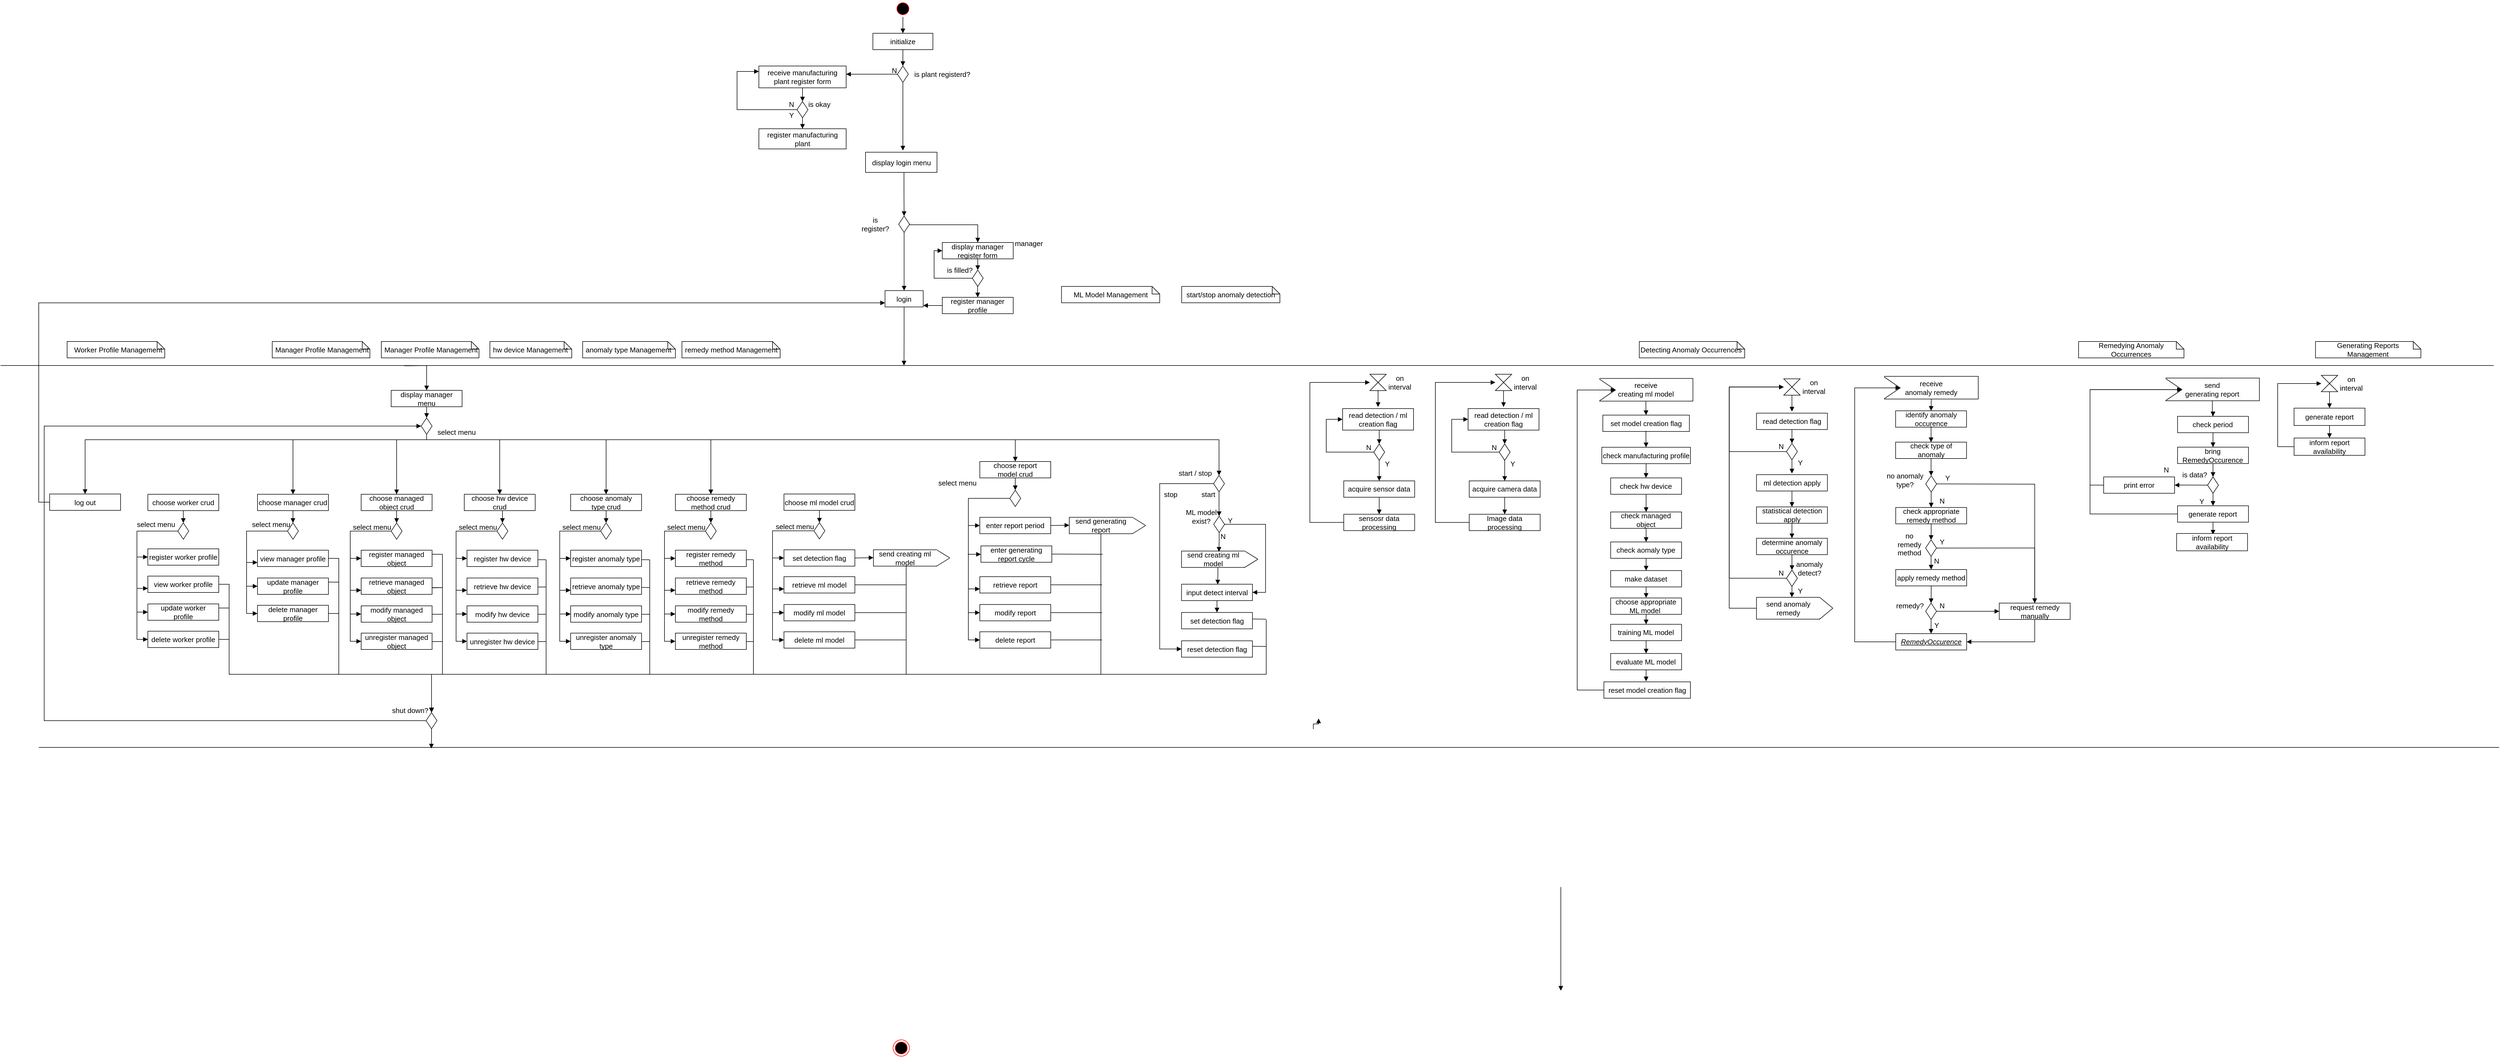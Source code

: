 <mxfile version="21.1.8" type="github">
  <diagram name="페이지-1" id="rjQ-HQcAYjgOgRgcmTRV">
    <mxGraphModel dx="5344" dy="3952" grid="1" gridSize="10" guides="1" tooltips="1" connect="1" arrows="1" fold="1" page="1" pageScale="1" pageWidth="827" pageHeight="1169" math="0" shadow="0">
      <root>
        <mxCell id="0" />
        <mxCell id="1" parent="0" />
        <mxCell id="bpu4daQ8uGptTEx4mdCb-1" value="" style="line;strokeWidth=1;fillColor=none;align=left;verticalAlign=middle;spacingTop=-1;spacingLeft=3;spacingRight=3;rotatable=0;labelPosition=right;points=[];portConstraint=eastwest;strokeColor=inherit;fontSize=13;" vertex="1" parent="1">
          <mxGeometry x="-2210" y="-870" width="4570" height="8" as="geometry" />
        </mxCell>
        <mxCell id="bpu4daQ8uGptTEx4mdCb-2" value="" style="line;strokeWidth=1;fillColor=none;align=left;verticalAlign=middle;spacingTop=-1;spacingLeft=3;spacingRight=3;rotatable=0;labelPosition=right;points=[];portConstraint=eastwest;strokeColor=inherit;fontSize=13;" vertex="1" parent="1">
          <mxGeometry x="-2140" y="-170" width="4510" height="8" as="geometry" />
        </mxCell>
        <mxCell id="bpu4daQ8uGptTEx4mdCb-3" value="" style="ellipse;html=1;shape=startState;fillColor=#000000;strokeColor=#ff0000;fontSize=13;" vertex="1" parent="1">
          <mxGeometry x="-571" y="-1535" width="30" height="30" as="geometry" />
        </mxCell>
        <mxCell id="bpu4daQ8uGptTEx4mdCb-4" value="" style="ellipse;html=1;shape=endState;fillColor=#000000;strokeColor=#ff0000;fontSize=13;" vertex="1" parent="1">
          <mxGeometry x="-574" y="370" width="30" height="30" as="geometry" />
        </mxCell>
        <mxCell id="bpu4daQ8uGptTEx4mdCb-16" value="is plant registerd?" style="text;strokeColor=none;fillColor=none;align=left;verticalAlign=middle;spacingLeft=4;spacingRight=4;overflow=hidden;points=[[0,0.5],[1,0.5]];portConstraint=eastwest;rotatable=0;whiteSpace=wrap;html=1;fontSize=13;" vertex="1" parent="1">
          <mxGeometry x="-541" y="-1415" width="145" height="30" as="geometry" />
        </mxCell>
        <mxCell id="bpu4daQ8uGptTEx4mdCb-17" value="initialize" style="html=1;whiteSpace=wrap;fontSize=13;" vertex="1" parent="1">
          <mxGeometry x="-611" y="-1475" width="110" height="30" as="geometry" />
        </mxCell>
        <mxCell id="bpu4daQ8uGptTEx4mdCb-18" value="" style="rhombus;whiteSpace=wrap;html=1;fontSize=13;" vertex="1" parent="1">
          <mxGeometry x="-566" y="-1415" width="20" height="30" as="geometry" />
        </mxCell>
        <mxCell id="bpu4daQ8uGptTEx4mdCb-19" value="" style="html=1;verticalAlign=bottom;endArrow=block;edgeStyle=elbowEdgeStyle;elbow=vertical;curved=0;rounded=0;exitX=0.5;exitY=1;exitDx=0;exitDy=0;entryX=0.5;entryY=0;entryDx=0;entryDy=0;fontSize=13;" edge="1" parent="1" source="bpu4daQ8uGptTEx4mdCb-17" target="bpu4daQ8uGptTEx4mdCb-18">
          <mxGeometry x="-0.002" width="80" relative="1" as="geometry">
            <mxPoint x="-734.0" y="-1131" as="sourcePoint" />
            <mxPoint x="-641.0" y="-1265" as="targetPoint" />
            <mxPoint as="offset" />
          </mxGeometry>
        </mxCell>
        <mxCell id="bpu4daQ8uGptTEx4mdCb-20" value="" style="html=1;verticalAlign=bottom;endArrow=block;edgeStyle=elbowEdgeStyle;elbow=vertical;curved=0;rounded=0;exitX=0.5;exitY=1;exitDx=0;exitDy=0;entryX=0.5;entryY=0;entryDx=0;entryDy=0;fontSize=13;" edge="1" parent="1" source="bpu4daQ8uGptTEx4mdCb-3" target="bpu4daQ8uGptTEx4mdCb-17">
          <mxGeometry x="-0.002" width="80" relative="1" as="geometry">
            <mxPoint x="-546" y="-1435" as="sourcePoint" />
            <mxPoint x="-546" y="-1405" as="targetPoint" />
            <mxPoint as="offset" />
          </mxGeometry>
        </mxCell>
        <mxCell id="bpu4daQ8uGptTEx4mdCb-21" value="receive manufacturing plant register form" style="html=1;whiteSpace=wrap;fontSize=13;" vertex="1" parent="1">
          <mxGeometry x="-820.0" y="-1415" width="160" height="40" as="geometry" />
        </mxCell>
        <mxCell id="bpu4daQ8uGptTEx4mdCb-22" value="" style="html=1;verticalAlign=bottom;endArrow=block;edgeStyle=elbowEdgeStyle;elbow=vertical;curved=0;rounded=0;exitX=0;exitY=0.5;exitDx=0;exitDy=0;fontSize=13;" edge="1" parent="1" source="bpu4daQ8uGptTEx4mdCb-18" target="bpu4daQ8uGptTEx4mdCb-21">
          <mxGeometry x="-0.002" width="80" relative="1" as="geometry">
            <mxPoint x="-545" y="-1387" as="sourcePoint" />
            <mxPoint x="-640" y="-1420" as="targetPoint" />
            <mxPoint as="offset" />
            <Array as="points">
              <mxPoint x="-650" y="-1400" />
            </Array>
          </mxGeometry>
        </mxCell>
        <mxCell id="bpu4daQ8uGptTEx4mdCb-23" value="" style="rhombus;whiteSpace=wrap;html=1;fontSize=13;" vertex="1" parent="1">
          <mxGeometry x="-750.0" y="-1350" width="20" height="30" as="geometry" />
        </mxCell>
        <mxCell id="bpu4daQ8uGptTEx4mdCb-24" value="" style="html=1;verticalAlign=bottom;endArrow=block;edgeStyle=elbowEdgeStyle;elbow=vertical;curved=0;rounded=0;exitX=0.5;exitY=1;exitDx=0;exitDy=0;entryX=0.5;entryY=0;entryDx=0;entryDy=0;fontSize=13;" edge="1" parent="1" source="bpu4daQ8uGptTEx4mdCb-21" target="bpu4daQ8uGptTEx4mdCb-23">
          <mxGeometry x="-0.002" width="80" relative="1" as="geometry">
            <mxPoint x="-605" y="-1385" as="sourcePoint" />
            <mxPoint x="-650" y="-1385" as="targetPoint" />
            <mxPoint as="offset" />
          </mxGeometry>
        </mxCell>
        <mxCell id="bpu4daQ8uGptTEx4mdCb-25" value="" style="html=1;verticalAlign=bottom;endArrow=block;edgeStyle=elbowEdgeStyle;elbow=vertical;curved=0;rounded=0;exitX=0;exitY=0.5;exitDx=0;exitDy=0;entryX=0;entryY=0.25;entryDx=0;entryDy=0;fontSize=13;" edge="1" parent="1" source="bpu4daQ8uGptTEx4mdCb-23" target="bpu4daQ8uGptTEx4mdCb-21">
          <mxGeometry x="-0.002" width="80" relative="1" as="geometry">
            <mxPoint x="-730.0" y="-1365" as="sourcePoint" />
            <mxPoint x="-730.0" y="-1340" as="targetPoint" />
            <mxPoint as="offset" />
            <Array as="points">
              <mxPoint x="-860.0" y="-1340" />
              <mxPoint x="-790.0" y="-1340" />
            </Array>
          </mxGeometry>
        </mxCell>
        <mxCell id="bpu4daQ8uGptTEx4mdCb-26" value="is okay" style="text;html=1;strokeColor=none;fillColor=none;align=center;verticalAlign=middle;whiteSpace=wrap;rounded=0;fontSize=13;" vertex="1" parent="1">
          <mxGeometry x="-739.0" y="-1360" width="60" height="30" as="geometry" />
        </mxCell>
        <mxCell id="bpu4daQ8uGptTEx4mdCb-27" value="N" style="text;html=1;strokeColor=none;fillColor=none;align=center;verticalAlign=middle;whiteSpace=wrap;rounded=0;fontSize=13;" vertex="1" parent="1">
          <mxGeometry x="-790.0" y="-1360" width="60" height="30" as="geometry" />
        </mxCell>
        <mxCell id="bpu4daQ8uGptTEx4mdCb-28" value="Y" style="text;html=1;strokeColor=none;fillColor=none;align=center;verticalAlign=middle;whiteSpace=wrap;rounded=0;fontSize=13;" vertex="1" parent="1">
          <mxGeometry x="-790.0" y="-1340" width="60" height="30" as="geometry" />
        </mxCell>
        <mxCell id="bpu4daQ8uGptTEx4mdCb-29" value="register manufacturing plant" style="html=1;whiteSpace=wrap;fontSize=13;" vertex="1" parent="1">
          <mxGeometry x="-820" y="-1300" width="160" height="37" as="geometry" />
        </mxCell>
        <mxCell id="bpu4daQ8uGptTEx4mdCb-30" value="" style="html=1;verticalAlign=bottom;endArrow=block;edgeStyle=elbowEdgeStyle;elbow=vertical;curved=0;rounded=0;entryX=0.5;entryY=0;entryDx=0;entryDy=0;fontSize=13;" edge="1" parent="1" target="bpu4daQ8uGptTEx4mdCb-29">
          <mxGeometry x="-0.002" width="80" relative="1" as="geometry">
            <mxPoint x="-740.0" y="-1320" as="sourcePoint" />
            <mxPoint x="-730.0" y="-1340" as="targetPoint" />
            <mxPoint as="offset" />
          </mxGeometry>
        </mxCell>
        <mxCell id="bpu4daQ8uGptTEx4mdCb-31" value="N" style="text;html=1;strokeColor=none;fillColor=none;align=center;verticalAlign=middle;whiteSpace=wrap;rounded=0;fontSize=13;" vertex="1" parent="1">
          <mxGeometry x="-588.77" y="-1420" width="35" height="25" as="geometry" />
        </mxCell>
        <mxCell id="bpu4daQ8uGptTEx4mdCb-32" value="" style="html=1;verticalAlign=bottom;endArrow=block;edgeStyle=elbowEdgeStyle;elbow=vertical;curved=0;rounded=0;fontSize=13;entryX=0.5;entryY=0;entryDx=0;entryDy=0;" edge="1" parent="1" target="bpu4daQ8uGptTEx4mdCb-420">
          <mxGeometry x="-0.002" width="80" relative="1" as="geometry">
            <mxPoint x="-554" y="-1220" as="sourcePoint" />
            <mxPoint x="-552.27" y="-870" as="targetPoint" />
            <mxPoint as="offset" />
          </mxGeometry>
        </mxCell>
        <mxCell id="bpu4daQ8uGptTEx4mdCb-198" value="&amp;nbsp;Manager Profile Management" style="shape=note;whiteSpace=wrap;html=1;backgroundOutline=1;darkOpacity=0.05;align=left;size=14;fontSize=13;" vertex="1" parent="1">
          <mxGeometry x="-1512" y="-910" width="179" height="30" as="geometry" />
        </mxCell>
        <mxCell id="bpu4daQ8uGptTEx4mdCb-199" value="&amp;nbsp;Manager Profile Management" style="shape=note;whiteSpace=wrap;html=1;backgroundOutline=1;darkOpacity=0.05;align=left;size=14;fontSize=13;" vertex="1" parent="1">
          <mxGeometry x="-1712" y="-910" width="179" height="30" as="geometry" />
        </mxCell>
        <mxCell id="bpu4daQ8uGptTEx4mdCb-200" value="&amp;nbsp;hw device Management" style="shape=note;whiteSpace=wrap;html=1;backgroundOutline=1;darkOpacity=0.05;align=left;size=14;fontSize=13;" vertex="1" parent="1">
          <mxGeometry x="-1313" y="-910" width="150" height="30" as="geometry" />
        </mxCell>
        <mxCell id="bpu4daQ8uGptTEx4mdCb-201" value="&amp;nbsp;anomaly type Management" style="shape=note;whiteSpace=wrap;html=1;backgroundOutline=1;darkOpacity=0.05;align=left;size=14;fontSize=13;" vertex="1" parent="1">
          <mxGeometry x="-1143" y="-910" width="170" height="30" as="geometry" />
        </mxCell>
        <mxCell id="bpu4daQ8uGptTEx4mdCb-202" value="&amp;nbsp;remedy method Management" style="shape=note;whiteSpace=wrap;html=1;backgroundOutline=1;darkOpacity=0.05;align=left;size=14;fontSize=13;" vertex="1" parent="1">
          <mxGeometry x="-961" y="-910" width="180" height="30" as="geometry" />
        </mxCell>
        <mxCell id="bpu4daQ8uGptTEx4mdCb-210" value="Detecting Anomaly Occurrences" style="shape=note;whiteSpace=wrap;html=1;backgroundOutline=1;darkOpacity=0.05;align=left;size=14;fontSize=13;" vertex="1" parent="1">
          <mxGeometry x="793.85" y="-910" width="193.16" height="30" as="geometry" />
        </mxCell>
        <mxCell id="bpu4daQ8uGptTEx4mdCb-211" value="Remedying Anomaly Occurrences" style="shape=note;whiteSpace=wrap;html=1;backgroundOutline=1;darkOpacity=0.05;align=center;size=14;fontSize=13;" vertex="1" parent="1">
          <mxGeometry x="1599.04" y="-910" width="193.16" height="30" as="geometry" />
        </mxCell>
        <mxCell id="bpu4daQ8uGptTEx4mdCb-212" value="Generating Reports Management" style="shape=note;whiteSpace=wrap;html=1;backgroundOutline=1;darkOpacity=0.05;align=center;size=14;fontSize=13;" vertex="1" parent="1">
          <mxGeometry x="2033.3" y="-910" width="193.16" height="30" as="geometry" />
        </mxCell>
        <mxCell id="bpu4daQ8uGptTEx4mdCb-239" value="" style="group;fontSize=13;" vertex="1" connectable="0" parent="1">
          <mxGeometry x="365.86" y="-843.07" width="188.35" height="60" as="geometry" />
        </mxCell>
        <mxCell id="bpu4daQ8uGptTEx4mdCb-269" value="check period" style="html=1;whiteSpace=wrap;fontSize=13;" vertex="1" parent="1">
          <mxGeometry x="1780.44" y="-772.85" width="130" height="30" as="geometry" />
        </mxCell>
        <mxCell id="bpu4daQ8uGptTEx4mdCb-270" value="" style="rhombus;whiteSpace=wrap;html=1;fontSize=13;" vertex="1" parent="1">
          <mxGeometry x="1835.44" y="-661.8" width="20" height="30" as="geometry" />
        </mxCell>
        <mxCell id="bpu4daQ8uGptTEx4mdCb-271" value="bring RemedyOccurence" style="html=1;whiteSpace=wrap;fontSize=13;" vertex="1" parent="1">
          <mxGeometry x="1780.44" y="-716.35" width="130" height="30" as="geometry" />
        </mxCell>
        <mxCell id="bpu4daQ8uGptTEx4mdCb-272" value="generate report" style="html=1;whiteSpace=wrap;fontSize=13;" vertex="1" parent="1">
          <mxGeometry x="1780.44" y="-608.85" width="130" height="30" as="geometry" />
        </mxCell>
        <mxCell id="bpu4daQ8uGptTEx4mdCb-288" value="" style="line;strokeWidth=2;direction=south;html=1;perimeter=backbonePerimeter;points=[];outlineConnect=0;strokeColor=#ffffff;fillColor=default;fontSize=13;" vertex="1" parent="1">
          <mxGeometry x="1826.001" y="-861.999" width="30.078" height="48.432" as="geometry" />
        </mxCell>
        <mxCell id="bpu4daQ8uGptTEx4mdCb-289" value="" style="group;fontSize=13;" vertex="1" connectable="0" parent="1">
          <mxGeometry x="1756.998" y="-842.999" width="173.463" height="41.59" as="geometry" />
        </mxCell>
        <mxCell id="bpu4daQ8uGptTEx4mdCb-290" value="send &lt;br style=&quot;font-size: 13px;&quot;&gt;generating report" style="rounded=0;whiteSpace=wrap;html=1;fillColor=default;fontSize=13;" vertex="1" parent="bpu4daQ8uGptTEx4mdCb-289">
          <mxGeometry x="1.0" width="172.463" height="41.59" as="geometry" />
        </mxCell>
        <mxCell id="bpu4daQ8uGptTEx4mdCb-291" value="" style="triangle;whiteSpace=wrap;html=1;fillColor=default;fontSize=13;" vertex="1" parent="bpu4daQ8uGptTEx4mdCb-289">
          <mxGeometry x="1.363" y="0.692" width="30.079" height="40.893" as="geometry" />
        </mxCell>
        <mxCell id="bpu4daQ8uGptTEx4mdCb-292" value="" style="endArrow=none;html=1;rounded=0;entryX=0;entryY=0;entryDx=0;entryDy=0;strokeColor=#ffffff;strokeWidth=4;exitX=0;exitY=1;exitDx=0;exitDy=0;fontSize=13;" edge="1" parent="bpu4daQ8uGptTEx4mdCb-289">
          <mxGeometry width="50" height="50" relative="1" as="geometry">
            <mxPoint y="41.59" as="sourcePoint" />
            <mxPoint y="2.274e-13" as="targetPoint" />
          </mxGeometry>
        </mxCell>
        <mxCell id="bpu4daQ8uGptTEx4mdCb-355" value="" style="html=1;verticalAlign=bottom;endArrow=block;edgeStyle=elbowEdgeStyle;elbow=vertical;curved=0;rounded=0;entryX=0.5;entryY=0;entryDx=0;entryDy=0;exitX=0.5;exitY=1;exitDx=0;exitDy=0;fontSize=13;" edge="1" parent="1" source="bpu4daQ8uGptTEx4mdCb-290" target="bpu4daQ8uGptTEx4mdCb-269">
          <mxGeometry x="-0.002" width="80" relative="1" as="geometry">
            <mxPoint x="1410" y="-608.85" as="sourcePoint" />
            <mxPoint x="1590" y="-390.85" as="targetPoint" />
            <mxPoint as="offset" />
            <Array as="points">
              <mxPoint x="1844" y="-774.85" />
            </Array>
          </mxGeometry>
        </mxCell>
        <mxCell id="bpu4daQ8uGptTEx4mdCb-356" value="" style="html=1;verticalAlign=bottom;endArrow=block;edgeStyle=elbowEdgeStyle;elbow=vertical;curved=0;rounded=0;entryX=0.5;entryY=0;entryDx=0;entryDy=0;exitX=0.5;exitY=1;exitDx=0;exitDy=0;fontSize=13;" edge="1" parent="1" source="bpu4daQ8uGptTEx4mdCb-269" target="bpu4daQ8uGptTEx4mdCb-271">
          <mxGeometry x="-0.002" width="80" relative="1" as="geometry">
            <mxPoint x="1845" y="-734.85" as="sourcePoint" />
            <mxPoint x="1855" y="-762.85" as="targetPoint" />
            <mxPoint as="offset" />
            <Array as="points" />
          </mxGeometry>
        </mxCell>
        <mxCell id="bpu4daQ8uGptTEx4mdCb-357" value="" style="html=1;verticalAlign=bottom;endArrow=block;edgeStyle=elbowEdgeStyle;elbow=vertical;curved=0;rounded=0;entryX=0.5;entryY=0;entryDx=0;entryDy=0;fontSize=13;" edge="1" parent="1" source="bpu4daQ8uGptTEx4mdCb-271" target="bpu4daQ8uGptTEx4mdCb-270">
          <mxGeometry x="-0.002" width="80" relative="1" as="geometry">
            <mxPoint x="1845" y="-684.85" as="sourcePoint" />
            <mxPoint x="1855" y="-705.85" as="targetPoint" />
            <mxPoint as="offset" />
            <Array as="points" />
          </mxGeometry>
        </mxCell>
        <mxCell id="bpu4daQ8uGptTEx4mdCb-358" value="" style="html=1;verticalAlign=bottom;endArrow=block;edgeStyle=elbowEdgeStyle;elbow=vertical;curved=0;rounded=0;entryX=0.5;entryY=0;entryDx=0;entryDy=0;exitX=0.5;exitY=1;exitDx=0;exitDy=0;fontSize=13;" edge="1" parent="1" source="bpu4daQ8uGptTEx4mdCb-270" target="bpu4daQ8uGptTEx4mdCb-272">
          <mxGeometry x="-0.002" width="80" relative="1" as="geometry">
            <mxPoint x="1855" y="-675.85" as="sourcePoint" />
            <mxPoint x="1855" y="-651.85" as="targetPoint" />
            <mxPoint as="offset" />
            <Array as="points" />
          </mxGeometry>
        </mxCell>
        <mxCell id="bpu4daQ8uGptTEx4mdCb-359" value="" style="html=1;verticalAlign=bottom;endArrow=block;edgeStyle=elbowEdgeStyle;elbow=vertical;curved=0;rounded=0;entryX=0.5;entryY=0;entryDx=0;entryDy=0;exitX=0.5;exitY=1;exitDx=0;exitDy=0;fontSize=13;" edge="1" parent="1" source="bpu4daQ8uGptTEx4mdCb-272">
          <mxGeometry x="-0.002" width="80" relative="1" as="geometry">
            <mxPoint x="1855" y="-621.85" as="sourcePoint" />
            <mxPoint x="1845.44" y="-556" as="targetPoint" />
            <mxPoint as="offset" />
            <Array as="points" />
          </mxGeometry>
        </mxCell>
        <mxCell id="bpu4daQ8uGptTEx4mdCb-360" value="" style="html=1;verticalAlign=bottom;endArrow=block;edgeStyle=elbowEdgeStyle;elbow=vertical;curved=0;rounded=0;exitX=0;exitY=0.5;exitDx=0;exitDy=0;entryX=1;entryY=0.5;entryDx=0;entryDy=0;fontSize=13;" edge="1" parent="1" source="bpu4daQ8uGptTEx4mdCb-270" target="bpu4daQ8uGptTEx4mdCb-361">
          <mxGeometry x="-0.002" width="80" relative="1" as="geometry">
            <mxPoint x="1855" y="-621.85" as="sourcePoint" />
            <mxPoint x="1680" y="-604.85" as="targetPoint" />
            <mxPoint as="offset" />
            <Array as="points">
              <mxPoint x="1760" y="-646.85" />
            </Array>
          </mxGeometry>
        </mxCell>
        <mxCell id="bpu4daQ8uGptTEx4mdCb-361" value="print error" style="html=1;whiteSpace=wrap;fontSize=13;" vertex="1" parent="1">
          <mxGeometry x="1645" y="-661.8" width="130" height="30" as="geometry" />
        </mxCell>
        <mxCell id="bpu4daQ8uGptTEx4mdCb-362" value="&amp;nbsp; &amp;nbsp;Worker Profile Management" style="shape=note;whiteSpace=wrap;html=1;backgroundOutline=1;darkOpacity=0.05;align=left;size=14;fontSize=13;" vertex="1" parent="1">
          <mxGeometry x="-2088" y="-910" width="179" height="30" as="geometry" />
        </mxCell>
        <mxCell id="bpu4daQ8uGptTEx4mdCb-365" value="" style="html=1;verticalAlign=bottom;endArrow=block;edgeStyle=elbowEdgeStyle;elbow=vertical;curved=0;rounded=0;fontSize=13;entryX=0.16;entryY=0.758;entryDx=0;entryDy=0;entryPerimeter=0;" edge="1" parent="1">
          <mxGeometry x="-0.002" width="80" relative="1" as="geometry">
            <mxPoint x="-1420" y="-200" as="sourcePoint" />
            <mxPoint x="-1420.4" y="-163.936" as="targetPoint" />
            <mxPoint as="offset" />
            <Array as="points" />
          </mxGeometry>
        </mxCell>
        <mxCell id="bpu4daQ8uGptTEx4mdCb-366" value="" style="html=1;verticalAlign=bottom;endArrow=block;edgeStyle=elbowEdgeStyle;elbow=vertical;curved=0;rounded=0;fontSize=13;" edge="1" parent="1">
          <mxGeometry x="-0.002" width="80" relative="1" as="geometry">
            <mxPoint x="650" y="90" as="sourcePoint" />
            <mxPoint x="650" y="280" as="targetPoint" />
            <mxPoint as="offset" />
            <Array as="points" />
          </mxGeometry>
        </mxCell>
        <mxCell id="bpu4daQ8uGptTEx4mdCb-371" value="" style="html=1;verticalAlign=bottom;endArrow=block;edgeStyle=elbowEdgeStyle;elbow=vertical;curved=0;rounded=0;exitX=0;exitY=0.5;exitDx=0;exitDy=0;entryX=1;entryY=0.5;entryDx=0;entryDy=0;fontSize=13;" edge="1" parent="1" source="bpu4daQ8uGptTEx4mdCb-361" target="bpu4daQ8uGptTEx4mdCb-291">
          <mxGeometry x="-0.002" width="80" relative="1" as="geometry">
            <mxPoint x="1858" y="-513" as="sourcePoint" />
            <mxPoint x="1740" y="-363" as="targetPoint" />
            <mxPoint as="offset" />
            <Array as="points">
              <mxPoint x="1620" y="-653" />
              <mxPoint x="1710" y="-822" />
            </Array>
          </mxGeometry>
        </mxCell>
        <mxCell id="bpu4daQ8uGptTEx4mdCb-379" value="is data?" style="text;html=1;strokeColor=none;fillColor=none;align=center;verticalAlign=middle;whiteSpace=wrap;rounded=0;fontSize=13;" vertex="1" parent="1">
          <mxGeometry x="1770" y="-677.35" width="84.21" height="23.4" as="geometry" />
        </mxCell>
        <mxCell id="bpu4daQ8uGptTEx4mdCb-380" value="N" style="text;html=1;strokeColor=none;fillColor=none;align=center;verticalAlign=middle;whiteSpace=wrap;rounded=0;fontSize=13;" vertex="1" parent="1">
          <mxGeometry x="1750" y="-689.95" width="20" height="30" as="geometry" />
        </mxCell>
        <mxCell id="bpu4daQ8uGptTEx4mdCb-381" value="Y" style="text;html=1;strokeColor=none;fillColor=none;align=center;verticalAlign=middle;whiteSpace=wrap;rounded=0;fontSize=13;" vertex="1" parent="1">
          <mxGeometry x="1815.44" y="-631.8" width="20" height="30" as="geometry" />
        </mxCell>
        <mxCell id="bpu4daQ8uGptTEx4mdCb-396" value="" style="html=1;verticalAlign=bottom;endArrow=block;edgeStyle=elbowEdgeStyle;elbow=vertical;curved=0;rounded=0;exitX=0;exitY=0.5;exitDx=0;exitDy=0;entryX=1;entryY=0.5;entryDx=0;entryDy=0;fontSize=13;" edge="1" parent="1" source="bpu4daQ8uGptTEx4mdCb-272" target="bpu4daQ8uGptTEx4mdCb-291">
          <mxGeometry x="-0.002" width="80" relative="1" as="geometry">
            <mxPoint x="1655" y="-637" as="sourcePoint" />
            <mxPoint x="1798" y="-812" as="targetPoint" />
            <mxPoint as="offset" />
            <Array as="points">
              <mxPoint x="1620" y="-683" />
              <mxPoint x="1720" y="-812" />
            </Array>
          </mxGeometry>
        </mxCell>
        <mxCell id="bpu4daQ8uGptTEx4mdCb-410" value="" style="line;strokeWidth=2;direction=south;html=1;perimeter=backbonePerimeter;points=[];outlineConnect=0;strokeColor=#ffffff;fontSize=13;" vertex="1" parent="1">
          <mxGeometry x="-483.809" y="-836.839" width="30.078" height="48.432" as="geometry" />
        </mxCell>
        <mxCell id="bpu4daQ8uGptTEx4mdCb-413" value="display login menu" style="html=1;whiteSpace=wrap;fontSize=13;" vertex="1" parent="1">
          <mxGeometry x="-624.5" y="-1257" width="131" height="37" as="geometry" />
        </mxCell>
        <mxCell id="bpu4daQ8uGptTEx4mdCb-414" value="" style="html=1;verticalAlign=bottom;endArrow=block;edgeStyle=elbowEdgeStyle;elbow=vertical;curved=0;rounded=0;exitX=0.5;exitY=1;exitDx=0;exitDy=0;fontSize=13;" edge="1" parent="1" source="bpu4daQ8uGptTEx4mdCb-18">
          <mxGeometry x="-0.002" width="80" relative="1" as="geometry">
            <mxPoint x="-545" y="-1387" as="sourcePoint" />
            <mxPoint x="-556" y="-1260" as="targetPoint" />
            <mxPoint as="offset" />
            <Array as="points">
              <mxPoint x="-556" y="-1260" />
            </Array>
          </mxGeometry>
        </mxCell>
        <mxCell id="bpu4daQ8uGptTEx4mdCb-416" value="login" style="html=1;whiteSpace=wrap;fontSize=13;" vertex="1" parent="1">
          <mxGeometry x="-588.77" y="-1003.35" width="70" height="30" as="geometry" />
        </mxCell>
        <mxCell id="bpu4daQ8uGptTEx4mdCb-417" value="" style="html=1;verticalAlign=bottom;endArrow=block;edgeStyle=elbowEdgeStyle;elbow=vertical;curved=0;rounded=0;entryX=0.5;entryY=0;entryDx=0;entryDy=0;exitX=0.5;exitY=1;exitDx=0;exitDy=0;fontSize=13;" edge="1" parent="1" source="bpu4daQ8uGptTEx4mdCb-420" target="bpu4daQ8uGptTEx4mdCb-416">
          <mxGeometry x="-0.002" width="80" relative="1" as="geometry">
            <mxPoint x="-553.77" y="-1100" as="sourcePoint" />
            <mxPoint x="-543.77" y="-1140" as="targetPoint" />
            <mxPoint as="offset" />
            <Array as="points" />
          </mxGeometry>
        </mxCell>
        <mxCell id="bpu4daQ8uGptTEx4mdCb-418" value="is register?" style="text;html=1;strokeColor=none;fillColor=none;align=center;verticalAlign=middle;whiteSpace=wrap;rounded=0;fontSize=13;" vertex="1" parent="1">
          <mxGeometry x="-638.77" y="-1140" width="65" height="30" as="geometry" />
        </mxCell>
        <mxCell id="bpu4daQ8uGptTEx4mdCb-419" value="" style="html=1;verticalAlign=bottom;endArrow=block;edgeStyle=elbowEdgeStyle;elbow=vertical;curved=0;rounded=0;entryX=0.5;entryY=0;entryDx=0;entryDy=0;fontSize=13;" edge="1" parent="1" target="bpu4daQ8uGptTEx4mdCb-421">
          <mxGeometry x="-0.002" width="80" relative="1" as="geometry">
            <mxPoint x="-548.77" y="-1124" as="sourcePoint" />
            <mxPoint x="-428.77" y="-1125" as="targetPoint" />
            <mxPoint as="offset" />
            <Array as="points">
              <mxPoint x="-478.77" y="-1124" />
            </Array>
          </mxGeometry>
        </mxCell>
        <mxCell id="bpu4daQ8uGptTEx4mdCb-420" value="" style="rhombus;whiteSpace=wrap;html=1;fontSize=13;" vertex="1" parent="1">
          <mxGeometry x="-563.77" y="-1140" width="20" height="30" as="geometry" />
        </mxCell>
        <mxCell id="bpu4daQ8uGptTEx4mdCb-421" value="display manager register form" style="html=1;whiteSpace=wrap;fontSize=13;" vertex="1" parent="1">
          <mxGeometry x="-483.77" y="-1091.5" width="130" height="30" as="geometry" />
        </mxCell>
        <mxCell id="bpu4daQ8uGptTEx4mdCb-422" value="register manager profile" style="html=1;whiteSpace=wrap;fontSize=13;" vertex="1" parent="1">
          <mxGeometry x="-483.77" y="-991" width="130" height="30" as="geometry" />
        </mxCell>
        <mxCell id="bpu4daQ8uGptTEx4mdCb-423" value="" style="rhombus;whiteSpace=wrap;html=1;fontSize=13;" vertex="1" parent="1">
          <mxGeometry x="-428.77" y="-1041" width="20" height="30" as="geometry" />
        </mxCell>
        <mxCell id="bpu4daQ8uGptTEx4mdCb-424" value="is filled?" style="text;html=1;strokeColor=none;fillColor=none;align=center;verticalAlign=middle;whiteSpace=wrap;rounded=0;fontSize=13;" vertex="1" parent="1">
          <mxGeometry x="-483.77" y="-1051" width="65" height="20" as="geometry" />
        </mxCell>
        <mxCell id="bpu4daQ8uGptTEx4mdCb-425" value="" style="html=1;verticalAlign=bottom;endArrow=block;edgeStyle=elbowEdgeStyle;elbow=vertical;curved=0;rounded=0;exitX=0.5;exitY=1;exitDx=0;exitDy=0;entryX=0.5;entryY=0;entryDx=0;entryDy=0;fontSize=13;" edge="1" parent="1" source="bpu4daQ8uGptTEx4mdCb-421" target="bpu4daQ8uGptTEx4mdCb-423">
          <mxGeometry x="-0.002" width="80" relative="1" as="geometry">
            <mxPoint x="-543.77" y="-1331" as="sourcePoint" />
            <mxPoint x="-419.77" y="-1041" as="targetPoint" />
            <mxPoint as="offset" />
            <Array as="points" />
          </mxGeometry>
        </mxCell>
        <mxCell id="bpu4daQ8uGptTEx4mdCb-426" value="" style="html=1;verticalAlign=bottom;endArrow=block;edgeStyle=elbowEdgeStyle;elbow=vertical;curved=0;rounded=0;exitX=0.487;exitY=0.949;exitDx=0;exitDy=0;entryX=0.5;entryY=0;entryDx=0;entryDy=0;exitPerimeter=0;fontSize=13;" edge="1" parent="1" source="bpu4daQ8uGptTEx4mdCb-423" target="bpu4daQ8uGptTEx4mdCb-422">
          <mxGeometry x="-0.002" width="80" relative="1" as="geometry">
            <mxPoint x="-408.77" y="-1051" as="sourcePoint" />
            <mxPoint x="-408.77" y="-1031" as="targetPoint" />
            <mxPoint as="offset" />
            <Array as="points" />
          </mxGeometry>
        </mxCell>
        <mxCell id="bpu4daQ8uGptTEx4mdCb-427" value="" style="html=1;verticalAlign=bottom;endArrow=block;edgeStyle=elbowEdgeStyle;elbow=vertical;curved=0;rounded=0;exitX=0;exitY=0.5;exitDx=0;exitDy=0;entryX=0;entryY=0.5;entryDx=0;entryDy=0;fontSize=13;" edge="1" parent="1" source="bpu4daQ8uGptTEx4mdCb-423" target="bpu4daQ8uGptTEx4mdCb-421">
          <mxGeometry x="-0.002" width="80" relative="1" as="geometry">
            <mxPoint x="-408.77" y="-1003" as="sourcePoint" />
            <mxPoint x="-408.77" y="-981" as="targetPoint" />
            <mxPoint as="offset" />
            <Array as="points">
              <mxPoint x="-498.77" y="-1051" />
              <mxPoint x="-458.77" y="-1021" />
            </Array>
          </mxGeometry>
        </mxCell>
        <mxCell id="bpu4daQ8uGptTEx4mdCb-428" value="manager" style="text;html=1;strokeColor=none;fillColor=none;align=center;verticalAlign=middle;whiteSpace=wrap;rounded=0;fontSize=13;" vertex="1" parent="1">
          <mxGeometry x="-344.77" y="-1100" width="40" height="20" as="geometry" />
        </mxCell>
        <mxCell id="bpu4daQ8uGptTEx4mdCb-429" value="" style="html=1;verticalAlign=bottom;endArrow=block;edgeStyle=elbowEdgeStyle;elbow=vertical;curved=0;rounded=0;exitX=0;exitY=0.5;exitDx=0;exitDy=0;fontSize=13;" edge="1" parent="1" source="bpu4daQ8uGptTEx4mdCb-422">
          <mxGeometry x="-0.002" width="80" relative="1" as="geometry">
            <mxPoint x="-543.77" y="-1100" as="sourcePoint" />
            <mxPoint x="-518.77" y="-976" as="targetPoint" />
            <mxPoint as="offset" />
            <Array as="points" />
          </mxGeometry>
        </mxCell>
        <mxCell id="bpu4daQ8uGptTEx4mdCb-431" value="" style="html=1;verticalAlign=bottom;endArrow=block;edgeStyle=elbowEdgeStyle;elbow=vertical;curved=0;rounded=0;fontSize=13;exitX=0.5;exitY=1;exitDx=0;exitDy=0;" edge="1" parent="1" source="bpu4daQ8uGptTEx4mdCb-416">
          <mxGeometry x="-0.002" width="80" relative="1" as="geometry">
            <mxPoint x="-550" y="-970" as="sourcePoint" />
            <mxPoint x="-554" y="-866" as="targetPoint" />
            <mxPoint as="offset" />
            <Array as="points" />
          </mxGeometry>
        </mxCell>
        <mxCell id="bpu4daQ8uGptTEx4mdCb-53" value="display manager menu" style="html=1;whiteSpace=wrap;fontSize=13;" vertex="1" parent="1">
          <mxGeometry x="-1494" y="-820.46" width="130" height="30" as="geometry" />
        </mxCell>
        <mxCell id="bpu4daQ8uGptTEx4mdCb-56" value="" style="rhombus;whiteSpace=wrap;html=1;fontSize=13;" vertex="1" parent="1">
          <mxGeometry x="-1439" y="-770" width="20" height="30" as="geometry" />
        </mxCell>
        <mxCell id="bpu4daQ8uGptTEx4mdCb-57" value="" style="html=1;verticalAlign=bottom;endArrow=block;edgeStyle=elbowEdgeStyle;elbow=vertical;curved=0;rounded=0;entryX=0.5;entryY=0;entryDx=0;entryDy=0;fontSize=13;" edge="1" parent="1" target="bpu4daQ8uGptTEx4mdCb-56">
          <mxGeometry x="-0.002" width="80" relative="1" as="geometry">
            <mxPoint x="-1429" y="-790" as="sourcePoint" />
            <mxPoint x="-1319" y="-879" as="targetPoint" />
            <mxPoint as="offset" />
            <Array as="points" />
          </mxGeometry>
        </mxCell>
        <mxCell id="bpu4daQ8uGptTEx4mdCb-59" value="" style="html=1;verticalAlign=bottom;endArrow=block;edgeStyle=elbowEdgeStyle;elbow=vertical;curved=0;rounded=0;exitX=0.5;exitY=1;exitDx=0;exitDy=0;entryX=0.5;entryY=0;entryDx=0;entryDy=0;fontSize=13;" edge="1" parent="1" source="bpu4daQ8uGptTEx4mdCb-56" target="bpu4daQ8uGptTEx4mdCb-126">
          <mxGeometry x="-0.002" width="80" relative="1" as="geometry">
            <mxPoint x="-1514" y="-844" as="sourcePoint" />
            <mxPoint x="-1419" y="-810" as="targetPoint" />
            <mxPoint as="offset" />
            <Array as="points">
              <mxPoint x="-1609" y="-730" />
            </Array>
          </mxGeometry>
        </mxCell>
        <mxCell id="bpu4daQ8uGptTEx4mdCb-60" value="select menu" style="text;html=1;strokeColor=none;fillColor=none;align=center;verticalAlign=middle;whiteSpace=wrap;rounded=0;fontSize=13;" vertex="1" parent="1">
          <mxGeometry x="-1419" y="-748.95" width="90" height="10.5" as="geometry" />
        </mxCell>
        <mxCell id="bpu4daQ8uGptTEx4mdCb-61" value="select menu" style="text;html=1;strokeColor=none;fillColor=none;align=center;verticalAlign=middle;whiteSpace=wrap;rounded=0;fontSize=13;" vertex="1" parent="1">
          <mxGeometry x="-1190" y="-580.5" width="90" height="20.5" as="geometry" />
        </mxCell>
        <mxCell id="bpu4daQ8uGptTEx4mdCb-70" value="" style="group;fontSize=13;" vertex="1" connectable="0" parent="1">
          <mxGeometry x="-998" y="-630" width="155" height="284.5" as="geometry" />
        </mxCell>
        <mxCell id="bpu4daQ8uGptTEx4mdCb-71" value="choose remedy &lt;br style=&quot;font-size: 13px;&quot;&gt;method crud" style="html=1;whiteSpace=wrap;fontSize=13;" vertex="1" parent="bpu4daQ8uGptTEx4mdCb-70">
          <mxGeometry x="25" width="130" height="30" as="geometry" />
        </mxCell>
        <mxCell id="bpu4daQ8uGptTEx4mdCb-72" value="retrieve remedy method" style="html=1;whiteSpace=wrap;fontSize=13;" vertex="1" parent="bpu4daQ8uGptTEx4mdCb-70">
          <mxGeometry x="25" y="153.5" width="130" height="30" as="geometry" />
        </mxCell>
        <mxCell id="bpu4daQ8uGptTEx4mdCb-73" value="modify remedy method" style="html=1;whiteSpace=wrap;fontSize=13;" vertex="1" parent="bpu4daQ8uGptTEx4mdCb-70">
          <mxGeometry x="25" y="204.5" width="130" height="30" as="geometry" />
        </mxCell>
        <mxCell id="bpu4daQ8uGptTEx4mdCb-74" value="unregister remedy method" style="html=1;whiteSpace=wrap;fontSize=13;" vertex="1" parent="bpu4daQ8uGptTEx4mdCb-70">
          <mxGeometry x="25" y="254.5" width="130" height="30" as="geometry" />
        </mxCell>
        <mxCell id="bpu4daQ8uGptTEx4mdCb-75" value="" style="rhombus;whiteSpace=wrap;html=1;fontSize=13;" vertex="1" parent="bpu4daQ8uGptTEx4mdCb-70">
          <mxGeometry x="80" y="52.5" width="20" height="30" as="geometry" />
        </mxCell>
        <mxCell id="bpu4daQ8uGptTEx4mdCb-76" value="" style="html=1;verticalAlign=bottom;endArrow=block;edgeStyle=elbowEdgeStyle;elbow=vertical;curved=0;rounded=0;entryX=0.5;entryY=0;entryDx=0;entryDy=0;exitX=0.5;exitY=1;exitDx=0;exitDy=0;fontSize=13;" edge="1" parent="bpu4daQ8uGptTEx4mdCb-70" target="bpu4daQ8uGptTEx4mdCb-75">
          <mxGeometry x="-0.002" width="80" relative="1" as="geometry">
            <mxPoint x="90" y="30" as="sourcePoint" />
            <mxPoint x="465" y="-48" as="targetPoint" />
            <mxPoint as="offset" />
            <Array as="points" />
          </mxGeometry>
        </mxCell>
        <mxCell id="bpu4daQ8uGptTEx4mdCb-77" value="" style="html=1;verticalAlign=bottom;endArrow=block;edgeStyle=elbowEdgeStyle;elbow=vertical;curved=0;rounded=0;entryX=0;entryY=0.75;entryDx=0;entryDy=0;exitX=0;exitY=0.5;exitDx=0;exitDy=0;fontSize=13;" edge="1" parent="bpu4daQ8uGptTEx4mdCb-70" source="bpu4daQ8uGptTEx4mdCb-75" target="bpu4daQ8uGptTEx4mdCb-72">
          <mxGeometry x="-0.002" width="80" relative="1" as="geometry">
            <mxPoint x="100" y="40" as="sourcePoint" />
            <mxPoint x="100" y="63" as="targetPoint" />
            <mxPoint as="offset" />
            <Array as="points">
              <mxPoint x="5" y="92" />
              <mxPoint x="55" y="68" />
            </Array>
          </mxGeometry>
        </mxCell>
        <mxCell id="bpu4daQ8uGptTEx4mdCb-78" value="" style="html=1;verticalAlign=bottom;endArrow=block;edgeStyle=elbowEdgeStyle;elbow=vertical;curved=0;rounded=0;entryX=0;entryY=0.5;entryDx=0;entryDy=0;exitX=0;exitY=0.5;exitDx=0;exitDy=0;fontSize=13;" edge="1" parent="bpu4daQ8uGptTEx4mdCb-70" source="bpu4daQ8uGptTEx4mdCb-75" target="bpu4daQ8uGptTEx4mdCb-73">
          <mxGeometry x="-0.002" width="80" relative="1" as="geometry">
            <mxPoint x="90" y="78" as="sourcePoint" />
            <mxPoint x="35" y="135" as="targetPoint" />
            <mxPoint as="offset" />
            <Array as="points">
              <mxPoint x="5" y="120" />
              <mxPoint x="65" y="78" />
            </Array>
          </mxGeometry>
        </mxCell>
        <mxCell id="bpu4daQ8uGptTEx4mdCb-79" value="" style="html=1;verticalAlign=bottom;endArrow=block;edgeStyle=elbowEdgeStyle;elbow=vertical;curved=0;rounded=0;entryX=0;entryY=0.5;entryDx=0;entryDy=0;exitX=0;exitY=0.5;exitDx=0;exitDy=0;fontSize=13;" edge="1" parent="bpu4daQ8uGptTEx4mdCb-70" source="bpu4daQ8uGptTEx4mdCb-75" target="bpu4daQ8uGptTEx4mdCb-74">
          <mxGeometry x="-0.002" width="80" relative="1" as="geometry">
            <mxPoint x="90" y="78" as="sourcePoint" />
            <mxPoint x="35" y="179" as="targetPoint" />
            <mxPoint as="offset" />
            <Array as="points">
              <mxPoint x="5" y="150" />
              <mxPoint x="55" y="68" />
              <mxPoint x="75" y="88" />
            </Array>
          </mxGeometry>
        </mxCell>
        <mxCell id="bpu4daQ8uGptTEx4mdCb-80" value="select menu" style="text;html=1;strokeColor=none;fillColor=none;align=center;verticalAlign=middle;whiteSpace=wrap;rounded=0;fontSize=13;" vertex="1" parent="bpu4daQ8uGptTEx4mdCb-70">
          <mxGeometry y="49.5" width="90" height="20.5" as="geometry" />
        </mxCell>
        <mxCell id="bpu4daQ8uGptTEx4mdCb-81" value="register remedy method" style="html=1;whiteSpace=wrap;fontSize=13;" vertex="1" parent="bpu4daQ8uGptTEx4mdCb-70">
          <mxGeometry x="25" y="102.5" width="130" height="30" as="geometry" />
        </mxCell>
        <mxCell id="bpu4daQ8uGptTEx4mdCb-82" value="" style="html=1;verticalAlign=bottom;endArrow=block;edgeStyle=elbowEdgeStyle;elbow=vertical;curved=0;rounded=0;entryX=0;entryY=0.5;entryDx=0;entryDy=0;exitX=0;exitY=0.5;exitDx=0;exitDy=0;fontSize=13;" edge="1" parent="bpu4daQ8uGptTEx4mdCb-70" source="bpu4daQ8uGptTEx4mdCb-75" target="bpu4daQ8uGptTEx4mdCb-81">
          <mxGeometry x="-0.002" width="80" relative="1" as="geometry">
            <mxPoint x="90" y="78" as="sourcePoint" />
            <mxPoint x="35" y="186" as="targetPoint" />
            <mxPoint as="offset" />
            <Array as="points">
              <mxPoint x="5" y="90" />
              <mxPoint x="50" y="68" />
              <mxPoint x="65" y="78" />
            </Array>
          </mxGeometry>
        </mxCell>
        <mxCell id="bpu4daQ8uGptTEx4mdCb-83" value="" style="group;fontSize=13;" vertex="1" connectable="0" parent="1">
          <mxGeometry x="-1185" y="-630" width="150" height="284.5" as="geometry" />
        </mxCell>
        <mxCell id="bpu4daQ8uGptTEx4mdCb-84" value="choose anomaly &lt;br style=&quot;font-size: 13px;&quot;&gt;type crud" style="html=1;whiteSpace=wrap;fontSize=13;" vertex="1" parent="bpu4daQ8uGptTEx4mdCb-83">
          <mxGeometry x="20" width="130" height="30" as="geometry" />
        </mxCell>
        <mxCell id="bpu4daQ8uGptTEx4mdCb-85" value="retrieve anomaly type" style="html=1;whiteSpace=wrap;fontSize=13;" vertex="1" parent="bpu4daQ8uGptTEx4mdCb-83">
          <mxGeometry x="20" y="153.5" width="130" height="30" as="geometry" />
        </mxCell>
        <mxCell id="bpu4daQ8uGptTEx4mdCb-86" value="modify anomaly type" style="html=1;whiteSpace=wrap;fontSize=13;" vertex="1" parent="bpu4daQ8uGptTEx4mdCb-83">
          <mxGeometry x="20" y="204.5" width="130" height="30" as="geometry" />
        </mxCell>
        <mxCell id="bpu4daQ8uGptTEx4mdCb-87" value="unregister anomaly type" style="html=1;whiteSpace=wrap;fontSize=13;" vertex="1" parent="bpu4daQ8uGptTEx4mdCb-83">
          <mxGeometry x="20" y="254.5" width="130" height="30" as="geometry" />
        </mxCell>
        <mxCell id="bpu4daQ8uGptTEx4mdCb-88" value="" style="rhombus;whiteSpace=wrap;html=1;fontSize=13;" vertex="1" parent="bpu4daQ8uGptTEx4mdCb-83">
          <mxGeometry x="75" y="52.5" width="20" height="30" as="geometry" />
        </mxCell>
        <mxCell id="bpu4daQ8uGptTEx4mdCb-89" value="" style="html=1;verticalAlign=bottom;endArrow=block;edgeStyle=elbowEdgeStyle;elbow=vertical;curved=0;rounded=0;entryX=0.5;entryY=0;entryDx=0;entryDy=0;exitX=0.5;exitY=1;exitDx=0;exitDy=0;fontSize=13;" edge="1" parent="bpu4daQ8uGptTEx4mdCb-83" target="bpu4daQ8uGptTEx4mdCb-88">
          <mxGeometry x="-0.002" width="80" relative="1" as="geometry">
            <mxPoint x="85" y="30" as="sourcePoint" />
            <mxPoint x="460" y="-48" as="targetPoint" />
            <mxPoint as="offset" />
            <Array as="points" />
          </mxGeometry>
        </mxCell>
        <mxCell id="bpu4daQ8uGptTEx4mdCb-90" value="" style="html=1;verticalAlign=bottom;endArrow=block;edgeStyle=elbowEdgeStyle;elbow=vertical;curved=0;rounded=0;entryX=0;entryY=0.75;entryDx=0;entryDy=0;exitX=0;exitY=0.5;exitDx=0;exitDy=0;fontSize=13;" edge="1" parent="bpu4daQ8uGptTEx4mdCb-83" source="bpu4daQ8uGptTEx4mdCb-88" target="bpu4daQ8uGptTEx4mdCb-85">
          <mxGeometry x="-0.002" width="80" relative="1" as="geometry">
            <mxPoint x="95" y="40" as="sourcePoint" />
            <mxPoint x="95" y="63" as="targetPoint" />
            <mxPoint as="offset" />
            <Array as="points">
              <mxPoint y="92" />
              <mxPoint x="50" y="68" />
            </Array>
          </mxGeometry>
        </mxCell>
        <mxCell id="bpu4daQ8uGptTEx4mdCb-91" value="" style="html=1;verticalAlign=bottom;endArrow=block;edgeStyle=elbowEdgeStyle;elbow=vertical;curved=0;rounded=0;entryX=0;entryY=0.5;entryDx=0;entryDy=0;exitX=0;exitY=0.5;exitDx=0;exitDy=0;fontSize=13;" edge="1" parent="bpu4daQ8uGptTEx4mdCb-83" source="bpu4daQ8uGptTEx4mdCb-88" target="bpu4daQ8uGptTEx4mdCb-86">
          <mxGeometry x="-0.002" width="80" relative="1" as="geometry">
            <mxPoint x="85" y="78" as="sourcePoint" />
            <mxPoint x="30" y="135" as="targetPoint" />
            <mxPoint as="offset" />
            <Array as="points">
              <mxPoint y="120" />
              <mxPoint x="60" y="78" />
            </Array>
          </mxGeometry>
        </mxCell>
        <mxCell id="bpu4daQ8uGptTEx4mdCb-92" value="" style="html=1;verticalAlign=bottom;endArrow=block;edgeStyle=elbowEdgeStyle;elbow=vertical;curved=0;rounded=0;entryX=0;entryY=0.5;entryDx=0;entryDy=0;exitX=0;exitY=0.5;exitDx=0;exitDy=0;fontSize=13;" edge="1" parent="bpu4daQ8uGptTEx4mdCb-83" source="bpu4daQ8uGptTEx4mdCb-88" target="bpu4daQ8uGptTEx4mdCb-87">
          <mxGeometry x="-0.002" width="80" relative="1" as="geometry">
            <mxPoint x="85" y="78" as="sourcePoint" />
            <mxPoint x="30" y="179" as="targetPoint" />
            <mxPoint as="offset" />
            <Array as="points">
              <mxPoint y="150" />
              <mxPoint x="50" y="68" />
              <mxPoint x="70" y="88" />
            </Array>
          </mxGeometry>
        </mxCell>
        <mxCell id="bpu4daQ8uGptTEx4mdCb-93" value="register anomaly type" style="html=1;whiteSpace=wrap;fontSize=13;" vertex="1" parent="bpu4daQ8uGptTEx4mdCb-83">
          <mxGeometry x="20" y="102.5" width="130" height="30" as="geometry" />
        </mxCell>
        <mxCell id="bpu4daQ8uGptTEx4mdCb-94" value="" style="html=1;verticalAlign=bottom;endArrow=block;edgeStyle=elbowEdgeStyle;elbow=vertical;curved=0;rounded=0;entryX=0;entryY=0.5;entryDx=0;entryDy=0;exitX=0;exitY=0.5;exitDx=0;exitDy=0;fontSize=13;" edge="1" parent="bpu4daQ8uGptTEx4mdCb-83" source="bpu4daQ8uGptTEx4mdCb-88" target="bpu4daQ8uGptTEx4mdCb-93">
          <mxGeometry x="-0.002" width="80" relative="1" as="geometry">
            <mxPoint x="85" y="78" as="sourcePoint" />
            <mxPoint x="30" y="186" as="targetPoint" />
            <mxPoint as="offset" />
            <Array as="points">
              <mxPoint y="90" />
              <mxPoint x="45" y="68" />
              <mxPoint x="60" y="78" />
            </Array>
          </mxGeometry>
        </mxCell>
        <mxCell id="bpu4daQ8uGptTEx4mdCb-95" value="" style="group;fontSize=13;" vertex="1" connectable="0" parent="1">
          <mxGeometry x="-1380" y="-630" width="155" height="284.5" as="geometry" />
        </mxCell>
        <mxCell id="bpu4daQ8uGptTEx4mdCb-96" value="choose hw device &lt;br style=&quot;font-size: 13px;&quot;&gt;crud" style="html=1;whiteSpace=wrap;fontSize=13;" vertex="1" parent="bpu4daQ8uGptTEx4mdCb-95">
          <mxGeometry x="20" width="130" height="30" as="geometry" />
        </mxCell>
        <mxCell id="bpu4daQ8uGptTEx4mdCb-97" value="retrieve hw device" style="html=1;whiteSpace=wrap;fontSize=13;" vertex="1" parent="bpu4daQ8uGptTEx4mdCb-95">
          <mxGeometry x="25" y="153.5" width="130" height="30" as="geometry" />
        </mxCell>
        <mxCell id="bpu4daQ8uGptTEx4mdCb-98" value="modify hw device" style="html=1;whiteSpace=wrap;fontSize=13;" vertex="1" parent="bpu4daQ8uGptTEx4mdCb-95">
          <mxGeometry x="25" y="204.5" width="130" height="30" as="geometry" />
        </mxCell>
        <mxCell id="bpu4daQ8uGptTEx4mdCb-99" value="unregister hw device" style="html=1;whiteSpace=wrap;fontSize=13;" vertex="1" parent="bpu4daQ8uGptTEx4mdCb-95">
          <mxGeometry x="25" y="254.5" width="130" height="30" as="geometry" />
        </mxCell>
        <mxCell id="bpu4daQ8uGptTEx4mdCb-100" value="" style="rhombus;whiteSpace=wrap;html=1;fontSize=13;" vertex="1" parent="bpu4daQ8uGptTEx4mdCb-95">
          <mxGeometry x="80" y="52.5" width="20" height="30" as="geometry" />
        </mxCell>
        <mxCell id="bpu4daQ8uGptTEx4mdCb-101" value="" style="html=1;verticalAlign=bottom;endArrow=block;edgeStyle=elbowEdgeStyle;elbow=vertical;curved=0;rounded=0;entryX=0.5;entryY=0;entryDx=0;entryDy=0;exitX=0.5;exitY=1;exitDx=0;exitDy=0;fontSize=13;" edge="1" parent="bpu4daQ8uGptTEx4mdCb-95" target="bpu4daQ8uGptTEx4mdCb-100">
          <mxGeometry x="-0.002" width="80" relative="1" as="geometry">
            <mxPoint x="90" y="30" as="sourcePoint" />
            <mxPoint x="465" y="-48" as="targetPoint" />
            <mxPoint as="offset" />
            <Array as="points" />
          </mxGeometry>
        </mxCell>
        <mxCell id="bpu4daQ8uGptTEx4mdCb-102" value="" style="html=1;verticalAlign=bottom;endArrow=block;edgeStyle=elbowEdgeStyle;elbow=vertical;curved=0;rounded=0;entryX=0;entryY=0.75;entryDx=0;entryDy=0;exitX=0;exitY=0.5;exitDx=0;exitDy=0;fontSize=13;" edge="1" parent="bpu4daQ8uGptTEx4mdCb-95" source="bpu4daQ8uGptTEx4mdCb-100" target="bpu4daQ8uGptTEx4mdCb-97">
          <mxGeometry x="-0.002" width="80" relative="1" as="geometry">
            <mxPoint x="100" y="40" as="sourcePoint" />
            <mxPoint x="100" y="63" as="targetPoint" />
            <mxPoint as="offset" />
            <Array as="points">
              <mxPoint x="5" y="92" />
              <mxPoint x="55" y="68" />
            </Array>
          </mxGeometry>
        </mxCell>
        <mxCell id="bpu4daQ8uGptTEx4mdCb-103" value="" style="html=1;verticalAlign=bottom;endArrow=block;edgeStyle=elbowEdgeStyle;elbow=vertical;curved=0;rounded=0;entryX=0;entryY=0.5;entryDx=0;entryDy=0;exitX=0;exitY=0.5;exitDx=0;exitDy=0;fontSize=13;" edge="1" parent="bpu4daQ8uGptTEx4mdCb-95" source="bpu4daQ8uGptTEx4mdCb-100" target="bpu4daQ8uGptTEx4mdCb-98">
          <mxGeometry x="-0.002" width="80" relative="1" as="geometry">
            <mxPoint x="90" y="78" as="sourcePoint" />
            <mxPoint x="35" y="135" as="targetPoint" />
            <mxPoint as="offset" />
            <Array as="points">
              <mxPoint x="5" y="120" />
              <mxPoint x="65" y="78" />
            </Array>
          </mxGeometry>
        </mxCell>
        <mxCell id="bpu4daQ8uGptTEx4mdCb-104" value="" style="html=1;verticalAlign=bottom;endArrow=block;edgeStyle=elbowEdgeStyle;elbow=vertical;curved=0;rounded=0;entryX=0;entryY=0.5;entryDx=0;entryDy=0;exitX=0;exitY=0.5;exitDx=0;exitDy=0;fontSize=13;" edge="1" parent="bpu4daQ8uGptTEx4mdCb-95" source="bpu4daQ8uGptTEx4mdCb-100" target="bpu4daQ8uGptTEx4mdCb-99">
          <mxGeometry x="-0.002" width="80" relative="1" as="geometry">
            <mxPoint x="90" y="78" as="sourcePoint" />
            <mxPoint x="35" y="179" as="targetPoint" />
            <mxPoint as="offset" />
            <Array as="points">
              <mxPoint x="5" y="150" />
              <mxPoint x="55" y="68" />
              <mxPoint x="75" y="88" />
            </Array>
          </mxGeometry>
        </mxCell>
        <mxCell id="bpu4daQ8uGptTEx4mdCb-105" value="select menu" style="text;html=1;strokeColor=none;fillColor=none;align=center;verticalAlign=middle;whiteSpace=wrap;rounded=0;fontSize=13;" vertex="1" parent="bpu4daQ8uGptTEx4mdCb-95">
          <mxGeometry y="49.5" width="90" height="20.5" as="geometry" />
        </mxCell>
        <mxCell id="bpu4daQ8uGptTEx4mdCb-106" value="register hw device" style="html=1;whiteSpace=wrap;fontSize=13;" vertex="1" parent="bpu4daQ8uGptTEx4mdCb-95">
          <mxGeometry x="25" y="102.5" width="130" height="30" as="geometry" />
        </mxCell>
        <mxCell id="bpu4daQ8uGptTEx4mdCb-107" value="" style="html=1;verticalAlign=bottom;endArrow=block;edgeStyle=elbowEdgeStyle;elbow=vertical;curved=0;rounded=0;entryX=0;entryY=0.5;entryDx=0;entryDy=0;exitX=0;exitY=0.5;exitDx=0;exitDy=0;fontSize=13;" edge="1" parent="bpu4daQ8uGptTEx4mdCb-95" source="bpu4daQ8uGptTEx4mdCb-100" target="bpu4daQ8uGptTEx4mdCb-106">
          <mxGeometry x="-0.002" width="80" relative="1" as="geometry">
            <mxPoint x="90" y="78" as="sourcePoint" />
            <mxPoint x="35" y="186" as="targetPoint" />
            <mxPoint as="offset" />
            <Array as="points">
              <mxPoint x="5" y="90" />
              <mxPoint x="50" y="68" />
              <mxPoint x="65" y="78" />
            </Array>
          </mxGeometry>
        </mxCell>
        <mxCell id="bpu4daQ8uGptTEx4mdCb-108" value="" style="group;fontSize=13;" vertex="1" connectable="0" parent="1">
          <mxGeometry x="-1574" y="-630" width="155" height="284.5" as="geometry" />
        </mxCell>
        <mxCell id="bpu4daQ8uGptTEx4mdCb-109" value="choose managed &lt;br style=&quot;font-size: 13px;&quot;&gt;object crud" style="html=1;whiteSpace=wrap;fontSize=13;" vertex="1" parent="bpu4daQ8uGptTEx4mdCb-108">
          <mxGeometry x="25" width="130" height="30" as="geometry" />
        </mxCell>
        <mxCell id="bpu4daQ8uGptTEx4mdCb-110" value="retrieve managed object" style="html=1;whiteSpace=wrap;fontSize=13;" vertex="1" parent="bpu4daQ8uGptTEx4mdCb-108">
          <mxGeometry x="25" y="153.5" width="130" height="30" as="geometry" />
        </mxCell>
        <mxCell id="bpu4daQ8uGptTEx4mdCb-111" value="modify managed object" style="html=1;whiteSpace=wrap;fontSize=13;" vertex="1" parent="bpu4daQ8uGptTEx4mdCb-108">
          <mxGeometry x="25" y="204.5" width="130" height="30" as="geometry" />
        </mxCell>
        <mxCell id="bpu4daQ8uGptTEx4mdCb-112" value="unregister managed object" style="html=1;whiteSpace=wrap;fontSize=13;" vertex="1" parent="bpu4daQ8uGptTEx4mdCb-108">
          <mxGeometry x="25" y="254.5" width="130" height="30" as="geometry" />
        </mxCell>
        <mxCell id="bpu4daQ8uGptTEx4mdCb-113" value="" style="rhombus;whiteSpace=wrap;html=1;fontSize=13;" vertex="1" parent="bpu4daQ8uGptTEx4mdCb-108">
          <mxGeometry x="80" y="52.5" width="20" height="30" as="geometry" />
        </mxCell>
        <mxCell id="bpu4daQ8uGptTEx4mdCb-114" value="" style="html=1;verticalAlign=bottom;endArrow=block;edgeStyle=elbowEdgeStyle;elbow=vertical;curved=0;rounded=0;entryX=0.5;entryY=0;entryDx=0;entryDy=0;exitX=0.5;exitY=1;exitDx=0;exitDy=0;fontSize=13;" edge="1" parent="bpu4daQ8uGptTEx4mdCb-108" target="bpu4daQ8uGptTEx4mdCb-113">
          <mxGeometry x="-0.002" width="80" relative="1" as="geometry">
            <mxPoint x="90" y="30" as="sourcePoint" />
            <mxPoint x="465" y="-48" as="targetPoint" />
            <mxPoint as="offset" />
            <Array as="points" />
          </mxGeometry>
        </mxCell>
        <mxCell id="bpu4daQ8uGptTEx4mdCb-115" value="" style="html=1;verticalAlign=bottom;endArrow=block;edgeStyle=elbowEdgeStyle;elbow=vertical;curved=0;rounded=0;entryX=0;entryY=0.75;entryDx=0;entryDy=0;exitX=0;exitY=0.5;exitDx=0;exitDy=0;fontSize=13;" edge="1" parent="bpu4daQ8uGptTEx4mdCb-108" source="bpu4daQ8uGptTEx4mdCb-113" target="bpu4daQ8uGptTEx4mdCb-110">
          <mxGeometry x="-0.002" width="80" relative="1" as="geometry">
            <mxPoint x="100" y="40" as="sourcePoint" />
            <mxPoint x="100" y="63" as="targetPoint" />
            <mxPoint as="offset" />
            <Array as="points">
              <mxPoint x="5" y="92" />
              <mxPoint x="55" y="68" />
            </Array>
          </mxGeometry>
        </mxCell>
        <mxCell id="bpu4daQ8uGptTEx4mdCb-116" value="" style="html=1;verticalAlign=bottom;endArrow=block;edgeStyle=elbowEdgeStyle;elbow=vertical;curved=0;rounded=0;entryX=0;entryY=0.5;entryDx=0;entryDy=0;exitX=0;exitY=0.5;exitDx=0;exitDy=0;fontSize=13;" edge="1" parent="bpu4daQ8uGptTEx4mdCb-108" source="bpu4daQ8uGptTEx4mdCb-113" target="bpu4daQ8uGptTEx4mdCb-111">
          <mxGeometry x="-0.002" width="80" relative="1" as="geometry">
            <mxPoint x="90" y="78" as="sourcePoint" />
            <mxPoint x="35" y="135" as="targetPoint" />
            <mxPoint as="offset" />
            <Array as="points">
              <mxPoint x="5" y="120" />
              <mxPoint x="65" y="78" />
            </Array>
          </mxGeometry>
        </mxCell>
        <mxCell id="bpu4daQ8uGptTEx4mdCb-117" value="" style="html=1;verticalAlign=bottom;endArrow=block;edgeStyle=elbowEdgeStyle;elbow=vertical;curved=0;rounded=0;entryX=0;entryY=0.5;entryDx=0;entryDy=0;exitX=0;exitY=0.5;exitDx=0;exitDy=0;fontSize=13;" edge="1" parent="bpu4daQ8uGptTEx4mdCb-108" source="bpu4daQ8uGptTEx4mdCb-113" target="bpu4daQ8uGptTEx4mdCb-112">
          <mxGeometry x="-0.002" width="80" relative="1" as="geometry">
            <mxPoint x="90" y="78" as="sourcePoint" />
            <mxPoint x="35" y="179" as="targetPoint" />
            <mxPoint as="offset" />
            <Array as="points">
              <mxPoint x="5" y="150" />
              <mxPoint x="55" y="68" />
              <mxPoint x="75" y="88" />
            </Array>
          </mxGeometry>
        </mxCell>
        <mxCell id="bpu4daQ8uGptTEx4mdCb-118" value="select menu" style="text;html=1;strokeColor=none;fillColor=none;align=center;verticalAlign=middle;whiteSpace=wrap;rounded=0;fontSize=13;" vertex="1" parent="bpu4daQ8uGptTEx4mdCb-108">
          <mxGeometry y="49.5" width="90" height="20.5" as="geometry" />
        </mxCell>
        <mxCell id="bpu4daQ8uGptTEx4mdCb-119" value="register managed object" style="html=1;whiteSpace=wrap;fontSize=13;" vertex="1" parent="bpu4daQ8uGptTEx4mdCb-108">
          <mxGeometry x="25" y="102.5" width="130" height="30" as="geometry" />
        </mxCell>
        <mxCell id="bpu4daQ8uGptTEx4mdCb-120" value="" style="html=1;verticalAlign=bottom;endArrow=block;edgeStyle=elbowEdgeStyle;elbow=vertical;curved=0;rounded=0;entryX=0;entryY=0.5;entryDx=0;entryDy=0;exitX=0;exitY=0.5;exitDx=0;exitDy=0;fontSize=13;" edge="1" parent="bpu4daQ8uGptTEx4mdCb-108" source="bpu4daQ8uGptTEx4mdCb-113" target="bpu4daQ8uGptTEx4mdCb-119">
          <mxGeometry x="-0.002" width="80" relative="1" as="geometry">
            <mxPoint x="90" y="78" as="sourcePoint" />
            <mxPoint x="35" y="186" as="targetPoint" />
            <mxPoint as="offset" />
            <Array as="points">
              <mxPoint x="5" y="90" />
              <mxPoint x="50" y="68" />
              <mxPoint x="65" y="78" />
            </Array>
          </mxGeometry>
        </mxCell>
        <mxCell id="bpu4daQ8uGptTEx4mdCb-121" value="" style="endArrow=none;html=1;rounded=0;exitX=1;exitY=0.25;exitDx=0;exitDy=0;entryX=0.997;entryY=0.59;entryDx=0;entryDy=0;entryPerimeter=0;fontSize=13;" edge="1" parent="bpu4daQ8uGptTEx4mdCb-108" source="bpu4daQ8uGptTEx4mdCb-119" target="bpu4daQ8uGptTEx4mdCb-110">
          <mxGeometry width="50" height="50" relative="1" as="geometry">
            <mxPoint x="154" y="170" as="sourcePoint" />
            <mxPoint x="204" y="120" as="targetPoint" />
            <Array as="points">
              <mxPoint x="174" y="110" />
              <mxPoint x="174" y="171" />
            </Array>
          </mxGeometry>
        </mxCell>
        <mxCell id="bpu4daQ8uGptTEx4mdCb-122" value="" style="group;fontSize=13;" vertex="1" connectable="0" parent="1">
          <mxGeometry x="-1759" y="-630" width="150" height="233.5" as="geometry" />
        </mxCell>
        <mxCell id="bpu4daQ8uGptTEx4mdCb-123" value="view manager profile" style="html=1;whiteSpace=wrap;fontSize=13;" vertex="1" parent="bpu4daQ8uGptTEx4mdCb-122">
          <mxGeometry x="20" y="102.5" width="130" height="30" as="geometry" />
        </mxCell>
        <mxCell id="bpu4daQ8uGptTEx4mdCb-124" value="update manager profile" style="html=1;whiteSpace=wrap;fontSize=13;" vertex="1" parent="bpu4daQ8uGptTEx4mdCb-122">
          <mxGeometry x="20" y="153.5" width="130" height="30" as="geometry" />
        </mxCell>
        <mxCell id="bpu4daQ8uGptTEx4mdCb-125" value="delete manager profile" style="html=1;whiteSpace=wrap;fontSize=13;" vertex="1" parent="bpu4daQ8uGptTEx4mdCb-122">
          <mxGeometry x="20" y="203.5" width="130" height="30" as="geometry" />
        </mxCell>
        <mxCell id="bpu4daQ8uGptTEx4mdCb-126" value="choose manager crud" style="html=1;whiteSpace=wrap;fontSize=13;" vertex="1" parent="bpu4daQ8uGptTEx4mdCb-122">
          <mxGeometry x="20" width="130" height="30" as="geometry" />
        </mxCell>
        <mxCell id="bpu4daQ8uGptTEx4mdCb-127" value="" style="rhombus;whiteSpace=wrap;html=1;fontSize=13;" vertex="1" parent="bpu4daQ8uGptTEx4mdCb-122">
          <mxGeometry x="75" y="52.5" width="20" height="30" as="geometry" />
        </mxCell>
        <mxCell id="bpu4daQ8uGptTEx4mdCb-128" value="" style="html=1;verticalAlign=bottom;endArrow=block;edgeStyle=elbowEdgeStyle;elbow=vertical;curved=0;rounded=0;entryX=0.5;entryY=0;entryDx=0;entryDy=0;exitX=0.5;exitY=1;exitDx=0;exitDy=0;fontSize=13;" edge="1" parent="bpu4daQ8uGptTEx4mdCb-122" source="bpu4daQ8uGptTEx4mdCb-126" target="bpu4daQ8uGptTEx4mdCb-127">
          <mxGeometry x="-0.002" width="80" relative="1" as="geometry">
            <mxPoint x="460" y="-68" as="sourcePoint" />
            <mxPoint x="460" y="-48" as="targetPoint" />
            <mxPoint as="offset" />
            <Array as="points" />
          </mxGeometry>
        </mxCell>
        <mxCell id="bpu4daQ8uGptTEx4mdCb-129" value="" style="html=1;verticalAlign=bottom;endArrow=block;edgeStyle=elbowEdgeStyle;elbow=vertical;curved=0;rounded=0;entryX=0;entryY=0.75;entryDx=0;entryDy=0;exitX=0;exitY=0.5;exitDx=0;exitDy=0;fontSize=13;" edge="1" parent="bpu4daQ8uGptTEx4mdCb-122" source="bpu4daQ8uGptTEx4mdCb-127" target="bpu4daQ8uGptTEx4mdCb-123">
          <mxGeometry x="-0.002" width="80" relative="1" as="geometry">
            <mxPoint x="95" y="40" as="sourcePoint" />
            <mxPoint x="95" y="63" as="targetPoint" />
            <mxPoint as="offset" />
            <Array as="points">
              <mxPoint y="92" />
              <mxPoint x="50" y="68" />
            </Array>
          </mxGeometry>
        </mxCell>
        <mxCell id="bpu4daQ8uGptTEx4mdCb-130" value="" style="html=1;verticalAlign=bottom;endArrow=block;edgeStyle=elbowEdgeStyle;elbow=vertical;curved=0;rounded=0;entryX=0;entryY=0.5;entryDx=0;entryDy=0;exitX=0;exitY=0.5;exitDx=0;exitDy=0;fontSize=13;" edge="1" parent="bpu4daQ8uGptTEx4mdCb-122" source="bpu4daQ8uGptTEx4mdCb-127" target="bpu4daQ8uGptTEx4mdCb-124">
          <mxGeometry x="-0.002" width="80" relative="1" as="geometry">
            <mxPoint x="85" y="78" as="sourcePoint" />
            <mxPoint x="30" y="135" as="targetPoint" />
            <mxPoint as="offset" />
            <Array as="points">
              <mxPoint y="120" />
              <mxPoint x="60" y="78" />
            </Array>
          </mxGeometry>
        </mxCell>
        <mxCell id="bpu4daQ8uGptTEx4mdCb-131" value="" style="html=1;verticalAlign=bottom;endArrow=block;edgeStyle=elbowEdgeStyle;elbow=vertical;curved=0;rounded=0;entryX=0;entryY=0.5;entryDx=0;entryDy=0;exitX=0;exitY=0.5;exitDx=0;exitDy=0;fontSize=13;" edge="1" parent="bpu4daQ8uGptTEx4mdCb-122" source="bpu4daQ8uGptTEx4mdCb-127" target="bpu4daQ8uGptTEx4mdCb-125">
          <mxGeometry x="-0.002" width="80" relative="1" as="geometry">
            <mxPoint x="85" y="78" as="sourcePoint" />
            <mxPoint x="30" y="179" as="targetPoint" />
            <mxPoint as="offset" />
            <Array as="points">
              <mxPoint y="150" />
              <mxPoint x="50" y="68" />
              <mxPoint x="70" y="88" />
            </Array>
          </mxGeometry>
        </mxCell>
        <mxCell id="bpu4daQ8uGptTEx4mdCb-132" value="select menu" style="text;html=1;strokeColor=none;fillColor=none;align=center;verticalAlign=middle;whiteSpace=wrap;rounded=0;fontSize=13;" vertex="1" parent="bpu4daQ8uGptTEx4mdCb-122">
          <mxGeometry y="40" width="90" height="30" as="geometry" />
        </mxCell>
        <mxCell id="bpu4daQ8uGptTEx4mdCb-133" value="" style="html=1;verticalAlign=bottom;endArrow=none;edgeStyle=elbowEdgeStyle;elbow=vertical;curved=0;rounded=0;entryX=1;entryY=0.25;entryDx=0;entryDy=0;exitX=1;exitY=0.5;exitDx=0;exitDy=0;endFill=0;fontSize=13;" edge="1" parent="bpu4daQ8uGptTEx4mdCb-122" source="bpu4daQ8uGptTEx4mdCb-123" target="bpu4daQ8uGptTEx4mdCb-124">
          <mxGeometry x="-0.002" width="80" relative="1" as="geometry">
            <mxPoint x="160" y="128" as="sourcePoint" />
            <mxPoint x="349" y="410" as="targetPoint" />
            <mxPoint as="offset" />
            <Array as="points">
              <mxPoint x="169" y="140" />
              <mxPoint x="70" y="88" />
              <mxPoint x="90" y="108" />
            </Array>
          </mxGeometry>
        </mxCell>
        <mxCell id="bpu4daQ8uGptTEx4mdCb-134" value="" style="html=1;verticalAlign=bottom;endArrow=none;edgeStyle=elbowEdgeStyle;elbow=vertical;curved=0;rounded=0;endFill=0;entryX=1;entryY=0.5;entryDx=0;entryDy=0;exitX=1;exitY=0.25;exitDx=0;exitDy=0;fontSize=13;" edge="1" parent="bpu4daQ8uGptTEx4mdCb-122" source="bpu4daQ8uGptTEx4mdCb-124" target="bpu4daQ8uGptTEx4mdCb-125">
          <mxGeometry x="-0.002" width="80" relative="1" as="geometry">
            <mxPoint x="169" y="170" as="sourcePoint" />
            <mxPoint x="189" y="220" as="targetPoint" />
            <mxPoint as="offset" />
            <Array as="points">
              <mxPoint x="169" y="190" />
              <mxPoint x="80" y="98" />
              <mxPoint x="100" y="118" />
            </Array>
          </mxGeometry>
        </mxCell>
        <mxCell id="bpu4daQ8uGptTEx4mdCb-161" value="log out" style="html=1;whiteSpace=wrap;fontSize=13;" vertex="1" parent="1">
          <mxGeometry x="-2120" y="-630.5" width="130" height="30" as="geometry" />
        </mxCell>
        <mxCell id="bpu4daQ8uGptTEx4mdCb-162" value="" style="html=1;verticalAlign=bottom;endArrow=block;edgeStyle=elbowEdgeStyle;elbow=vertical;curved=0;rounded=0;exitX=0.5;exitY=1;exitDx=0;exitDy=0;entryX=0.5;entryY=0;entryDx=0;entryDy=0;fontSize=13;" edge="1" parent="1" source="bpu4daQ8uGptTEx4mdCb-56" target="bpu4daQ8uGptTEx4mdCb-161">
          <mxGeometry x="-0.002" width="80" relative="1" as="geometry">
            <mxPoint x="-1419" y="-730" as="sourcePoint" />
            <mxPoint x="-1664" y="-620" as="targetPoint" />
            <mxPoint as="offset" />
            <Array as="points">
              <mxPoint x="-1740" y="-730" />
              <mxPoint x="-1629" y="-730" />
            </Array>
          </mxGeometry>
        </mxCell>
        <mxCell id="bpu4daQ8uGptTEx4mdCb-163" value="" style="html=1;verticalAlign=bottom;endArrow=block;edgeStyle=elbowEdgeStyle;elbow=vertical;curved=0;rounded=0;entryX=0.5;entryY=0;entryDx=0;entryDy=0;fontSize=13;" edge="1" parent="1" target="bpu4daQ8uGptTEx4mdCb-109">
          <mxGeometry x="-0.002" width="80" relative="1" as="geometry">
            <mxPoint x="-1429" y="-740" as="sourcePoint" />
            <mxPoint x="-1664" y="-620" as="targetPoint" />
            <mxPoint as="offset" />
            <Array as="points">
              <mxPoint x="-1459" y="-730" />
            </Array>
          </mxGeometry>
        </mxCell>
        <mxCell id="bpu4daQ8uGptTEx4mdCb-164" value="" style="html=1;verticalAlign=bottom;endArrow=block;edgeStyle=elbowEdgeStyle;elbow=vertical;curved=0;rounded=0;entryX=0.5;entryY=0;entryDx=0;entryDy=0;exitX=0.5;exitY=1;exitDx=0;exitDy=0;fontSize=13;" edge="1" parent="1" source="bpu4daQ8uGptTEx4mdCb-56" target="bpu4daQ8uGptTEx4mdCb-96">
          <mxGeometry x="-0.002" width="80" relative="1" as="geometry">
            <mxPoint x="-1419" y="-730" as="sourcePoint" />
            <mxPoint x="-1474" y="-620" as="targetPoint" />
            <mxPoint as="offset" />
            <Array as="points">
              <mxPoint x="-1369" y="-730" />
            </Array>
          </mxGeometry>
        </mxCell>
        <mxCell id="bpu4daQ8uGptTEx4mdCb-165" value="" style="html=1;verticalAlign=bottom;endArrow=block;edgeStyle=elbowEdgeStyle;elbow=vertical;curved=0;rounded=0;entryX=0.5;entryY=0;entryDx=0;entryDy=0;exitX=0.5;exitY=1;exitDx=0;exitDy=0;fontSize=13;" edge="1" parent="1" source="bpu4daQ8uGptTEx4mdCb-56" target="bpu4daQ8uGptTEx4mdCb-84">
          <mxGeometry x="-0.002" width="80" relative="1" as="geometry">
            <mxPoint x="-1419" y="-730" as="sourcePoint" />
            <mxPoint x="-1309" y="-620" as="targetPoint" />
            <mxPoint as="offset" />
            <Array as="points">
              <mxPoint x="-1289" y="-730" />
            </Array>
          </mxGeometry>
        </mxCell>
        <mxCell id="bpu4daQ8uGptTEx4mdCb-166" value="" style="html=1;verticalAlign=bottom;endArrow=block;edgeStyle=elbowEdgeStyle;elbow=vertical;curved=0;rounded=0;fontSize=13;" edge="1" parent="1" target="bpu4daQ8uGptTEx4mdCb-71">
          <mxGeometry x="-0.002" width="80" relative="1" as="geometry">
            <mxPoint x="-1429" y="-740" as="sourcePoint" />
            <mxPoint x="-1139" y="-620" as="targetPoint" />
            <mxPoint as="offset" />
            <Array as="points">
              <mxPoint x="-1189" y="-730" />
              <mxPoint x="-1199" y="-740" />
            </Array>
          </mxGeometry>
        </mxCell>
        <mxCell id="bpu4daQ8uGptTEx4mdCb-167" value="" style="html=1;verticalAlign=bottom;endArrow=block;edgeStyle=elbowEdgeStyle;elbow=vertical;curved=0;rounded=0;fontSize=13;entryX=0.5;entryY=0;entryDx=0;entryDy=0;" edge="1" parent="1" target="bpu4daQ8uGptTEx4mdCb-655">
          <mxGeometry x="-0.002" width="80" relative="1" as="geometry">
            <mxPoint x="-1429" y="-740" as="sourcePoint" />
            <mxPoint x="-379" y="-631.53" as="targetPoint" />
            <mxPoint as="offset" />
            <Array as="points">
              <mxPoint x="-1189" y="-730" />
            </Array>
          </mxGeometry>
        </mxCell>
        <mxCell id="bpu4daQ8uGptTEx4mdCb-168" value="" style="rhombus;whiteSpace=wrap;html=1;fontSize=13;" vertex="1" parent="1">
          <mxGeometry x="-1430" y="-230" width="20" height="30" as="geometry" />
        </mxCell>
        <mxCell id="bpu4daQ8uGptTEx4mdCb-169" value="" style="html=1;verticalAlign=bottom;endArrow=block;edgeStyle=elbowEdgeStyle;elbow=vertical;curved=0;rounded=0;entryX=0.5;entryY=0;entryDx=0;entryDy=0;fontSize=13;" edge="1" parent="1" target="bpu4daQ8uGptTEx4mdCb-168">
          <mxGeometry x="-0.002" width="80" relative="1" as="geometry">
            <mxPoint x="-1590" y="-420" as="sourcePoint" />
            <mxPoint x="-1729" y="-401" as="targetPoint" />
            <mxPoint as="offset" />
            <Array as="points">
              <mxPoint x="-1520" y="-300" />
              <mxPoint x="-1699" y="-552" />
              <mxPoint x="-1679" y="-532" />
            </Array>
          </mxGeometry>
        </mxCell>
        <mxCell id="bpu4daQ8uGptTEx4mdCb-170" value="" style="html=1;verticalAlign=bottom;endArrow=block;edgeStyle=elbowEdgeStyle;elbow=vertical;curved=0;rounded=0;fontSize=13;" edge="1" parent="1">
          <mxGeometry x="-0.002" width="80" relative="1" as="geometry">
            <mxPoint x="-1400" y="-510" as="sourcePoint" />
            <mxPoint x="-1420" y="-230" as="targetPoint" />
            <mxPoint as="offset" />
            <Array as="points">
              <mxPoint x="-1410" y="-300" />
              <mxPoint x="-1689" y="-542" />
              <mxPoint x="-1669" y="-522" />
            </Array>
          </mxGeometry>
        </mxCell>
        <mxCell id="bpu4daQ8uGptTEx4mdCb-171" value="" style="html=1;verticalAlign=bottom;endArrow=block;edgeStyle=elbowEdgeStyle;elbow=vertical;curved=0;rounded=0;fontSize=13;" edge="1" parent="1">
          <mxGeometry x="-0.002" width="80" relative="1" as="geometry">
            <mxPoint x="-1210" y="-510" as="sourcePoint" />
            <mxPoint x="-1420" y="-230" as="targetPoint" />
            <mxPoint as="offset" />
            <Array as="points">
              <mxPoint x="-1340" y="-300" />
              <mxPoint x="-1330" y="-300" />
              <mxPoint x="-1689" y="-542" />
              <mxPoint x="-1669" y="-522" />
            </Array>
          </mxGeometry>
        </mxCell>
        <mxCell id="bpu4daQ8uGptTEx4mdCb-172" value="" style="html=1;verticalAlign=bottom;endArrow=block;edgeStyle=elbowEdgeStyle;elbow=vertical;curved=0;rounded=0;fontSize=13;" edge="1" parent="1">
          <mxGeometry x="-0.002" width="80" relative="1" as="geometry">
            <mxPoint x="-1020" y="-510" as="sourcePoint" />
            <mxPoint x="-1420" y="-230" as="targetPoint" />
            <mxPoint as="offset" />
            <Array as="points">
              <mxPoint x="-1220" y="-300" />
              <mxPoint x="-1679" y="-532" />
              <mxPoint x="-1659" y="-512" />
            </Array>
          </mxGeometry>
        </mxCell>
        <mxCell id="bpu4daQ8uGptTEx4mdCb-173" value="" style="html=1;verticalAlign=bottom;endArrow=block;edgeStyle=elbowEdgeStyle;elbow=vertical;curved=0;rounded=0;entryX=0.5;entryY=0;entryDx=0;entryDy=0;fontSize=13;" edge="1" parent="1" target="bpu4daQ8uGptTEx4mdCb-168">
          <mxGeometry x="-0.002" width="80" relative="1" as="geometry">
            <mxPoint x="-830" y="-510" as="sourcePoint" />
            <mxPoint x="-1410" y="-220" as="targetPoint" />
            <mxPoint as="offset" />
            <Array as="points">
              <mxPoint x="-1130" y="-300" />
              <mxPoint x="-1669" y="-522" />
              <mxPoint x="-1649" y="-502" />
            </Array>
          </mxGeometry>
        </mxCell>
        <mxCell id="bpu4daQ8uGptTEx4mdCb-176" value="shut down?" style="text;html=1;strokeColor=none;fillColor=none;align=center;verticalAlign=middle;whiteSpace=wrap;rounded=0;fontSize=13;" vertex="1" parent="1">
          <mxGeometry x="-1499" y="-238" width="80" height="8" as="geometry" />
        </mxCell>
        <mxCell id="bpu4daQ8uGptTEx4mdCb-177" value="" style="endArrow=none;html=1;rounded=0;exitX=0.999;exitY=0.594;exitDx=0;exitDy=0;exitPerimeter=0;fontSize=13;" edge="1" parent="1" source="bpu4daQ8uGptTEx4mdCb-110">
          <mxGeometry width="50" height="50" relative="1" as="geometry">
            <mxPoint x="-1409" y="-510" as="sourcePoint" />
            <mxPoint x="-1419" y="-410" as="targetPoint" />
            <Array as="points">
              <mxPoint x="-1400" y="-459" />
              <mxPoint x="-1400" y="-410" />
            </Array>
          </mxGeometry>
        </mxCell>
        <mxCell id="bpu4daQ8uGptTEx4mdCb-178" value="" style="endArrow=none;html=1;rounded=0;fontSize=13;" edge="1" parent="1">
          <mxGeometry width="50" height="50" relative="1" as="geometry">
            <mxPoint x="-1400" y="-360" as="sourcePoint" />
            <mxPoint x="-1419" y="-360" as="targetPoint" />
            <Array as="points">
              <mxPoint x="-1409" y="-360" />
            </Array>
          </mxGeometry>
        </mxCell>
        <mxCell id="bpu4daQ8uGptTEx4mdCb-185" value="" style="endArrow=none;html=1;rounded=0;exitX=0.999;exitY=0.52;exitDx=0;exitDy=0;exitPerimeter=0;fontSize=13;" edge="1" parent="1" source="bpu4daQ8uGptTEx4mdCb-99">
          <mxGeometry width="50" height="50" relative="1" as="geometry">
            <mxPoint x="-1220" y="-360" as="sourcePoint" />
            <mxPoint x="-1210" y="-360" as="targetPoint" />
          </mxGeometry>
        </mxCell>
        <mxCell id="bpu4daQ8uGptTEx4mdCb-186" value="" style="endArrow=none;html=1;rounded=0;exitX=0.999;exitY=0.52;exitDx=0;exitDy=0;exitPerimeter=0;fontSize=13;" edge="1" parent="1">
          <mxGeometry width="50" height="50" relative="1" as="geometry">
            <mxPoint x="-1225" y="-410" as="sourcePoint" />
            <mxPoint x="-1210" y="-410" as="targetPoint" />
          </mxGeometry>
        </mxCell>
        <mxCell id="bpu4daQ8uGptTEx4mdCb-187" value="" style="endArrow=none;html=1;rounded=0;exitX=0.999;exitY=0.52;exitDx=0;exitDy=0;exitPerimeter=0;fontSize=13;" edge="1" parent="1">
          <mxGeometry width="50" height="50" relative="1" as="geometry">
            <mxPoint x="-1225" y="-460" as="sourcePoint" />
            <mxPoint x="-1210" y="-460" as="targetPoint" />
          </mxGeometry>
        </mxCell>
        <mxCell id="bpu4daQ8uGptTEx4mdCb-188" value="" style="endArrow=none;html=1;rounded=0;exitX=0.999;exitY=0.52;exitDx=0;exitDy=0;exitPerimeter=0;fontSize=13;" edge="1" parent="1">
          <mxGeometry width="50" height="50" relative="1" as="geometry">
            <mxPoint x="-1225" y="-510" as="sourcePoint" />
            <mxPoint x="-1210" y="-510" as="targetPoint" />
          </mxGeometry>
        </mxCell>
        <mxCell id="bpu4daQ8uGptTEx4mdCb-189" value="" style="html=1;verticalAlign=bottom;endArrow=block;edgeStyle=elbowEdgeStyle;elbow=vertical;curved=0;rounded=0;exitX=0;exitY=0.5;exitDx=0;exitDy=0;entryX=0;entryY=0.5;entryDx=0;entryDy=0;fontSize=13;" edge="1" parent="1" source="bpu4daQ8uGptTEx4mdCb-168" target="bpu4daQ8uGptTEx4mdCb-56">
          <mxGeometry x="-0.002" width="80" relative="1" as="geometry">
            <mxPoint x="-1480" y="-190" as="sourcePoint" />
            <mxPoint x="-1440" y="-755" as="targetPoint" />
            <mxPoint as="offset" />
            <Array as="points">
              <mxPoint x="-2130" y="-490" />
              <mxPoint x="-1550" y="-760" />
              <mxPoint x="-1880" y="-690" />
              <mxPoint x="-1460" y="-755" />
            </Array>
          </mxGeometry>
        </mxCell>
        <mxCell id="bpu4daQ8uGptTEx4mdCb-190" value="" style="endArrow=none;html=1;rounded=0;entryX=1.003;entryY=0.58;entryDx=0;entryDy=0;entryPerimeter=0;fontSize=13;" edge="1" parent="1" target="bpu4daQ8uGptTEx4mdCb-93">
          <mxGeometry width="50" height="50" relative="1" as="geometry">
            <mxPoint x="-1020" y="-510" as="sourcePoint" />
            <mxPoint x="-1200" y="-500" as="targetPoint" />
            <Array as="points">
              <mxPoint x="-1030" y="-510" />
            </Array>
          </mxGeometry>
        </mxCell>
        <mxCell id="bpu4daQ8uGptTEx4mdCb-191" value="" style="endArrow=none;html=1;rounded=0;entryX=1.002;entryY=0.575;entryDx=0;entryDy=0;entryPerimeter=0;fontSize=13;" edge="1" parent="1" target="bpu4daQ8uGptTEx4mdCb-85">
          <mxGeometry width="50" height="50" relative="1" as="geometry">
            <mxPoint x="-1020" y="-459" as="sourcePoint" />
            <mxPoint x="-1030" y="-459" as="targetPoint" />
          </mxGeometry>
        </mxCell>
        <mxCell id="bpu4daQ8uGptTEx4mdCb-192" value="" style="endArrow=none;html=1;rounded=0;entryX=1.002;entryY=0.575;entryDx=0;entryDy=0;entryPerimeter=0;fontSize=13;" edge="1" parent="1">
          <mxGeometry width="50" height="50" relative="1" as="geometry">
            <mxPoint x="-1020" y="-410" as="sourcePoint" />
            <mxPoint x="-1035" y="-410" as="targetPoint" />
          </mxGeometry>
        </mxCell>
        <mxCell id="bpu4daQ8uGptTEx4mdCb-193" value="" style="endArrow=none;html=1;rounded=0;entryX=1.002;entryY=0.575;entryDx=0;entryDy=0;entryPerimeter=0;fontSize=13;" edge="1" parent="1">
          <mxGeometry width="50" height="50" relative="1" as="geometry">
            <mxPoint x="-1020" y="-360" as="sourcePoint" />
            <mxPoint x="-1035" y="-360" as="targetPoint" />
          </mxGeometry>
        </mxCell>
        <mxCell id="bpu4daQ8uGptTEx4mdCb-194" value="" style="endArrow=none;html=1;rounded=0;exitX=1;exitY=0.581;exitDx=0;exitDy=0;exitPerimeter=0;fontSize=13;" edge="1" parent="1" source="bpu4daQ8uGptTEx4mdCb-81">
          <mxGeometry width="50" height="50" relative="1" as="geometry">
            <mxPoint x="-840" y="-510" as="sourcePoint" />
            <mxPoint x="-830" y="-510" as="targetPoint" />
          </mxGeometry>
        </mxCell>
        <mxCell id="bpu4daQ8uGptTEx4mdCb-195" value="" style="endArrow=none;html=1;rounded=0;exitX=1;exitY=0.581;exitDx=0;exitDy=0;exitPerimeter=0;fontSize=13;" edge="1" parent="1">
          <mxGeometry width="50" height="50" relative="1" as="geometry">
            <mxPoint x="-843" y="-460" as="sourcePoint" />
            <mxPoint x="-830" y="-460" as="targetPoint" />
          </mxGeometry>
        </mxCell>
        <mxCell id="bpu4daQ8uGptTEx4mdCb-196" value="" style="endArrow=none;html=1;rounded=0;exitX=1;exitY=0.581;exitDx=0;exitDy=0;exitPerimeter=0;fontSize=13;" edge="1" parent="1">
          <mxGeometry width="50" height="50" relative="1" as="geometry">
            <mxPoint x="-843" y="-410" as="sourcePoint" />
            <mxPoint x="-830" y="-410" as="targetPoint" />
          </mxGeometry>
        </mxCell>
        <mxCell id="bpu4daQ8uGptTEx4mdCb-197" value="" style="endArrow=none;html=1;rounded=0;exitX=1;exitY=0.581;exitDx=0;exitDy=0;exitPerimeter=0;fontSize=13;" edge="1" parent="1">
          <mxGeometry width="50" height="50" relative="1" as="geometry">
            <mxPoint x="-843" y="-360" as="sourcePoint" />
            <mxPoint x="-830" y="-360" as="targetPoint" />
          </mxGeometry>
        </mxCell>
        <mxCell id="bpu4daQ8uGptTEx4mdCb-208" value="" style="html=1;verticalAlign=bottom;endArrow=block;edgeStyle=elbowEdgeStyle;elbow=vertical;curved=0;rounded=0;exitX=0.5;exitY=1;exitDx=0;exitDy=0;fontSize=13;entryX=0.5;entryY=0;entryDx=0;entryDy=0;" edge="1" parent="1" source="bpu4daQ8uGptTEx4mdCb-56" target="bpu4daQ8uGptTEx4mdCb-452">
          <mxGeometry x="-0.002" width="80" relative="1" as="geometry">
            <mxPoint x="-1419" y="-730" as="sourcePoint" />
            <mxPoint x="-150" y="-620" as="targetPoint" />
            <mxPoint as="offset" />
            <Array as="points">
              <mxPoint x="-980" y="-730" />
            </Array>
          </mxGeometry>
        </mxCell>
        <mxCell id="bpu4daQ8uGptTEx4mdCb-209" value="" style="html=1;verticalAlign=bottom;endArrow=block;edgeStyle=elbowEdgeStyle;elbow=vertical;curved=0;rounded=0;fontSize=13;exitX=0.5;exitY=1;exitDx=0;exitDy=0;" edge="1" parent="1" source="bpu4daQ8uGptTEx4mdCb-668">
          <mxGeometry x="-0.002" width="80" relative="1" as="geometry">
            <mxPoint x="-94" y="-400" as="sourcePoint" />
            <mxPoint x="-1420" y="-230" as="targetPoint" />
            <mxPoint as="offset" />
            <Array as="points">
              <mxPoint x="-971" y="-300" />
              <mxPoint x="-1650" y="-502" />
              <mxPoint x="-1630" y="-482" />
            </Array>
          </mxGeometry>
        </mxCell>
        <mxCell id="bpu4daQ8uGptTEx4mdCb-432" value="" style="html=1;verticalAlign=bottom;endArrow=block;edgeStyle=elbowEdgeStyle;elbow=vertical;curved=0;rounded=0;entryX=0.5;entryY=0;entryDx=0;entryDy=0;fontSize=13;exitX=0.162;exitY=0.569;exitDx=0;exitDy=0;exitPerimeter=0;" edge="1" parent="1" source="bpu4daQ8uGptTEx4mdCb-1" target="bpu4daQ8uGptTEx4mdCb-53">
          <mxGeometry x="-0.002" width="80" relative="1" as="geometry">
            <mxPoint x="-1419" y="-780" as="sourcePoint" />
            <mxPoint x="-1419" y="-760" as="targetPoint" />
            <mxPoint as="offset" />
            <Array as="points">
              <mxPoint x="-1430" y="-866" />
            </Array>
          </mxGeometry>
        </mxCell>
        <mxCell id="bpu4daQ8uGptTEx4mdCb-433" value="" style="group;fontSize=13;" vertex="1" connectable="0" parent="1">
          <mxGeometry x="-1960" y="-630" width="150" height="233.5" as="geometry" />
        </mxCell>
        <mxCell id="bpu4daQ8uGptTEx4mdCb-434" value="view worker profile" style="html=1;whiteSpace=wrap;fontSize=13;" vertex="1" parent="bpu4daQ8uGptTEx4mdCb-433">
          <mxGeometry x="20" y="150" width="130" height="30" as="geometry" />
        </mxCell>
        <mxCell id="bpu4daQ8uGptTEx4mdCb-435" value="update worker&lt;br&gt;profile" style="html=1;whiteSpace=wrap;fontSize=13;" vertex="1" parent="bpu4daQ8uGptTEx4mdCb-433">
          <mxGeometry x="20" y="201" width="130" height="30" as="geometry" />
        </mxCell>
        <mxCell id="bpu4daQ8uGptTEx4mdCb-436" value="delete worker profile" style="html=1;whiteSpace=wrap;fontSize=13;" vertex="1" parent="bpu4daQ8uGptTEx4mdCb-433">
          <mxGeometry x="20" y="251" width="130" height="30" as="geometry" />
        </mxCell>
        <mxCell id="bpu4daQ8uGptTEx4mdCb-437" value="choose worker crud" style="html=1;whiteSpace=wrap;fontSize=13;" vertex="1" parent="bpu4daQ8uGptTEx4mdCb-433">
          <mxGeometry x="20" width="130" height="30" as="geometry" />
        </mxCell>
        <mxCell id="bpu4daQ8uGptTEx4mdCb-438" value="" style="rhombus;whiteSpace=wrap;html=1;fontSize=13;" vertex="1" parent="bpu4daQ8uGptTEx4mdCb-433">
          <mxGeometry x="75" y="52.5" width="20" height="30" as="geometry" />
        </mxCell>
        <mxCell id="bpu4daQ8uGptTEx4mdCb-439" value="" style="html=1;verticalAlign=bottom;endArrow=block;edgeStyle=elbowEdgeStyle;elbow=vertical;curved=0;rounded=0;entryX=0.5;entryY=0;entryDx=0;entryDy=0;exitX=0.5;exitY=1;exitDx=0;exitDy=0;fontSize=13;" edge="1" parent="bpu4daQ8uGptTEx4mdCb-433" source="bpu4daQ8uGptTEx4mdCb-437" target="bpu4daQ8uGptTEx4mdCb-438">
          <mxGeometry x="-0.002" width="80" relative="1" as="geometry">
            <mxPoint x="460" y="-68" as="sourcePoint" />
            <mxPoint x="460" y="-48" as="targetPoint" />
            <mxPoint as="offset" />
            <Array as="points" />
          </mxGeometry>
        </mxCell>
        <mxCell id="bpu4daQ8uGptTEx4mdCb-440" value="" style="html=1;verticalAlign=bottom;endArrow=block;edgeStyle=elbowEdgeStyle;elbow=vertical;curved=0;rounded=0;entryX=0;entryY=0.75;entryDx=0;entryDy=0;exitX=0;exitY=0.5;exitDx=0;exitDy=0;fontSize=13;" edge="1" parent="bpu4daQ8uGptTEx4mdCb-433" source="bpu4daQ8uGptTEx4mdCb-438" target="bpu4daQ8uGptTEx4mdCb-434">
          <mxGeometry x="-0.002" width="80" relative="1" as="geometry">
            <mxPoint x="95" y="40" as="sourcePoint" />
            <mxPoint x="95" y="63" as="targetPoint" />
            <mxPoint as="offset" />
            <Array as="points">
              <mxPoint y="92" />
              <mxPoint x="50" y="68" />
            </Array>
          </mxGeometry>
        </mxCell>
        <mxCell id="bpu4daQ8uGptTEx4mdCb-441" value="" style="html=1;verticalAlign=bottom;endArrow=block;edgeStyle=elbowEdgeStyle;elbow=vertical;curved=0;rounded=0;entryX=0;entryY=0.5;entryDx=0;entryDy=0;exitX=0;exitY=0.5;exitDx=0;exitDy=0;fontSize=13;" edge="1" parent="bpu4daQ8uGptTEx4mdCb-433" source="bpu4daQ8uGptTEx4mdCb-438" target="bpu4daQ8uGptTEx4mdCb-435">
          <mxGeometry x="-0.002" width="80" relative="1" as="geometry">
            <mxPoint x="85" y="78" as="sourcePoint" />
            <mxPoint x="30" y="135" as="targetPoint" />
            <mxPoint as="offset" />
            <Array as="points">
              <mxPoint y="120" />
              <mxPoint x="60" y="78" />
            </Array>
          </mxGeometry>
        </mxCell>
        <mxCell id="bpu4daQ8uGptTEx4mdCb-442" value="" style="html=1;verticalAlign=bottom;endArrow=block;edgeStyle=elbowEdgeStyle;elbow=vertical;curved=0;rounded=0;entryX=0;entryY=0.5;entryDx=0;entryDy=0;exitX=0;exitY=0.5;exitDx=0;exitDy=0;fontSize=13;" edge="1" parent="bpu4daQ8uGptTEx4mdCb-433" source="bpu4daQ8uGptTEx4mdCb-438" target="bpu4daQ8uGptTEx4mdCb-436">
          <mxGeometry x="-0.002" width="80" relative="1" as="geometry">
            <mxPoint x="85" y="78" as="sourcePoint" />
            <mxPoint x="30" y="179" as="targetPoint" />
            <mxPoint as="offset" />
            <Array as="points">
              <mxPoint y="150" />
              <mxPoint x="50" y="68" />
              <mxPoint x="70" y="88" />
            </Array>
          </mxGeometry>
        </mxCell>
        <mxCell id="bpu4daQ8uGptTEx4mdCb-443" value="select menu" style="text;html=1;strokeColor=none;fillColor=none;align=center;verticalAlign=middle;whiteSpace=wrap;rounded=0;fontSize=13;" vertex="1" parent="bpu4daQ8uGptTEx4mdCb-433">
          <mxGeometry x="-10" y="40" width="90" height="30" as="geometry" />
        </mxCell>
        <mxCell id="bpu4daQ8uGptTEx4mdCb-444" value="" style="html=1;verticalAlign=bottom;endArrow=none;edgeStyle=elbowEdgeStyle;elbow=vertical;curved=0;rounded=0;entryX=1;entryY=0.25;entryDx=0;entryDy=0;exitX=1;exitY=0.5;exitDx=0;exitDy=0;endFill=0;fontSize=13;" edge="1" parent="bpu4daQ8uGptTEx4mdCb-433" source="bpu4daQ8uGptTEx4mdCb-434" target="bpu4daQ8uGptTEx4mdCb-435">
          <mxGeometry x="-0.002" width="80" relative="1" as="geometry">
            <mxPoint x="160" y="175.5" as="sourcePoint" />
            <mxPoint x="349" y="457.5" as="targetPoint" />
            <mxPoint as="offset" />
            <Array as="points">
              <mxPoint x="169" y="187.5" />
              <mxPoint x="70" y="135.5" />
              <mxPoint x="90" y="155.5" />
            </Array>
          </mxGeometry>
        </mxCell>
        <mxCell id="bpu4daQ8uGptTEx4mdCb-445" value="" style="html=1;verticalAlign=bottom;endArrow=none;edgeStyle=elbowEdgeStyle;elbow=vertical;curved=0;rounded=0;endFill=0;entryX=1;entryY=0.5;entryDx=0;entryDy=0;exitX=1;exitY=0.25;exitDx=0;exitDy=0;fontSize=13;" edge="1" parent="bpu4daQ8uGptTEx4mdCb-433" source="bpu4daQ8uGptTEx4mdCb-435" target="bpu4daQ8uGptTEx4mdCb-436">
          <mxGeometry x="-0.002" width="80" relative="1" as="geometry">
            <mxPoint x="169" y="217.5" as="sourcePoint" />
            <mxPoint x="189" y="267.5" as="targetPoint" />
            <mxPoint as="offset" />
            <Array as="points">
              <mxPoint x="169" y="237.5" />
              <mxPoint x="80" y="145.5" />
              <mxPoint x="100" y="165.5" />
            </Array>
          </mxGeometry>
        </mxCell>
        <mxCell id="bpu4daQ8uGptTEx4mdCb-446" value="register worker profile" style="html=1;whiteSpace=wrap;fontSize=13;" vertex="1" parent="bpu4daQ8uGptTEx4mdCb-433">
          <mxGeometry x="20" y="100" width="130" height="30" as="geometry" />
        </mxCell>
        <mxCell id="bpu4daQ8uGptTEx4mdCb-449" value="" style="html=1;verticalAlign=bottom;endArrow=block;edgeStyle=elbowEdgeStyle;elbow=vertical;curved=0;rounded=0;fontSize=13;" edge="1" parent="1" target="bpu4daQ8uGptTEx4mdCb-446">
          <mxGeometry x="-0.002" width="80" relative="1" as="geometry">
            <mxPoint x="-1960" y="-520" as="sourcePoint" />
            <mxPoint x="-1865" y="-567" as="targetPoint" />
            <mxPoint as="offset" />
            <Array as="points">
              <mxPoint x="-1940" y="-515" />
              <mxPoint x="-1950" y="-520" />
            </Array>
          </mxGeometry>
        </mxCell>
        <mxCell id="bpu4daQ8uGptTEx4mdCb-451" value="" style="html=1;verticalAlign=bottom;endArrow=block;edgeStyle=elbowEdgeStyle;elbow=vertical;curved=0;rounded=0;exitX=0;exitY=0.5;exitDx=0;exitDy=0;entryX=0;entryY=0.75;entryDx=0;entryDy=0;fontSize=13;" edge="1" parent="1" source="bpu4daQ8uGptTEx4mdCb-161" target="bpu4daQ8uGptTEx4mdCb-416">
          <mxGeometry x="-0.002" width="80" relative="1" as="geometry">
            <mxPoint x="-2211" y="-748.95" as="sourcePoint" />
            <mxPoint x="-2220" y="-1288.95" as="targetPoint" />
            <mxPoint as="offset" />
            <Array as="points">
              <mxPoint x="-2140" y="-940" />
              <mxPoint x="-2160" y="-850" />
              <mxPoint x="-2911" y="-1023.95" />
              <mxPoint x="-2331" y="-1293.95" />
              <mxPoint x="-2661" y="-1223.95" />
              <mxPoint x="-2241" y="-1288.95" />
            </Array>
          </mxGeometry>
        </mxCell>
        <mxCell id="bpu4daQ8uGptTEx4mdCb-505" value="start/stop anomaly detection" style="shape=note;whiteSpace=wrap;html=1;backgroundOutline=1;darkOpacity=0.05;align=center;size=14;fontSize=13;" vertex="1" parent="1">
          <mxGeometry x="-44.96" y="-1011" width="180" height="30" as="geometry" />
        </mxCell>
        <mxCell id="bpu4daQ8uGptTEx4mdCb-506" value="ML Model Management" style="shape=note;whiteSpace=wrap;html=1;backgroundOutline=1;darkOpacity=0.05;align=center;size=14;fontSize=13;" vertex="1" parent="1">
          <mxGeometry x="-265.27" y="-1011" width="180" height="30" as="geometry" />
        </mxCell>
        <mxCell id="bpu4daQ8uGptTEx4mdCb-519" value="" style="html=1;verticalAlign=bottom;endArrow=block;edgeStyle=elbowEdgeStyle;elbow=vertical;curved=0;rounded=0;entryX=0.5;entryY=0;entryDx=0;entryDy=0;fontSize=13;" edge="1" parent="1" target="bpu4daQ8uGptTEx4mdCb-168">
          <mxGeometry x="-0.002" width="80" relative="1" as="geometry">
            <mxPoint x="-1791" y="-430" as="sourcePoint" />
            <mxPoint x="-1421" y="-230" as="targetPoint" />
            <mxPoint as="offset" />
            <Array as="points">
              <mxPoint x="-1601" y="-300" />
              <mxPoint x="-1690" y="-542" />
              <mxPoint x="-1670" y="-522" />
            </Array>
          </mxGeometry>
        </mxCell>
        <mxCell id="bpu4daQ8uGptTEx4mdCb-548" value="choose ml model&amp;nbsp;crud" style="html=1;whiteSpace=wrap;fontSize=13;" vertex="1" parent="1">
          <mxGeometry x="-774" y="-630.5" width="130" height="30" as="geometry" />
        </mxCell>
        <mxCell id="bpu4daQ8uGptTEx4mdCb-549" value="retrieve ml model" style="html=1;whiteSpace=wrap;fontSize=13;" vertex="1" parent="1">
          <mxGeometry x="-774" y="-478.95" width="130" height="30" as="geometry" />
        </mxCell>
        <mxCell id="bpu4daQ8uGptTEx4mdCb-550" value="modify ml model" style="html=1;whiteSpace=wrap;fontSize=13;" vertex="1" parent="1">
          <mxGeometry x="-774" y="-427.95" width="130" height="30" as="geometry" />
        </mxCell>
        <mxCell id="bpu4daQ8uGptTEx4mdCb-551" value="delete ml model" style="html=1;whiteSpace=wrap;fontSize=13;" vertex="1" parent="1">
          <mxGeometry x="-774" y="-377.95" width="130" height="30" as="geometry" />
        </mxCell>
        <mxCell id="bpu4daQ8uGptTEx4mdCb-552" value="" style="rhombus;whiteSpace=wrap;html=1;fontSize=13;" vertex="1" parent="1">
          <mxGeometry x="-719" y="-578" width="20" height="30" as="geometry" />
        </mxCell>
        <mxCell id="bpu4daQ8uGptTEx4mdCb-553" value="" style="html=1;verticalAlign=bottom;endArrow=block;edgeStyle=elbowEdgeStyle;elbow=vertical;curved=0;rounded=0;entryX=0.5;entryY=0;entryDx=0;entryDy=0;exitX=0.5;exitY=1;exitDx=0;exitDy=0;fontSize=13;" edge="1" parent="1" target="bpu4daQ8uGptTEx4mdCb-552">
          <mxGeometry x="-0.002" width="80" relative="1" as="geometry">
            <mxPoint x="-709" y="-600.5" as="sourcePoint" />
            <mxPoint x="-334" y="-678.5" as="targetPoint" />
            <mxPoint as="offset" />
            <Array as="points" />
          </mxGeometry>
        </mxCell>
        <mxCell id="bpu4daQ8uGptTEx4mdCb-554" value="" style="html=1;verticalAlign=bottom;endArrow=block;edgeStyle=elbowEdgeStyle;elbow=vertical;curved=0;rounded=0;entryX=0;entryY=0.75;entryDx=0;entryDy=0;exitX=0;exitY=0.5;exitDx=0;exitDy=0;fontSize=13;" edge="1" parent="1" source="bpu4daQ8uGptTEx4mdCb-552" target="bpu4daQ8uGptTEx4mdCb-549">
          <mxGeometry x="-0.002" width="80" relative="1" as="geometry">
            <mxPoint x="-700" y="-660" as="sourcePoint" />
            <mxPoint x="-700" y="-637" as="targetPoint" />
            <mxPoint as="offset" />
            <Array as="points">
              <mxPoint x="-795" y="-608" />
              <mxPoint x="-745" y="-632" />
            </Array>
          </mxGeometry>
        </mxCell>
        <mxCell id="bpu4daQ8uGptTEx4mdCb-555" value="" style="html=1;verticalAlign=bottom;endArrow=block;edgeStyle=elbowEdgeStyle;elbow=vertical;curved=0;rounded=0;entryX=0;entryY=0.5;entryDx=0;entryDy=0;exitX=0;exitY=0.5;exitDx=0;exitDy=0;fontSize=13;" edge="1" parent="1" source="bpu4daQ8uGptTEx4mdCb-552" target="bpu4daQ8uGptTEx4mdCb-550">
          <mxGeometry x="-0.002" width="80" relative="1" as="geometry">
            <mxPoint x="-710" y="-622" as="sourcePoint" />
            <mxPoint x="-765" y="-565" as="targetPoint" />
            <mxPoint as="offset" />
            <Array as="points">
              <mxPoint x="-795" y="-580" />
              <mxPoint x="-735" y="-622" />
            </Array>
          </mxGeometry>
        </mxCell>
        <mxCell id="bpu4daQ8uGptTEx4mdCb-556" value="" style="html=1;verticalAlign=bottom;endArrow=block;edgeStyle=elbowEdgeStyle;elbow=vertical;curved=0;rounded=0;entryX=0;entryY=0.5;entryDx=0;entryDy=0;exitX=0;exitY=0.5;exitDx=0;exitDy=0;fontSize=13;" edge="1" parent="1" source="bpu4daQ8uGptTEx4mdCb-552" target="bpu4daQ8uGptTEx4mdCb-551">
          <mxGeometry x="-0.002" width="80" relative="1" as="geometry">
            <mxPoint x="-710" y="-622" as="sourcePoint" />
            <mxPoint x="-765" y="-521" as="targetPoint" />
            <mxPoint as="offset" />
            <Array as="points">
              <mxPoint x="-795" y="-550" />
              <mxPoint x="-745" y="-632" />
              <mxPoint x="-725" y="-612" />
            </Array>
          </mxGeometry>
        </mxCell>
        <mxCell id="bpu4daQ8uGptTEx4mdCb-557" value="select menu" style="text;html=1;strokeColor=none;fillColor=none;align=center;verticalAlign=middle;whiteSpace=wrap;rounded=0;fontSize=13;" vertex="1" parent="1">
          <mxGeometry x="-799" y="-581" width="90" height="20.5" as="geometry" />
        </mxCell>
        <mxCell id="bpu4daQ8uGptTEx4mdCb-559" value="" style="html=1;verticalAlign=bottom;endArrow=block;edgeStyle=elbowEdgeStyle;elbow=vertical;curved=0;rounded=0;entryX=0;entryY=0.5;entryDx=0;entryDy=0;exitX=0;exitY=0.5;exitDx=0;exitDy=0;fontSize=13;" edge="1" parent="1" source="bpu4daQ8uGptTEx4mdCb-552" target="bpu4daQ8uGptTEx4mdCb-521">
          <mxGeometry x="-0.002" width="80" relative="1" as="geometry">
            <mxPoint x="-710" y="-622" as="sourcePoint" />
            <mxPoint x="-765" y="-514" as="targetPoint" />
            <mxPoint as="offset" />
            <Array as="points">
              <mxPoint x="-795" y="-610" />
              <mxPoint x="-750" y="-632" />
              <mxPoint x="-735" y="-622" />
            </Array>
          </mxGeometry>
        </mxCell>
        <mxCell id="bpu4daQ8uGptTEx4mdCb-521" value="set detection flag" style="html=1;whiteSpace=wrap;fontSize=13;" vertex="1" parent="1">
          <mxGeometry x="-774" y="-528.25" width="130" height="30" as="geometry" />
        </mxCell>
        <mxCell id="bpu4daQ8uGptTEx4mdCb-522" value="" style="group;fontSize=13;" vertex="1" connectable="0" parent="1">
          <mxGeometry x="-610" y="-528.25" width="140" height="30" as="geometry" />
        </mxCell>
        <mxCell id="bpu4daQ8uGptTEx4mdCb-523" value="send creating ml model" style="rounded=0;whiteSpace=wrap;html=1;fontSize=13;" vertex="1" parent="bpu4daQ8uGptTEx4mdCb-522">
          <mxGeometry width="115.862" height="30" as="geometry" />
        </mxCell>
        <mxCell id="bpu4daQ8uGptTEx4mdCb-524" value="" style="endArrow=none;html=1;rounded=0;entryX=1;entryY=0;entryDx=0;entryDy=0;fontSize=13;" edge="1" parent="bpu4daQ8uGptTEx4mdCb-522" target="bpu4daQ8uGptTEx4mdCb-523">
          <mxGeometry width="50" height="50" relative="1" as="geometry">
            <mxPoint x="140" y="15" as="sourcePoint" />
            <mxPoint x="62.759" y="-10" as="targetPoint" />
          </mxGeometry>
        </mxCell>
        <mxCell id="bpu4daQ8uGptTEx4mdCb-525" value="" style="endArrow=none;html=1;rounded=0;entryX=1;entryY=1;entryDx=0;entryDy=0;fontSize=13;" edge="1" parent="bpu4daQ8uGptTEx4mdCb-522" target="bpu4daQ8uGptTEx4mdCb-523">
          <mxGeometry width="50" height="50" relative="1" as="geometry">
            <mxPoint x="140" y="15" as="sourcePoint" />
            <mxPoint x="123.586" y="5" as="targetPoint" />
          </mxGeometry>
        </mxCell>
        <mxCell id="bpu4daQ8uGptTEx4mdCb-526" value="" style="endArrow=none;html=1;rounded=0;entryX=1;entryY=0;entryDx=0;entryDy=0;strokeColor=#ffffff;exitX=1;exitY=0.935;exitDx=0;exitDy=0;exitPerimeter=0;strokeWidth=2;fontSize=13;" edge="1" parent="bpu4daQ8uGptTEx4mdCb-522">
          <mxGeometry width="50" height="50" relative="1" as="geometry">
            <mxPoint x="115.862" y="29.05" as="sourcePoint" />
            <mxPoint x="115.862" y="0.5" as="targetPoint" />
          </mxGeometry>
        </mxCell>
        <mxCell id="bpu4daQ8uGptTEx4mdCb-565" value="" style="html=1;verticalAlign=bottom;endArrow=block;edgeStyle=elbowEdgeStyle;elbow=vertical;curved=0;rounded=0;exitX=1;exitY=0.5;exitDx=0;exitDy=0;fontSize=13;entryX=0;entryY=0.5;entryDx=0;entryDy=0;" edge="1" parent="1" source="bpu4daQ8uGptTEx4mdCb-521" target="bpu4daQ8uGptTEx4mdCb-523">
          <mxGeometry x="-0.002" width="80" relative="1" as="geometry">
            <mxPoint x="-710" y="-601.75" as="sourcePoint" />
            <mxPoint x="-710" y="-529.75" as="targetPoint" />
            <mxPoint as="offset" />
            <Array as="points">
              <mxPoint x="-630" y="-513.75" />
              <mxPoint x="-725" y="-591.75" />
            </Array>
          </mxGeometry>
        </mxCell>
        <mxCell id="bpu4daQ8uGptTEx4mdCb-568" value="" style="endArrow=none;html=1;rounded=0;fontSize=13;exitX=1;exitY=0.5;exitDx=0;exitDy=0;" edge="1" parent="1" source="bpu4daQ8uGptTEx4mdCb-549">
          <mxGeometry width="50" height="50" relative="1" as="geometry">
            <mxPoint x="-640" y="-464" as="sourcePoint" />
            <mxPoint x="-550" y="-464" as="targetPoint" />
          </mxGeometry>
        </mxCell>
        <mxCell id="bpu4daQ8uGptTEx4mdCb-569" value="" style="html=1;verticalAlign=bottom;endArrow=block;edgeStyle=elbowEdgeStyle;elbow=vertical;curved=0;rounded=0;fontSize=13;" edge="1" parent="1">
          <mxGeometry x="-0.002" width="80" relative="1" as="geometry">
            <mxPoint x="-550" y="-500" as="sourcePoint" />
            <mxPoint x="-1420" y="-230" as="targetPoint" />
            <mxPoint as="offset" />
            <Array as="points">
              <mxPoint x="-980" y="-300" />
              <mxPoint x="-1659" y="-512" />
              <mxPoint x="-1639" y="-492" />
            </Array>
          </mxGeometry>
        </mxCell>
        <mxCell id="bpu4daQ8uGptTEx4mdCb-570" value="" style="endArrow=none;html=1;rounded=0;fontSize=13;exitX=1;exitY=0.5;exitDx=0;exitDy=0;" edge="1" parent="1" source="bpu4daQ8uGptTEx4mdCb-550">
          <mxGeometry width="50" height="50" relative="1" as="geometry">
            <mxPoint x="-630" y="-454" as="sourcePoint" />
            <mxPoint x="-550" y="-413" as="targetPoint" />
          </mxGeometry>
        </mxCell>
        <mxCell id="bpu4daQ8uGptTEx4mdCb-571" value="" style="endArrow=none;html=1;rounded=0;fontSize=13;exitX=1;exitY=0.5;exitDx=0;exitDy=0;" edge="1" parent="1" source="bpu4daQ8uGptTEx4mdCb-551">
          <mxGeometry width="50" height="50" relative="1" as="geometry">
            <mxPoint x="-634" y="-403" as="sourcePoint" />
            <mxPoint x="-550" y="-363" as="targetPoint" />
          </mxGeometry>
        </mxCell>
        <mxCell id="bpu4daQ8uGptTEx4mdCb-613" value="" style="group" vertex="1" connectable="0" parent="1">
          <mxGeometry x="1188.64" y="-846.15" width="395" height="501.61" as="geometry" />
        </mxCell>
        <mxCell id="bpu4daQ8uGptTEx4mdCb-258" value="" style="group;fontSize=13;" vertex="1" connectable="0" parent="bpu4daQ8uGptTEx4mdCb-613">
          <mxGeometry x="53.04" width="188.35" height="60" as="geometry" />
        </mxCell>
        <mxCell id="bpu4daQ8uGptTEx4mdCb-259" value="" style="group;fontSize=13;" vertex="1" connectable="0" parent="bpu4daQ8uGptTEx4mdCb-258">
          <mxGeometry x="-15.039" y="-3.849" width="203.389" height="48.432" as="geometry" />
        </mxCell>
        <mxCell id="bpu4daQ8uGptTEx4mdCb-260" value="receive&lt;br style=&quot;font-size: 13px;&quot;&gt;anomaly remedy" style="rounded=0;whiteSpace=wrap;html=1;fontSize=13;" vertex="1" parent="bpu4daQ8uGptTEx4mdCb-259">
          <mxGeometry x="16.038" y="3.85" width="172.463" height="41.59" as="geometry" />
        </mxCell>
        <mxCell id="bpu4daQ8uGptTEx4mdCb-261" value="" style="triangle;whiteSpace=wrap;html=1;fontSize=13;" vertex="1" parent="bpu4daQ8uGptTEx4mdCb-259">
          <mxGeometry x="15.4" y="4.542" width="30.079" height="40.893" as="geometry" />
        </mxCell>
        <mxCell id="bpu4daQ8uGptTEx4mdCb-262" value="" style="line;strokeWidth=2;direction=south;html=1;perimeter=backbonePerimeter;points=[];outlineConnect=0;strokeColor=#ffffff;fontSize=13;" vertex="1" parent="bpu4daQ8uGptTEx4mdCb-259">
          <mxGeometry width="30.078" height="48.432" as="geometry" />
        </mxCell>
        <mxCell id="bpu4daQ8uGptTEx4mdCb-263" value="check appropriate remedy method" style="html=1;whiteSpace=wrap;fontSize=13;" vertex="1" parent="bpu4daQ8uGptTEx4mdCb-613">
          <mxGeometry x="75.21" y="240.36" width="130" height="30" as="geometry" />
        </mxCell>
        <mxCell id="bpu4daQ8uGptTEx4mdCb-264" value="apply remedy method" style="html=1;whiteSpace=wrap;fontSize=13;" vertex="1" parent="bpu4daQ8uGptTEx4mdCb-613">
          <mxGeometry x="75.21" y="354.16" width="130" height="30" as="geometry" />
        </mxCell>
        <mxCell id="bpu4daQ8uGptTEx4mdCb-265" value="" style="rhombus;whiteSpace=wrap;html=1;fontSize=13;" vertex="1" parent="bpu4daQ8uGptTEx4mdCb-613">
          <mxGeometry x="130.03" y="415.66" width="20" height="30" as="geometry" />
        </mxCell>
        <mxCell id="bpu4daQ8uGptTEx4mdCb-266" value="remedy?" style="text;html=1;strokeColor=none;fillColor=none;align=center;verticalAlign=middle;whiteSpace=wrap;rounded=0;fontSize=13;" vertex="1" parent="bpu4daQ8uGptTEx4mdCb-613">
          <mxGeometry x="71.03" y="405.16" width="60" height="30" as="geometry" />
        </mxCell>
        <mxCell id="bpu4daQ8uGptTEx4mdCb-267" value="&lt;i style=&quot;font-size: 13px;&quot;&gt;&lt;u style=&quot;font-size: 13px;&quot;&gt;RemedyOccurence&lt;/u&gt;&lt;/i&gt;" style="html=1;whiteSpace=wrap;fontSize=13;" vertex="1" parent="bpu4daQ8uGptTEx4mdCb-613">
          <mxGeometry x="75.21" y="471.61" width="130" height="30" as="geometry" />
        </mxCell>
        <mxCell id="bpu4daQ8uGptTEx4mdCb-268" value="request remedy manually" style="html=1;whiteSpace=wrap;fontSize=13;" vertex="1" parent="bpu4daQ8uGptTEx4mdCb-613">
          <mxGeometry x="265" y="415.66" width="130" height="30" as="geometry" />
        </mxCell>
        <mxCell id="bpu4daQ8uGptTEx4mdCb-280" value="" style="rhombus;whiteSpace=wrap;html=1;fontSize=13;" vertex="1" parent="bpu4daQ8uGptTEx4mdCb-613">
          <mxGeometry x="130" y="299.81" width="20" height="30" as="geometry" />
        </mxCell>
        <mxCell id="bpu4daQ8uGptTEx4mdCb-281" value="no remedy method" style="text;html=1;strokeColor=none;fillColor=none;align=center;verticalAlign=middle;whiteSpace=wrap;rounded=0;fontSize=13;" vertex="1" parent="bpu4daQ8uGptTEx4mdCb-613">
          <mxGeometry x="70" y="292.66" width="60" height="30" as="geometry" />
        </mxCell>
        <mxCell id="bpu4daQ8uGptTEx4mdCb-282" value="identify anomaly occurence" style="html=1;whiteSpace=wrap;fontSize=13;" vertex="1" parent="bpu4daQ8uGptTEx4mdCb-613">
          <mxGeometry x="75" y="63.16" width="130" height="30" as="geometry" />
        </mxCell>
        <mxCell id="bpu4daQ8uGptTEx4mdCb-283" value="check type of anomaly" style="html=1;whiteSpace=wrap;fontSize=13;" vertex="1" parent="bpu4daQ8uGptTEx4mdCb-613">
          <mxGeometry x="75" y="120.61" width="130" height="30" as="geometry" />
        </mxCell>
        <mxCell id="bpu4daQ8uGptTEx4mdCb-284" value="" style="rhombus;whiteSpace=wrap;html=1;fontSize=13;" vertex="1" parent="bpu4daQ8uGptTEx4mdCb-613">
          <mxGeometry x="130.21" y="182.16" width="20" height="30" as="geometry" />
        </mxCell>
        <mxCell id="bpu4daQ8uGptTEx4mdCb-285" value="no anomaly type?" style="text;html=1;strokeColor=none;fillColor=none;align=center;verticalAlign=middle;whiteSpace=wrap;rounded=0;fontSize=13;" vertex="1" parent="bpu4daQ8uGptTEx4mdCb-613">
          <mxGeometry x="50" y="175.01" width="84.21" height="30" as="geometry" />
        </mxCell>
        <mxCell id="bpu4daQ8uGptTEx4mdCb-343" value="" style="html=1;verticalAlign=bottom;endArrow=block;edgeStyle=elbowEdgeStyle;elbow=vertical;curved=0;rounded=0;exitX=0.5;exitY=1;exitDx=0;exitDy=0;fontSize=13;" edge="1" parent="bpu4daQ8uGptTEx4mdCb-613" source="bpu4daQ8uGptTEx4mdCb-260" target="bpu4daQ8uGptTEx4mdCb-282">
          <mxGeometry x="-0.002" width="80" relative="1" as="geometry">
            <mxPoint x="-141" y="47.61" as="sourcePoint" />
            <mxPoint x="-141" y="73.61" as="targetPoint" />
            <mxPoint as="offset" />
            <Array as="points" />
          </mxGeometry>
        </mxCell>
        <mxCell id="bpu4daQ8uGptTEx4mdCb-344" value="" style="html=1;verticalAlign=bottom;endArrow=block;edgeStyle=elbowEdgeStyle;elbow=vertical;curved=0;rounded=0;entryX=0.5;entryY=0;entryDx=0;entryDy=0;fontSize=13;" edge="1" parent="bpu4daQ8uGptTEx4mdCb-613" target="bpu4daQ8uGptTEx4mdCb-283">
          <mxGeometry x="-0.002" width="80" relative="1" as="geometry">
            <mxPoint x="140" y="91.61" as="sourcePoint" />
            <mxPoint x="150" y="73.61" as="targetPoint" />
            <mxPoint as="offset" />
            <Array as="points" />
          </mxGeometry>
        </mxCell>
        <mxCell id="bpu4daQ8uGptTEx4mdCb-345" value="" style="html=1;verticalAlign=bottom;endArrow=block;edgeStyle=elbowEdgeStyle;elbow=vertical;curved=0;rounded=0;entryX=0.5;entryY=0;entryDx=0;entryDy=0;exitX=0.5;exitY=1;exitDx=0;exitDy=0;fontSize=13;" edge="1" parent="bpu4daQ8uGptTEx4mdCb-613" source="bpu4daQ8uGptTEx4mdCb-283" target="bpu4daQ8uGptTEx4mdCb-284">
          <mxGeometry x="-0.002" width="80" relative="1" as="geometry">
            <mxPoint x="150" y="101.61" as="sourcePoint" />
            <mxPoint x="150" y="130.61" as="targetPoint" />
            <mxPoint as="offset" />
            <Array as="points" />
          </mxGeometry>
        </mxCell>
        <mxCell id="bpu4daQ8uGptTEx4mdCb-346" value="" style="html=1;verticalAlign=bottom;endArrow=block;edgeStyle=elbowEdgeStyle;elbow=vertical;curved=0;rounded=0;exitX=1;exitY=0.5;exitDx=0;exitDy=0;fontSize=13;" edge="1" parent="bpu4daQ8uGptTEx4mdCb-613" source="bpu4daQ8uGptTEx4mdCb-284" target="bpu4daQ8uGptTEx4mdCb-268">
          <mxGeometry x="-0.002" width="80" relative="1" as="geometry">
            <mxPoint x="150" y="201.61" as="sourcePoint" />
            <mxPoint x="150" y="192.61" as="targetPoint" />
            <mxPoint as="offset" />
            <Array as="points">
              <mxPoint x="240" y="197.61" />
            </Array>
          </mxGeometry>
        </mxCell>
        <mxCell id="bpu4daQ8uGptTEx4mdCb-347" value="" style="html=1;verticalAlign=bottom;endArrow=block;edgeStyle=elbowEdgeStyle;elbow=vertical;curved=0;rounded=0;entryX=0.5;entryY=0;entryDx=0;entryDy=0;exitX=0.5;exitY=1;exitDx=0;exitDy=0;fontSize=13;" edge="1" parent="bpu4daQ8uGptTEx4mdCb-613" source="bpu4daQ8uGptTEx4mdCb-284" target="bpu4daQ8uGptTEx4mdCb-263">
          <mxGeometry x="-0.002" width="80" relative="1" as="geometry">
            <mxPoint x="150" y="160.61" as="sourcePoint" />
            <mxPoint x="150" y="192.61" as="targetPoint" />
            <mxPoint as="offset" />
            <Array as="points" />
          </mxGeometry>
        </mxCell>
        <mxCell id="bpu4daQ8uGptTEx4mdCb-348" value="" style="html=1;verticalAlign=bottom;endArrow=block;edgeStyle=elbowEdgeStyle;elbow=vertical;curved=0;rounded=0;entryX=0.5;entryY=0;entryDx=0;entryDy=0;exitX=0.5;exitY=1;exitDx=0;exitDy=0;fontSize=13;" edge="1" parent="bpu4daQ8uGptTEx4mdCb-613" source="bpu4daQ8uGptTEx4mdCb-263" target="bpu4daQ8uGptTEx4mdCb-280">
          <mxGeometry x="-0.002" width="80" relative="1" as="geometry">
            <mxPoint x="150" y="222.61" as="sourcePoint" />
            <mxPoint x="150" y="250.61" as="targetPoint" />
            <mxPoint as="offset" />
            <Array as="points" />
          </mxGeometry>
        </mxCell>
        <mxCell id="bpu4daQ8uGptTEx4mdCb-349" value="" style="html=1;verticalAlign=bottom;endArrow=block;edgeStyle=elbowEdgeStyle;elbow=vertical;curved=0;rounded=0;entryX=0.5;entryY=0;entryDx=0;entryDy=0;exitX=0.5;exitY=1;exitDx=0;exitDy=0;fontSize=13;" edge="1" parent="bpu4daQ8uGptTEx4mdCb-613" source="bpu4daQ8uGptTEx4mdCb-280" target="bpu4daQ8uGptTEx4mdCb-264">
          <mxGeometry x="-0.002" width="80" relative="1" as="geometry">
            <mxPoint x="150" y="280.61" as="sourcePoint" />
            <mxPoint x="150" y="309.61" as="targetPoint" />
            <mxPoint as="offset" />
            <Array as="points" />
          </mxGeometry>
        </mxCell>
        <mxCell id="bpu4daQ8uGptTEx4mdCb-350" value="" style="html=1;verticalAlign=bottom;endArrow=block;edgeStyle=elbowEdgeStyle;elbow=vertical;curved=0;rounded=0;exitX=1;exitY=0.5;exitDx=0;exitDy=0;entryX=0.5;entryY=0;entryDx=0;entryDy=0;fontSize=13;" edge="1" parent="bpu4daQ8uGptTEx4mdCb-613" source="bpu4daQ8uGptTEx4mdCb-280" target="bpu4daQ8uGptTEx4mdCb-268">
          <mxGeometry x="-0.002" width="80" relative="1" as="geometry">
            <mxPoint x="160" y="207.61" as="sourcePoint" />
            <mxPoint x="340" y="489.61" as="targetPoint" />
            <mxPoint as="offset" />
            <Array as="points">
              <mxPoint x="240" y="314.61" />
            </Array>
          </mxGeometry>
        </mxCell>
        <mxCell id="bpu4daQ8uGptTEx4mdCb-351" value="" style="html=1;verticalAlign=bottom;endArrow=block;edgeStyle=elbowEdgeStyle;elbow=vertical;curved=0;rounded=0;entryX=0.5;entryY=0;entryDx=0;entryDy=0;exitX=0.5;exitY=1;exitDx=0;exitDy=0;fontSize=13;" edge="1" parent="bpu4daQ8uGptTEx4mdCb-613" source="bpu4daQ8uGptTEx4mdCb-264" target="bpu4daQ8uGptTEx4mdCb-265">
          <mxGeometry x="-0.002" width="80" relative="1" as="geometry">
            <mxPoint x="140" y="391.61" as="sourcePoint" />
            <mxPoint x="150" y="364.61" as="targetPoint" />
            <mxPoint as="offset" />
            <Array as="points" />
          </mxGeometry>
        </mxCell>
        <mxCell id="bpu4daQ8uGptTEx4mdCb-352" value="" style="html=1;verticalAlign=bottom;endArrow=block;edgeStyle=elbowEdgeStyle;elbow=vertical;curved=0;rounded=0;entryX=0;entryY=0.5;entryDx=0;entryDy=0;exitX=1;exitY=0.5;exitDx=0;exitDy=0;fontSize=13;" edge="1" parent="bpu4daQ8uGptTEx4mdCb-613" source="bpu4daQ8uGptTEx4mdCb-265" target="bpu4daQ8uGptTEx4mdCb-268">
          <mxGeometry x="-0.002" width="80" relative="1" as="geometry">
            <mxPoint x="150" y="394.61" as="sourcePoint" />
            <mxPoint x="150" y="425.61" as="targetPoint" />
            <mxPoint as="offset" />
            <Array as="points" />
          </mxGeometry>
        </mxCell>
        <mxCell id="bpu4daQ8uGptTEx4mdCb-353" value="" style="html=1;verticalAlign=bottom;endArrow=block;edgeStyle=elbowEdgeStyle;elbow=vertical;curved=0;rounded=0;exitX=0.5;exitY=1;exitDx=0;exitDy=0;fontSize=13;" edge="1" parent="bpu4daQ8uGptTEx4mdCb-613" source="bpu4daQ8uGptTEx4mdCb-265">
          <mxGeometry x="-0.002" width="80" relative="1" as="geometry">
            <mxPoint x="160" y="440.61" as="sourcePoint" />
            <mxPoint x="140" y="471.61" as="targetPoint" />
            <mxPoint as="offset" />
            <Array as="points" />
          </mxGeometry>
        </mxCell>
        <mxCell id="bpu4daQ8uGptTEx4mdCb-354" value="" style="html=1;verticalAlign=bottom;endArrow=block;edgeStyle=elbowEdgeStyle;elbow=vertical;curved=0;rounded=0;exitX=0.5;exitY=1;exitDx=0;exitDy=0;fontSize=13;" edge="1" parent="bpu4daQ8uGptTEx4mdCb-613" source="bpu4daQ8uGptTEx4mdCb-268" target="bpu4daQ8uGptTEx4mdCb-267">
          <mxGeometry x="-0.002" width="80" relative="1" as="geometry">
            <mxPoint x="150" y="455.61" as="sourcePoint" />
            <mxPoint x="210" y="481.61" as="targetPoint" />
            <mxPoint as="offset" />
            <Array as="points">
              <mxPoint x="280" y="486.61" />
              <mxPoint x="270" y="491.61" />
            </Array>
          </mxGeometry>
        </mxCell>
        <mxCell id="bpu4daQ8uGptTEx4mdCb-373" value="Y" style="text;html=1;strokeColor=none;fillColor=none;align=center;verticalAlign=middle;whiteSpace=wrap;rounded=0;fontSize=13;" vertex="1" parent="bpu4daQ8uGptTEx4mdCb-613">
          <mxGeometry x="160" y="171.11" width="20" height="30" as="geometry" />
        </mxCell>
        <mxCell id="bpu4daQ8uGptTEx4mdCb-374" value="N" style="text;html=1;strokeColor=none;fillColor=none;align=center;verticalAlign=middle;whiteSpace=wrap;rounded=0;fontSize=13;" vertex="1" parent="bpu4daQ8uGptTEx4mdCb-613">
          <mxGeometry x="150" y="212.81" width="20" height="30" as="geometry" />
        </mxCell>
        <mxCell id="bpu4daQ8uGptTEx4mdCb-375" value="Y" style="text;html=1;strokeColor=none;fillColor=none;align=center;verticalAlign=middle;whiteSpace=wrap;rounded=0;fontSize=13;" vertex="1" parent="bpu4daQ8uGptTEx4mdCb-613">
          <mxGeometry x="150.21" y="292.61" width="20" height="20.5" as="geometry" />
        </mxCell>
        <mxCell id="bpu4daQ8uGptTEx4mdCb-376" value="N" style="text;html=1;strokeColor=none;fillColor=none;align=center;verticalAlign=middle;whiteSpace=wrap;rounded=0;fontSize=13;" vertex="1" parent="bpu4daQ8uGptTEx4mdCb-613">
          <mxGeometry x="140" y="322.66" width="20" height="30" as="geometry" />
        </mxCell>
        <mxCell id="bpu4daQ8uGptTEx4mdCb-377" value="Y" style="text;html=1;strokeColor=none;fillColor=none;align=center;verticalAlign=middle;whiteSpace=wrap;rounded=0;fontSize=13;" vertex="1" parent="bpu4daQ8uGptTEx4mdCb-613">
          <mxGeometry x="140" y="445.66" width="20" height="20.5" as="geometry" />
        </mxCell>
        <mxCell id="bpu4daQ8uGptTEx4mdCb-378" value="N" style="text;html=1;strokeColor=none;fillColor=none;align=center;verticalAlign=middle;whiteSpace=wrap;rounded=0;fontSize=13;" vertex="1" parent="bpu4daQ8uGptTEx4mdCb-613">
          <mxGeometry x="150" y="405.16" width="20" height="30" as="geometry" />
        </mxCell>
        <mxCell id="bpu4daQ8uGptTEx4mdCb-395" value="" style="html=1;verticalAlign=bottom;endArrow=block;edgeStyle=elbowEdgeStyle;elbow=vertical;curved=0;rounded=0;exitX=0;exitY=0.5;exitDx=0;exitDy=0;entryX=1;entryY=0.5;entryDx=0;entryDy=0;fontSize=13;" edge="1" parent="bpu4daQ8uGptTEx4mdCb-613" source="bpu4daQ8uGptTEx4mdCb-267" target="bpu4daQ8uGptTEx4mdCb-261">
          <mxGeometry x="-0.002" width="80" relative="1" as="geometry">
            <mxPoint x="340" y="455.61" as="sourcePoint" />
            <mxPoint x="215" y="496.61" as="targetPoint" />
            <mxPoint as="offset" />
            <Array as="points">
              <mxPoint y="241.61" />
              <mxPoint x="280" y="501.61" />
            </Array>
          </mxGeometry>
        </mxCell>
        <mxCell id="bpu4daQ8uGptTEx4mdCb-317" value="" style="html=1;verticalAlign=bottom;endArrow=block;edgeStyle=elbowEdgeStyle;elbow=vertical;curved=0;rounded=0;entryX=0.5;entryY=0;entryDx=0;entryDy=0;exitX=0.5;exitY=1;exitDx=0;exitDy=0;fontSize=13;" edge="1" parent="1" target="bpu4daQ8uGptTEx4mdCb-274">
          <mxGeometry x="-0.002" width="80" relative="1" as="geometry">
            <mxPoint x="196.34" y="-199.5" as="sourcePoint" />
            <mxPoint x="205.98" y="-219" as="targetPoint" />
            <mxPoint as="offset" />
          </mxGeometry>
        </mxCell>
        <mxCell id="bpu4daQ8uGptTEx4mdCb-646" value="" style="group" vertex="1" connectable="0" parent="1">
          <mxGeometry x="420" y="-850" width="192.1" height="286.64" as="geometry" />
        </mxCell>
        <mxCell id="bpu4daQ8uGptTEx4mdCb-632" value="read detection / ml creation flag" style="html=1;whiteSpace=wrap;fontSize=13;" vertex="1" parent="bpu4daQ8uGptTEx4mdCb-646">
          <mxGeometry x="60" y="62.93" width="130" height="39.46" as="geometry" />
        </mxCell>
        <mxCell id="bpu4daQ8uGptTEx4mdCb-633" value="" style="rhombus;whiteSpace=wrap;html=1;fontSize=13;" vertex="1" parent="bpu4daQ8uGptTEx4mdCb-646">
          <mxGeometry x="117.1" y="127.81" width="20" height="30" as="geometry" />
        </mxCell>
        <mxCell id="bpu4daQ8uGptTEx4mdCb-634" value="" style="html=1;verticalAlign=bottom;endArrow=block;edgeStyle=elbowEdgeStyle;elbow=vertical;curved=0;rounded=0;exitX=0.5;exitY=1;exitDx=0;exitDy=0;entryX=0.5;entryY=0;entryDx=0;entryDy=0;fontSize=13;" edge="1" parent="bpu4daQ8uGptTEx4mdCb-646" target="bpu4daQ8uGptTEx4mdCb-633">
          <mxGeometry x="-0.002" width="80" relative="1" as="geometry">
            <mxPoint x="127.1" y="102.39" as="sourcePoint" />
            <mxPoint x="522.1" y="137.96" as="targetPoint" />
            <mxPoint as="offset" />
            <Array as="points" />
          </mxGeometry>
        </mxCell>
        <mxCell id="bpu4daQ8uGptTEx4mdCb-635" value="" style="html=1;verticalAlign=bottom;endArrow=block;edgeStyle=elbowEdgeStyle;elbow=vertical;curved=0;rounded=0;entryX=0;entryY=0.5;entryDx=0;entryDy=0;fontSize=13;exitX=0;exitY=0.5;exitDx=0;exitDy=0;" edge="1" parent="bpu4daQ8uGptTEx4mdCb-646" source="bpu4daQ8uGptTEx4mdCb-633" target="bpu4daQ8uGptTEx4mdCb-632">
          <mxGeometry x="-0.002" width="80" relative="1" as="geometry">
            <mxPoint x="125" y="429.5" as="sourcePoint" />
            <mxPoint x="70" y="87.5" as="targetPoint" />
            <mxPoint as="offset" />
            <Array as="points">
              <mxPoint x="30" y="112.39" />
              <mxPoint x="90" y="133.5" />
            </Array>
          </mxGeometry>
        </mxCell>
        <mxCell id="bpu4daQ8uGptTEx4mdCb-636" value="N" style="text;html=1;strokeColor=none;fillColor=none;align=center;verticalAlign=middle;whiteSpace=wrap;rounded=0;fontSize=13;" vertex="1" parent="bpu4daQ8uGptTEx4mdCb-646">
          <mxGeometry x="97.89" y="118.5" width="20" height="30" as="geometry" />
        </mxCell>
        <mxCell id="bpu4daQ8uGptTEx4mdCb-637" value="Y" style="text;html=1;strokeColor=none;fillColor=none;align=center;verticalAlign=middle;whiteSpace=wrap;rounded=0;fontSize=13;" vertex="1" parent="bpu4daQ8uGptTEx4mdCb-646">
          <mxGeometry x="132.1" y="148.5" width="20" height="30" as="geometry" />
        </mxCell>
        <mxCell id="bpu4daQ8uGptTEx4mdCb-638" value="" style="shape=collate;whiteSpace=wrap;html=1;" vertex="1" parent="bpu4daQ8uGptTEx4mdCb-646">
          <mxGeometry x="110" y="1.137e-13" width="30" height="30" as="geometry" />
        </mxCell>
        <mxCell id="bpu4daQ8uGptTEx4mdCb-639" value="on&lt;br&gt;interval" style="text;html=1;strokeColor=none;fillColor=none;align=center;verticalAlign=middle;whiteSpace=wrap;rounded=0;fontSize=13;" vertex="1" parent="bpu4daQ8uGptTEx4mdCb-646">
          <mxGeometry x="140" width="50" height="30" as="geometry" />
        </mxCell>
        <mxCell id="bpu4daQ8uGptTEx4mdCb-640" value="" style="html=1;verticalAlign=bottom;endArrow=block;edgeStyle=elbowEdgeStyle;elbow=vertical;curved=0;rounded=0;exitX=0.5;exitY=1;exitDx=0;exitDy=0;fontSize=13;" edge="1" parent="bpu4daQ8uGptTEx4mdCb-646" source="bpu4daQ8uGptTEx4mdCb-638">
          <mxGeometry x="-0.002" width="80" relative="1" as="geometry">
            <mxPoint x="135" y="103" as="sourcePoint" />
            <mxPoint x="125" y="60" as="targetPoint" />
            <mxPoint as="offset" />
            <Array as="points" />
          </mxGeometry>
        </mxCell>
        <mxCell id="bpu4daQ8uGptTEx4mdCb-641" value="acquire camera data" style="html=1;whiteSpace=wrap;fontSize=13;" vertex="1" parent="bpu4daQ8uGptTEx4mdCb-646">
          <mxGeometry x="62.1" y="195.44" width="130" height="30" as="geometry" />
        </mxCell>
        <mxCell id="bpu4daQ8uGptTEx4mdCb-642" value="Image data processing" style="html=1;whiteSpace=wrap;fontSize=13;" vertex="1" parent="bpu4daQ8uGptTEx4mdCb-646">
          <mxGeometry x="62.1" y="256.64" width="130" height="30" as="geometry" />
        </mxCell>
        <mxCell id="bpu4daQ8uGptTEx4mdCb-643" value="" style="html=1;verticalAlign=bottom;endArrow=block;edgeStyle=elbowEdgeStyle;elbow=vertical;curved=0;rounded=0;exitX=0.5;exitY=1;exitDx=0;exitDy=0;fontSize=13;" edge="1" parent="bpu4daQ8uGptTEx4mdCb-646" source="bpu4daQ8uGptTEx4mdCb-633" target="bpu4daQ8uGptTEx4mdCb-641">
          <mxGeometry x="-0.002" width="80" relative="1" as="geometry">
            <mxPoint x="137.1" y="112.39" as="sourcePoint" />
            <mxPoint x="137" y="137.39" as="targetPoint" />
            <mxPoint as="offset" />
            <Array as="points" />
          </mxGeometry>
        </mxCell>
        <mxCell id="bpu4daQ8uGptTEx4mdCb-644" value="" style="html=1;verticalAlign=bottom;endArrow=block;edgeStyle=elbowEdgeStyle;elbow=vertical;curved=0;rounded=0;exitX=0.5;exitY=1;exitDx=0;exitDy=0;fontSize=13;entryX=0.5;entryY=0;entryDx=0;entryDy=0;" edge="1" parent="bpu4daQ8uGptTEx4mdCb-646" source="bpu4daQ8uGptTEx4mdCb-641" target="bpu4daQ8uGptTEx4mdCb-642">
          <mxGeometry x="-0.002" width="80" relative="1" as="geometry">
            <mxPoint x="137" y="167.39" as="sourcePoint" />
            <mxPoint x="137" y="205.39" as="targetPoint" />
            <mxPoint as="offset" />
            <Array as="points" />
          </mxGeometry>
        </mxCell>
        <mxCell id="bpu4daQ8uGptTEx4mdCb-645" value="" style="html=1;verticalAlign=bottom;endArrow=block;edgeStyle=elbowEdgeStyle;elbow=vertical;curved=0;rounded=0;entryX=0;entryY=0.5;entryDx=0;entryDy=0;fontSize=13;exitX=0;exitY=0.5;exitDx=0;exitDy=0;" edge="1" parent="bpu4daQ8uGptTEx4mdCb-646" source="bpu4daQ8uGptTEx4mdCb-642" target="bpu4daQ8uGptTEx4mdCb-638">
          <mxGeometry x="-0.002" width="80" relative="1" as="geometry">
            <mxPoint x="127" y="152.39" as="sourcePoint" />
            <mxPoint x="70" y="92.39" as="targetPoint" />
            <mxPoint as="offset" />
            <Array as="points">
              <mxPoint y="142.39" />
              <mxPoint x="100" y="143.5" />
            </Array>
          </mxGeometry>
        </mxCell>
        <mxCell id="bpu4daQ8uGptTEx4mdCb-647" value="" style="group" vertex="1" connectable="0" parent="1">
          <mxGeometry x="190" y="-850" width="192.1" height="286.64" as="geometry" />
        </mxCell>
        <mxCell id="bpu4daQ8uGptTEx4mdCb-616" value="read detection / ml creation flag" style="html=1;whiteSpace=wrap;fontSize=13;" vertex="1" parent="bpu4daQ8uGptTEx4mdCb-647">
          <mxGeometry x="60" y="62.93" width="130" height="39.46" as="geometry" />
        </mxCell>
        <mxCell id="bpu4daQ8uGptTEx4mdCb-617" value="" style="rhombus;whiteSpace=wrap;html=1;fontSize=13;" vertex="1" parent="bpu4daQ8uGptTEx4mdCb-647">
          <mxGeometry x="117.1" y="127.81" width="20" height="30" as="geometry" />
        </mxCell>
        <mxCell id="bpu4daQ8uGptTEx4mdCb-618" value="" style="html=1;verticalAlign=bottom;endArrow=block;edgeStyle=elbowEdgeStyle;elbow=vertical;curved=0;rounded=0;exitX=0.5;exitY=1;exitDx=0;exitDy=0;entryX=0.5;entryY=0;entryDx=0;entryDy=0;fontSize=13;" edge="1" parent="bpu4daQ8uGptTEx4mdCb-647" target="bpu4daQ8uGptTEx4mdCb-617">
          <mxGeometry x="-0.002" width="80" relative="1" as="geometry">
            <mxPoint x="127.1" y="102.39" as="sourcePoint" />
            <mxPoint x="522.1" y="137.96" as="targetPoint" />
            <mxPoint as="offset" />
            <Array as="points" />
          </mxGeometry>
        </mxCell>
        <mxCell id="bpu4daQ8uGptTEx4mdCb-619" value="" style="html=1;verticalAlign=bottom;endArrow=block;edgeStyle=elbowEdgeStyle;elbow=vertical;curved=0;rounded=0;entryX=0;entryY=0.5;entryDx=0;entryDy=0;fontSize=13;exitX=0;exitY=0.5;exitDx=0;exitDy=0;" edge="1" parent="bpu4daQ8uGptTEx4mdCb-647" source="bpu4daQ8uGptTEx4mdCb-617" target="bpu4daQ8uGptTEx4mdCb-616">
          <mxGeometry x="-0.002" width="80" relative="1" as="geometry">
            <mxPoint x="125" y="429.5" as="sourcePoint" />
            <mxPoint x="70" y="87.5" as="targetPoint" />
            <mxPoint as="offset" />
            <Array as="points">
              <mxPoint x="30" y="112.39" />
              <mxPoint x="90" y="133.5" />
            </Array>
          </mxGeometry>
        </mxCell>
        <mxCell id="bpu4daQ8uGptTEx4mdCb-620" value="N" style="text;html=1;strokeColor=none;fillColor=none;align=center;verticalAlign=middle;whiteSpace=wrap;rounded=0;fontSize=13;" vertex="1" parent="bpu4daQ8uGptTEx4mdCb-647">
          <mxGeometry x="97.89" y="118.5" width="20" height="30" as="geometry" />
        </mxCell>
        <mxCell id="bpu4daQ8uGptTEx4mdCb-621" value="Y" style="text;html=1;strokeColor=none;fillColor=none;align=center;verticalAlign=middle;whiteSpace=wrap;rounded=0;fontSize=13;" vertex="1" parent="bpu4daQ8uGptTEx4mdCb-647">
          <mxGeometry x="132.1" y="148.5" width="20" height="30" as="geometry" />
        </mxCell>
        <mxCell id="bpu4daQ8uGptTEx4mdCb-622" value="" style="shape=collate;whiteSpace=wrap;html=1;" vertex="1" parent="bpu4daQ8uGptTEx4mdCb-647">
          <mxGeometry x="110" y="1.137e-13" width="30" height="30" as="geometry" />
        </mxCell>
        <mxCell id="bpu4daQ8uGptTEx4mdCb-623" value="on&lt;br&gt;interval" style="text;html=1;strokeColor=none;fillColor=none;align=center;verticalAlign=middle;whiteSpace=wrap;rounded=0;fontSize=13;" vertex="1" parent="bpu4daQ8uGptTEx4mdCb-647">
          <mxGeometry x="140" width="50" height="30" as="geometry" />
        </mxCell>
        <mxCell id="bpu4daQ8uGptTEx4mdCb-624" value="" style="html=1;verticalAlign=bottom;endArrow=block;edgeStyle=elbowEdgeStyle;elbow=vertical;curved=0;rounded=0;exitX=0.5;exitY=1;exitDx=0;exitDy=0;fontSize=13;" edge="1" parent="bpu4daQ8uGptTEx4mdCb-647" source="bpu4daQ8uGptTEx4mdCb-622">
          <mxGeometry x="-0.002" width="80" relative="1" as="geometry">
            <mxPoint x="135" y="103" as="sourcePoint" />
            <mxPoint x="125" y="60" as="targetPoint" />
            <mxPoint as="offset" />
            <Array as="points" />
          </mxGeometry>
        </mxCell>
        <mxCell id="bpu4daQ8uGptTEx4mdCb-625" value="acquire sensor data" style="html=1;whiteSpace=wrap;fontSize=13;" vertex="1" parent="bpu4daQ8uGptTEx4mdCb-647">
          <mxGeometry x="62.1" y="195.44" width="130" height="30" as="geometry" />
        </mxCell>
        <mxCell id="bpu4daQ8uGptTEx4mdCb-626" value="sensosr data processing" style="html=1;whiteSpace=wrap;fontSize=13;" vertex="1" parent="bpu4daQ8uGptTEx4mdCb-647">
          <mxGeometry x="62.1" y="256.64" width="130" height="30" as="geometry" />
        </mxCell>
        <mxCell id="bpu4daQ8uGptTEx4mdCb-627" value="" style="html=1;verticalAlign=bottom;endArrow=block;edgeStyle=elbowEdgeStyle;elbow=vertical;curved=0;rounded=0;exitX=0.5;exitY=1;exitDx=0;exitDy=0;fontSize=13;" edge="1" parent="bpu4daQ8uGptTEx4mdCb-647" source="bpu4daQ8uGptTEx4mdCb-617" target="bpu4daQ8uGptTEx4mdCb-625">
          <mxGeometry x="-0.002" width="80" relative="1" as="geometry">
            <mxPoint x="137.1" y="112.39" as="sourcePoint" />
            <mxPoint x="137" y="137.39" as="targetPoint" />
            <mxPoint as="offset" />
            <Array as="points" />
          </mxGeometry>
        </mxCell>
        <mxCell id="bpu4daQ8uGptTEx4mdCb-629" value="" style="html=1;verticalAlign=bottom;endArrow=block;edgeStyle=elbowEdgeStyle;elbow=vertical;curved=0;rounded=0;exitX=0.5;exitY=1;exitDx=0;exitDy=0;fontSize=13;entryX=0.5;entryY=0;entryDx=0;entryDy=0;" edge="1" parent="bpu4daQ8uGptTEx4mdCb-647" source="bpu4daQ8uGptTEx4mdCb-625" target="bpu4daQ8uGptTEx4mdCb-626">
          <mxGeometry x="-0.002" width="80" relative="1" as="geometry">
            <mxPoint x="137" y="167.39" as="sourcePoint" />
            <mxPoint x="137" y="205.39" as="targetPoint" />
            <mxPoint as="offset" />
            <Array as="points" />
          </mxGeometry>
        </mxCell>
        <mxCell id="bpu4daQ8uGptTEx4mdCb-630" value="" style="html=1;verticalAlign=bottom;endArrow=block;edgeStyle=elbowEdgeStyle;elbow=vertical;curved=0;rounded=0;entryX=0;entryY=0.5;entryDx=0;entryDy=0;fontSize=13;exitX=0;exitY=0.5;exitDx=0;exitDy=0;" edge="1" parent="bpu4daQ8uGptTEx4mdCb-647" source="bpu4daQ8uGptTEx4mdCb-626" target="bpu4daQ8uGptTEx4mdCb-622">
          <mxGeometry x="-0.002" width="80" relative="1" as="geometry">
            <mxPoint x="127" y="152.39" as="sourcePoint" />
            <mxPoint x="70" y="92.39" as="targetPoint" />
            <mxPoint as="offset" />
            <Array as="points">
              <mxPoint y="142.39" />
              <mxPoint x="100" y="143.5" />
            </Array>
          </mxGeometry>
        </mxCell>
        <mxCell id="bpu4daQ8uGptTEx4mdCb-648" value="" style="group" vertex="1" connectable="0" parent="1">
          <mxGeometry x="-85.27" y="-679.26" width="194" height="347.88" as="geometry" />
        </mxCell>
        <mxCell id="bpu4daQ8uGptTEx4mdCb-452" value="" style="rhombus;whiteSpace=wrap;html=1;fontSize=13;" vertex="1" parent="bpu4daQ8uGptTEx4mdCb-648">
          <mxGeometry x="98.73" y="14.75" width="20" height="30" as="geometry" />
        </mxCell>
        <mxCell id="bpu4daQ8uGptTEx4mdCb-455" value="reset detection flag" style="html=1;whiteSpace=wrap;fontSize=13;" vertex="1" parent="bpu4daQ8uGptTEx4mdCb-648">
          <mxGeometry x="40" y="317.88" width="130" height="30" as="geometry" />
        </mxCell>
        <mxCell id="bpu4daQ8uGptTEx4mdCb-456" value="" style="html=1;verticalAlign=bottom;endArrow=block;edgeStyle=elbowEdgeStyle;elbow=vertical;curved=0;rounded=0;entryX=0.5;entryY=0;entryDx=0;entryDy=0;exitX=0.5;exitY=1;exitDx=0;exitDy=0;fontSize=13;" edge="1" parent="bpu4daQ8uGptTEx4mdCb-648" source="bpu4daQ8uGptTEx4mdCb-452" target="bpu4daQ8uGptTEx4mdCb-482">
          <mxGeometry x="-0.002" width="80" relative="1" as="geometry">
            <mxPoint x="-49" y="102.35" as="sourcePoint" />
            <mxPoint x="108.68" y="62.3" as="targetPoint" />
            <mxPoint as="offset" />
            <Array as="points">
              <mxPoint x="109" y="73.35" />
            </Array>
          </mxGeometry>
        </mxCell>
        <mxCell id="bpu4daQ8uGptTEx4mdCb-459" value="" style="html=1;verticalAlign=bottom;endArrow=block;edgeStyle=elbowEdgeStyle;elbow=vertical;curved=0;rounded=0;fontSize=13;exitX=0;exitY=0.5;exitDx=0;exitDy=0;entryX=0;entryY=0.5;entryDx=0;entryDy=0;" edge="1" parent="bpu4daQ8uGptTEx4mdCb-648" source="bpu4daQ8uGptTEx4mdCb-452" target="bpu4daQ8uGptTEx4mdCb-455">
          <mxGeometry x="-0.002" width="80" relative="1" as="geometry">
            <mxPoint x="108" y="93.35" as="sourcePoint" />
            <mxPoint x="119" y="72.35" as="targetPoint" />
            <mxPoint as="offset" />
            <Array as="points">
              <mxPoint y="163.35" />
              <mxPoint x="148" y="29.35" />
            </Array>
          </mxGeometry>
        </mxCell>
        <mxCell id="bpu4daQ8uGptTEx4mdCb-461" value="" style="endArrow=none;html=1;rounded=0;fontSize=13;exitX=1;exitY=0.333;exitDx=0;exitDy=0;exitPerimeter=0;" edge="1" parent="bpu4daQ8uGptTEx4mdCb-648" source="bpu4daQ8uGptTEx4mdCb-455">
          <mxGeometry width="50" height="50" relative="1" as="geometry">
            <mxPoint x="174" y="327.88" as="sourcePoint" />
            <mxPoint x="195.27" y="328.26" as="targetPoint" />
          </mxGeometry>
        </mxCell>
        <mxCell id="bpu4daQ8uGptTEx4mdCb-474" value="ML model&lt;br&gt;exist?" style="text;html=1;strokeColor=none;fillColor=none;align=center;verticalAlign=middle;whiteSpace=wrap;rounded=0;fontSize=13;" vertex="1" parent="bpu4daQ8uGptTEx4mdCb-648">
          <mxGeometry x="31.23" y="79.85" width="90" height="20.5" as="geometry" />
        </mxCell>
        <mxCell id="bpu4daQ8uGptTEx4mdCb-475" value="start" style="text;html=1;strokeColor=none;fillColor=none;align=center;verticalAlign=middle;whiteSpace=wrap;rounded=0;fontSize=13;" vertex="1" parent="bpu4daQ8uGptTEx4mdCb-648">
          <mxGeometry x="79.0" y="34.53" width="20" height="30" as="geometry" />
        </mxCell>
        <mxCell id="bpu4daQ8uGptTEx4mdCb-476" value="" style="group;fontSize=13;" vertex="1" connectable="0" parent="bpu4daQ8uGptTEx4mdCb-648">
          <mxGeometry x="40" y="153.35" width="140" height="30" as="geometry" />
        </mxCell>
        <mxCell id="bpu4daQ8uGptTEx4mdCb-477" value="send creating ml model" style="rounded=0;whiteSpace=wrap;html=1;fontSize=13;" vertex="1" parent="bpu4daQ8uGptTEx4mdCb-476">
          <mxGeometry width="115.862" height="30" as="geometry" />
        </mxCell>
        <mxCell id="bpu4daQ8uGptTEx4mdCb-478" value="" style="endArrow=none;html=1;rounded=0;entryX=1;entryY=0;entryDx=0;entryDy=0;fontSize=13;" edge="1" parent="bpu4daQ8uGptTEx4mdCb-476" target="bpu4daQ8uGptTEx4mdCb-477">
          <mxGeometry width="50" height="50" relative="1" as="geometry">
            <mxPoint x="140" y="15" as="sourcePoint" />
            <mxPoint x="62.759" y="-10" as="targetPoint" />
          </mxGeometry>
        </mxCell>
        <mxCell id="bpu4daQ8uGptTEx4mdCb-479" value="" style="endArrow=none;html=1;rounded=0;entryX=1;entryY=1;entryDx=0;entryDy=0;fontSize=13;" edge="1" parent="bpu4daQ8uGptTEx4mdCb-476" target="bpu4daQ8uGptTEx4mdCb-477">
          <mxGeometry width="50" height="50" relative="1" as="geometry">
            <mxPoint x="140" y="15" as="sourcePoint" />
            <mxPoint x="123.586" y="5" as="targetPoint" />
          </mxGeometry>
        </mxCell>
        <mxCell id="bpu4daQ8uGptTEx4mdCb-480" value="" style="endArrow=none;html=1;rounded=0;entryX=1;entryY=0;entryDx=0;entryDy=0;strokeColor=#ffffff;exitX=1;exitY=0.935;exitDx=0;exitDy=0;exitPerimeter=0;strokeWidth=2;fontSize=13;" edge="1" parent="bpu4daQ8uGptTEx4mdCb-476">
          <mxGeometry width="50" height="50" relative="1" as="geometry">
            <mxPoint x="115.862" y="29.05" as="sourcePoint" />
            <mxPoint x="115.862" y="0.5" as="targetPoint" />
          </mxGeometry>
        </mxCell>
        <mxCell id="bpu4daQ8uGptTEx4mdCb-481" value="set detection flag" style="html=1;whiteSpace=wrap;fontSize=13;" vertex="1" parent="bpu4daQ8uGptTEx4mdCb-648">
          <mxGeometry x="40" y="265.93" width="130" height="30" as="geometry" />
        </mxCell>
        <mxCell id="bpu4daQ8uGptTEx4mdCb-482" value="" style="rhombus;whiteSpace=wrap;html=1;fontSize=13;" vertex="1" parent="bpu4daQ8uGptTEx4mdCb-648">
          <mxGeometry x="99" y="89.35" width="20" height="30" as="geometry" />
        </mxCell>
        <mxCell id="bpu4daQ8uGptTEx4mdCb-485" value="stop" style="text;html=1;strokeColor=none;fillColor=none;align=center;verticalAlign=middle;whiteSpace=wrap;rounded=0;fontSize=13;" vertex="1" parent="bpu4daQ8uGptTEx4mdCb-648">
          <mxGeometry x="10" y="34.43" width="20" height="30" as="geometry" />
        </mxCell>
        <mxCell id="bpu4daQ8uGptTEx4mdCb-488" value="" style="html=1;verticalAlign=bottom;endArrow=block;edgeStyle=elbowEdgeStyle;elbow=vertical;curved=0;rounded=0;entryX=0.5;entryY=0;entryDx=0;entryDy=0;fontSize=13;exitX=0.5;exitY=1;exitDx=0;exitDy=0;" edge="1" parent="bpu4daQ8uGptTEx4mdCb-648" source="bpu4daQ8uGptTEx4mdCb-482">
          <mxGeometry x="-0.002" width="80" relative="1" as="geometry">
            <mxPoint x="109" y="123.35" as="sourcePoint" />
            <mxPoint x="108.53" y="154.6" as="targetPoint" />
            <mxPoint as="offset" />
            <Array as="points">
              <mxPoint x="108.53" y="134.6" />
            </Array>
          </mxGeometry>
        </mxCell>
        <mxCell id="bpu4daQ8uGptTEx4mdCb-489" value="" style="html=1;verticalAlign=bottom;endArrow=block;edgeStyle=elbowEdgeStyle;elbow=vertical;curved=0;rounded=0;fontSize=13;exitX=1;exitY=0.5;exitDx=0;exitDy=0;entryX=1;entryY=0.5;entryDx=0;entryDy=0;" edge="1" parent="bpu4daQ8uGptTEx4mdCb-648" source="bpu4daQ8uGptTEx4mdCb-482" target="bpu4daQ8uGptTEx4mdCb-609">
          <mxGeometry x="-0.002" width="80" relative="1" as="geometry">
            <mxPoint x="109" y="39.35" as="sourcePoint" />
            <mxPoint x="54" y="300.35" as="targetPoint" />
            <mxPoint as="offset" />
            <Array as="points">
              <mxPoint x="194" y="167.88" />
              <mxPoint x="70" y="108.35" />
              <mxPoint x="158" y="39.35" />
            </Array>
          </mxGeometry>
        </mxCell>
        <mxCell id="bpu4daQ8uGptTEx4mdCb-490" value="" style="html=1;verticalAlign=bottom;endArrow=block;edgeStyle=elbowEdgeStyle;elbow=vertical;curved=0;rounded=0;entryX=0.5;entryY=0;entryDx=0;entryDy=0;fontSize=13;" edge="1" parent="bpu4daQ8uGptTEx4mdCb-648">
          <mxGeometry x="-0.002" width="80" relative="1" as="geometry">
            <mxPoint x="106.7" y="183.35" as="sourcePoint" />
            <mxPoint x="106.23" y="214.6" as="targetPoint" />
            <mxPoint as="offset" />
            <Array as="points">
              <mxPoint x="106.23" y="194.6" />
            </Array>
          </mxGeometry>
        </mxCell>
        <mxCell id="bpu4daQ8uGptTEx4mdCb-492" value="Y" style="text;html=1;strokeColor=none;fillColor=none;align=center;verticalAlign=middle;whiteSpace=wrap;rounded=0;fontSize=13;" vertex="1" parent="bpu4daQ8uGptTEx4mdCb-648">
          <mxGeometry x="119" y="82.03" width="20" height="30" as="geometry" />
        </mxCell>
        <mxCell id="bpu4daQ8uGptTEx4mdCb-493" value="N" style="text;html=1;strokeColor=none;fillColor=none;align=center;verticalAlign=middle;whiteSpace=wrap;rounded=0;fontSize=13;" vertex="1" parent="bpu4daQ8uGptTEx4mdCb-648">
          <mxGeometry x="106.23" y="111.55" width="20" height="30" as="geometry" />
        </mxCell>
        <mxCell id="bpu4daQ8uGptTEx4mdCb-494" value="" style="endArrow=none;html=1;rounded=0;exitX=1;exitY=0.5;exitDx=0;exitDy=0;fontSize=13;" edge="1" parent="bpu4daQ8uGptTEx4mdCb-648">
          <mxGeometry width="50" height="50" relative="1" as="geometry">
            <mxPoint x="170" y="277.93" as="sourcePoint" />
            <mxPoint x="195.27" y="278.26" as="targetPoint" />
          </mxGeometry>
        </mxCell>
        <mxCell id="bpu4daQ8uGptTEx4mdCb-453" value="start / stop" style="text;html=1;strokeColor=none;fillColor=none;align=center;verticalAlign=middle;whiteSpace=wrap;rounded=0;fontSize=13;" vertex="1" parent="bpu4daQ8uGptTEx4mdCb-648">
          <mxGeometry x="20" width="90" height="20.5" as="geometry" />
        </mxCell>
        <mxCell id="bpu4daQ8uGptTEx4mdCb-609" value="input detect interval" style="html=1;whiteSpace=wrap;fontSize=13;" vertex="1" parent="bpu4daQ8uGptTEx4mdCb-648">
          <mxGeometry x="40" y="214.13" width="130" height="30" as="geometry" />
        </mxCell>
        <mxCell id="bpu4daQ8uGptTEx4mdCb-610" value="" style="html=1;verticalAlign=bottom;endArrow=block;edgeStyle=elbowEdgeStyle;elbow=vertical;curved=0;rounded=0;entryX=0.5;entryY=0;entryDx=0;entryDy=0;fontSize=13;exitX=0.5;exitY=1;exitDx=0;exitDy=0;" edge="1" parent="bpu4daQ8uGptTEx4mdCb-648" source="bpu4daQ8uGptTEx4mdCb-609" target="bpu4daQ8uGptTEx4mdCb-481">
          <mxGeometry x="-0.002" width="80" relative="1" as="geometry">
            <mxPoint x="116.7" y="193.35" as="sourcePoint" />
            <mxPoint x="116.23" y="224.6" as="targetPoint" />
            <mxPoint as="offset" />
            <Array as="points">
              <mxPoint x="124" y="247.88" />
            </Array>
          </mxGeometry>
        </mxCell>
        <mxCell id="bpu4daQ8uGptTEx4mdCb-655" value="choose report model&amp;nbsp;crud" style="html=1;whiteSpace=wrap;fontSize=13;" vertex="1" parent="1">
          <mxGeometry x="-415" y="-690" width="130" height="30" as="geometry" />
        </mxCell>
        <mxCell id="bpu4daQ8uGptTEx4mdCb-656" value="retrieve report" style="html=1;whiteSpace=wrap;fontSize=13;" vertex="1" parent="1">
          <mxGeometry x="-415" y="-478.95" width="130" height="30" as="geometry" />
        </mxCell>
        <mxCell id="bpu4daQ8uGptTEx4mdCb-657" value="modify report" style="html=1;whiteSpace=wrap;fontSize=13;" vertex="1" parent="1">
          <mxGeometry x="-415" y="-427.95" width="130" height="30" as="geometry" />
        </mxCell>
        <mxCell id="bpu4daQ8uGptTEx4mdCb-658" value="delete report" style="html=1;whiteSpace=wrap;fontSize=13;" vertex="1" parent="1">
          <mxGeometry x="-415" y="-377.95" width="130" height="30" as="geometry" />
        </mxCell>
        <mxCell id="bpu4daQ8uGptTEx4mdCb-659" value="" style="rhombus;whiteSpace=wrap;html=1;fontSize=13;" vertex="1" parent="1">
          <mxGeometry x="-360" y="-637.5" width="20" height="30" as="geometry" />
        </mxCell>
        <mxCell id="bpu4daQ8uGptTEx4mdCb-660" value="" style="html=1;verticalAlign=bottom;endArrow=block;edgeStyle=elbowEdgeStyle;elbow=vertical;curved=0;rounded=0;entryX=0.5;entryY=0;entryDx=0;entryDy=0;exitX=0.5;exitY=1;exitDx=0;exitDy=0;fontSize=13;" edge="1" parent="1" target="bpu4daQ8uGptTEx4mdCb-659">
          <mxGeometry x="-0.002" width="80" relative="1" as="geometry">
            <mxPoint x="-350" y="-660" as="sourcePoint" />
            <mxPoint x="25" y="-738" as="targetPoint" />
            <mxPoint as="offset" />
            <Array as="points" />
          </mxGeometry>
        </mxCell>
        <mxCell id="bpu4daQ8uGptTEx4mdCb-661" value="" style="html=1;verticalAlign=bottom;endArrow=block;edgeStyle=elbowEdgeStyle;elbow=vertical;curved=0;rounded=0;entryX=0;entryY=0.75;entryDx=0;entryDy=0;exitX=0;exitY=0.5;exitDx=0;exitDy=0;fontSize=13;" edge="1" parent="1" source="bpu4daQ8uGptTEx4mdCb-659" target="bpu4daQ8uGptTEx4mdCb-656">
          <mxGeometry x="-0.002" width="80" relative="1" as="geometry">
            <mxPoint x="-341" y="-705.58" as="sourcePoint" />
            <mxPoint x="-341" y="-682.58" as="targetPoint" />
            <mxPoint as="offset" />
            <Array as="points">
              <mxPoint x="-436" y="-653.58" />
              <mxPoint x="-386" y="-677.58" />
            </Array>
          </mxGeometry>
        </mxCell>
        <mxCell id="bpu4daQ8uGptTEx4mdCb-662" value="" style="html=1;verticalAlign=bottom;endArrow=block;edgeStyle=elbowEdgeStyle;elbow=vertical;curved=0;rounded=0;entryX=0;entryY=0.5;entryDx=0;entryDy=0;exitX=0;exitY=0.5;exitDx=0;exitDy=0;fontSize=13;" edge="1" parent="1" source="bpu4daQ8uGptTEx4mdCb-659" target="bpu4daQ8uGptTEx4mdCb-657">
          <mxGeometry x="-0.002" width="80" relative="1" as="geometry">
            <mxPoint x="-351" y="-667.58" as="sourcePoint" />
            <mxPoint x="-406" y="-610.58" as="targetPoint" />
            <mxPoint as="offset" />
            <Array as="points">
              <mxPoint x="-436" y="-625.58" />
              <mxPoint x="-376" y="-667.58" />
            </Array>
          </mxGeometry>
        </mxCell>
        <mxCell id="bpu4daQ8uGptTEx4mdCb-663" value="" style="html=1;verticalAlign=bottom;endArrow=block;edgeStyle=elbowEdgeStyle;elbow=vertical;curved=0;rounded=0;entryX=0;entryY=0.5;entryDx=0;entryDy=0;exitX=0;exitY=0.5;exitDx=0;exitDy=0;fontSize=13;" edge="1" parent="1" source="bpu4daQ8uGptTEx4mdCb-659" target="bpu4daQ8uGptTEx4mdCb-658">
          <mxGeometry x="-0.002" width="80" relative="1" as="geometry">
            <mxPoint x="-351" y="-667.58" as="sourcePoint" />
            <mxPoint x="-406" y="-566.58" as="targetPoint" />
            <mxPoint as="offset" />
            <Array as="points">
              <mxPoint x="-436" y="-595.58" />
              <mxPoint x="-386" y="-677.58" />
              <mxPoint x="-366" y="-657.58" />
            </Array>
          </mxGeometry>
        </mxCell>
        <mxCell id="bpu4daQ8uGptTEx4mdCb-664" value="select menu" style="text;html=1;strokeColor=none;fillColor=none;align=center;verticalAlign=middle;whiteSpace=wrap;rounded=0;fontSize=13;" vertex="1" parent="1">
          <mxGeometry x="-501" y="-661.45" width="90" height="20.5" as="geometry" />
        </mxCell>
        <mxCell id="bpu4daQ8uGptTEx4mdCb-665" value="" style="html=1;verticalAlign=bottom;endArrow=block;edgeStyle=elbowEdgeStyle;elbow=vertical;curved=0;rounded=0;entryX=0;entryY=0.5;entryDx=0;entryDy=0;exitX=0;exitY=0.5;exitDx=0;exitDy=0;fontSize=13;" edge="1" parent="1" source="bpu4daQ8uGptTEx4mdCb-659" target="bpu4daQ8uGptTEx4mdCb-666">
          <mxGeometry x="-0.002" width="80" relative="1" as="geometry">
            <mxPoint x="-351" y="-681.5" as="sourcePoint" />
            <mxPoint x="-406" y="-573.5" as="targetPoint" />
            <mxPoint as="offset" />
            <Array as="points">
              <mxPoint x="-436" y="-669.5" />
              <mxPoint x="-391" y="-691.5" />
              <mxPoint x="-376" y="-681.5" />
            </Array>
          </mxGeometry>
        </mxCell>
        <mxCell id="bpu4daQ8uGptTEx4mdCb-666" value="enter report period" style="html=1;whiteSpace=wrap;fontSize=13;" vertex="1" parent="1">
          <mxGeometry x="-415" y="-587.75" width="130" height="30" as="geometry" />
        </mxCell>
        <mxCell id="bpu4daQ8uGptTEx4mdCb-667" value="" style="group;fontSize=13;" vertex="1" connectable="0" parent="1">
          <mxGeometry x="-251" y="-587.75" width="140" height="30" as="geometry" />
        </mxCell>
        <mxCell id="bpu4daQ8uGptTEx4mdCb-668" value="send generating report" style="rounded=0;whiteSpace=wrap;html=1;fontSize=13;" vertex="1" parent="bpu4daQ8uGptTEx4mdCb-667">
          <mxGeometry width="115.862" height="30" as="geometry" />
        </mxCell>
        <mxCell id="bpu4daQ8uGptTEx4mdCb-669" value="" style="endArrow=none;html=1;rounded=0;entryX=1;entryY=0;entryDx=0;entryDy=0;fontSize=13;" edge="1" parent="bpu4daQ8uGptTEx4mdCb-667" target="bpu4daQ8uGptTEx4mdCb-668">
          <mxGeometry width="50" height="50" relative="1" as="geometry">
            <mxPoint x="140" y="15" as="sourcePoint" />
            <mxPoint x="62.759" y="-10" as="targetPoint" />
          </mxGeometry>
        </mxCell>
        <mxCell id="bpu4daQ8uGptTEx4mdCb-670" value="" style="endArrow=none;html=1;rounded=0;entryX=1;entryY=1;entryDx=0;entryDy=0;fontSize=13;" edge="1" parent="bpu4daQ8uGptTEx4mdCb-667" target="bpu4daQ8uGptTEx4mdCb-668">
          <mxGeometry width="50" height="50" relative="1" as="geometry">
            <mxPoint x="140" y="15" as="sourcePoint" />
            <mxPoint x="123.586" y="5" as="targetPoint" />
          </mxGeometry>
        </mxCell>
        <mxCell id="bpu4daQ8uGptTEx4mdCb-671" value="" style="endArrow=none;html=1;rounded=0;entryX=1;entryY=0;entryDx=0;entryDy=0;strokeColor=#ffffff;exitX=1;exitY=0.935;exitDx=0;exitDy=0;exitPerimeter=0;strokeWidth=2;fontSize=13;" edge="1" parent="bpu4daQ8uGptTEx4mdCb-667">
          <mxGeometry width="50" height="50" relative="1" as="geometry">
            <mxPoint x="115.862" y="29.05" as="sourcePoint" />
            <mxPoint x="115.862" y="0.5" as="targetPoint" />
          </mxGeometry>
        </mxCell>
        <mxCell id="bpu4daQ8uGptTEx4mdCb-672" value="" style="html=1;verticalAlign=bottom;endArrow=block;edgeStyle=elbowEdgeStyle;elbow=vertical;curved=0;rounded=0;exitX=1;exitY=0.5;exitDx=0;exitDy=0;fontSize=13;entryX=0;entryY=0.5;entryDx=0;entryDy=0;" edge="1" parent="1" source="bpu4daQ8uGptTEx4mdCb-666" target="bpu4daQ8uGptTEx4mdCb-668">
          <mxGeometry x="-0.002" width="80" relative="1" as="geometry">
            <mxPoint x="-351" y="-661.25" as="sourcePoint" />
            <mxPoint x="-351" y="-589.25" as="targetPoint" />
            <mxPoint as="offset" />
            <Array as="points">
              <mxPoint x="-271" y="-573.25" />
              <mxPoint x="-366" y="-651.25" />
            </Array>
          </mxGeometry>
        </mxCell>
        <mxCell id="bpu4daQ8uGptTEx4mdCb-673" value="" style="endArrow=none;html=1;rounded=0;fontSize=13;exitX=1;exitY=0.5;exitDx=0;exitDy=0;" edge="1" parent="1" source="bpu4daQ8uGptTEx4mdCb-656">
          <mxGeometry width="50" height="50" relative="1" as="geometry">
            <mxPoint x="-281" y="-464" as="sourcePoint" />
            <mxPoint x="-191" y="-464" as="targetPoint" />
          </mxGeometry>
        </mxCell>
        <mxCell id="bpu4daQ8uGptTEx4mdCb-674" value="" style="endArrow=none;html=1;rounded=0;fontSize=13;exitX=1;exitY=0.5;exitDx=0;exitDy=0;" edge="1" parent="1" source="bpu4daQ8uGptTEx4mdCb-657">
          <mxGeometry width="50" height="50" relative="1" as="geometry">
            <mxPoint x="-271" y="-454" as="sourcePoint" />
            <mxPoint x="-191" y="-413" as="targetPoint" />
          </mxGeometry>
        </mxCell>
        <mxCell id="bpu4daQ8uGptTEx4mdCb-675" value="" style="endArrow=none;html=1;rounded=0;fontSize=13;exitX=1;exitY=0.5;exitDx=0;exitDy=0;" edge="1" parent="1" source="bpu4daQ8uGptTEx4mdCb-658">
          <mxGeometry width="50" height="50" relative="1" as="geometry">
            <mxPoint x="-275" y="-403" as="sourcePoint" />
            <mxPoint x="-191" y="-363" as="targetPoint" />
          </mxGeometry>
        </mxCell>
        <mxCell id="bpu4daQ8uGptTEx4mdCb-676" value="" style="html=1;verticalAlign=bottom;endArrow=block;edgeStyle=elbowEdgeStyle;elbow=vertical;curved=0;rounded=0;fontSize=13;" edge="1" parent="1">
          <mxGeometry x="-0.002" width="80" relative="1" as="geometry">
            <mxPoint x="110" y="-400" as="sourcePoint" />
            <mxPoint x="-1420" y="-230" as="targetPoint" />
            <mxPoint as="offset" />
            <Array as="points">
              <mxPoint x="-810" y="-300" />
              <mxPoint x="-1640" y="-492" />
              <mxPoint x="-1620" y="-472" />
            </Array>
          </mxGeometry>
        </mxCell>
        <mxCell id="bpu4daQ8uGptTEx4mdCb-680" value="enter generating report cycle" style="html=1;whiteSpace=wrap;fontSize=13;" vertex="1" parent="1">
          <mxGeometry x="-413" y="-535.33" width="130" height="30" as="geometry" />
        </mxCell>
        <mxCell id="bpu4daQ8uGptTEx4mdCb-683" value="" style="html=1;verticalAlign=bottom;endArrow=block;edgeStyle=elbowEdgeStyle;elbow=vertical;curved=0;rounded=0;entryX=0;entryY=0.5;entryDx=0;entryDy=0;fontSize=13;" edge="1" parent="1" target="bpu4daQ8uGptTEx4mdCb-680">
          <mxGeometry x="-0.002" width="80" relative="1" as="geometry">
            <mxPoint x="-437" y="-520" as="sourcePoint" />
            <mxPoint x="-418" y="-563" as="targetPoint" />
            <mxPoint as="offset" />
            <Array as="points">
              <mxPoint x="-453" y="-520" />
              <mxPoint x="-394" y="-681.5" />
              <mxPoint x="-379" y="-671.5" />
            </Array>
          </mxGeometry>
        </mxCell>
        <mxCell id="bpu4daQ8uGptTEx4mdCb-684" value="" style="endArrow=none;html=1;rounded=0;fontSize=13;exitX=1;exitY=0.5;exitDx=0;exitDy=0;" edge="1" parent="1" source="bpu4daQ8uGptTEx4mdCb-680">
          <mxGeometry width="50" height="50" relative="1" as="geometry">
            <mxPoint x="-275" y="-454" as="sourcePoint" />
            <mxPoint x="-190" y="-520" as="targetPoint" />
          </mxGeometry>
        </mxCell>
        <mxCell id="bpu4daQ8uGptTEx4mdCb-685" value="generate report" style="html=1;whiteSpace=wrap;fontSize=13;" vertex="1" parent="1">
          <mxGeometry x="1994" y="-787.85" width="130" height="31.75" as="geometry" />
        </mxCell>
        <mxCell id="bpu4daQ8uGptTEx4mdCb-686" value="" style="shape=collate;whiteSpace=wrap;html=1;" vertex="1" parent="1">
          <mxGeometry x="2044" y="-848.0" width="30" height="30" as="geometry" />
        </mxCell>
        <mxCell id="bpu4daQ8uGptTEx4mdCb-687" value="on&lt;br&gt;interval" style="text;html=1;strokeColor=none;fillColor=none;align=center;verticalAlign=middle;whiteSpace=wrap;rounded=0;fontSize=13;" vertex="1" parent="1">
          <mxGeometry x="2074" y="-848" width="50" height="30" as="geometry" />
        </mxCell>
        <mxCell id="bpu4daQ8uGptTEx4mdCb-688" value="" style="html=1;verticalAlign=bottom;endArrow=block;edgeStyle=elbowEdgeStyle;elbow=vertical;curved=0;rounded=0;exitX=0.5;exitY=1;exitDx=0;exitDy=0;fontSize=13;" edge="1" parent="1" source="bpu4daQ8uGptTEx4mdCb-686">
          <mxGeometry x="-0.002" width="80" relative="1" as="geometry">
            <mxPoint x="2069" y="-745" as="sourcePoint" />
            <mxPoint x="2059" y="-788" as="targetPoint" />
            <mxPoint as="offset" />
            <Array as="points" />
          </mxGeometry>
        </mxCell>
        <mxCell id="bpu4daQ8uGptTEx4mdCb-689" value="inform report availability" style="html=1;whiteSpace=wrap;fontSize=13;" vertex="1" parent="1">
          <mxGeometry x="1994" y="-733.1" width="130" height="31.75" as="geometry" />
        </mxCell>
        <mxCell id="bpu4daQ8uGptTEx4mdCb-690" value="inform report availability" style="html=1;whiteSpace=wrap;fontSize=13;" vertex="1" parent="1">
          <mxGeometry x="1778.73" y="-558.11" width="130" height="31.75" as="geometry" />
        </mxCell>
        <mxCell id="bpu4daQ8uGptTEx4mdCb-691" value="" style="html=1;verticalAlign=bottom;endArrow=block;edgeStyle=elbowEdgeStyle;elbow=vertical;curved=0;rounded=0;exitX=0.5;exitY=1;exitDx=0;exitDy=0;fontSize=13;entryX=0.5;entryY=0;entryDx=0;entryDy=0;" edge="1" parent="1" source="bpu4daQ8uGptTEx4mdCb-685" target="bpu4daQ8uGptTEx4mdCb-689">
          <mxGeometry x="-0.002" width="80" relative="1" as="geometry">
            <mxPoint x="2069" y="-808" as="sourcePoint" />
            <mxPoint x="2069" y="-778" as="targetPoint" />
            <mxPoint as="offset" />
            <Array as="points" />
          </mxGeometry>
        </mxCell>
        <mxCell id="bpu4daQ8uGptTEx4mdCb-693" value="" style="html=1;verticalAlign=bottom;endArrow=block;edgeStyle=elbowEdgeStyle;elbow=vertical;curved=0;rounded=0;entryX=0;entryY=0.5;entryDx=0;entryDy=0;fontSize=13;exitX=0;exitY=0.5;exitDx=0;exitDy=0;" edge="1" parent="1" source="bpu4daQ8uGptTEx4mdCb-689" target="bpu4daQ8uGptTEx4mdCb-686">
          <mxGeometry x="-0.002" width="80" relative="1" as="geometry">
            <mxPoint x="1501" y="-675" as="sourcePoint" />
            <mxPoint x="1444" y="-735" as="targetPoint" />
            <mxPoint as="offset" />
            <Array as="points">
              <mxPoint x="1964" y="-798" />
              <mxPoint x="1954" y="-788" />
              <mxPoint x="1414" y="-705.61" />
              <mxPoint x="1474" y="-684.5" />
            </Array>
          </mxGeometry>
        </mxCell>
        <mxCell id="bpu4daQ8uGptTEx4mdCb-213" value="check hw device" style="html=1;whiteSpace=wrap;fontSize=13;" vertex="1" parent="1">
          <mxGeometry x="741.33" y="-660.0" width="130" height="30" as="geometry" />
        </mxCell>
        <mxCell id="bpu4daQ8uGptTEx4mdCb-214" value="check managed object" style="html=1;whiteSpace=wrap;fontSize=13;" vertex="1" parent="1">
          <mxGeometry x="741.33" y="-597.55" width="130" height="30" as="geometry" />
        </mxCell>
        <mxCell id="bpu4daQ8uGptTEx4mdCb-215" value="check aomaly type" style="html=1;whiteSpace=wrap;fontSize=13;" vertex="1" parent="1">
          <mxGeometry x="741.33" y="-542.6" width="130" height="30" as="geometry" />
        </mxCell>
        <mxCell id="bpu4daQ8uGptTEx4mdCb-275" value="make dataset" style="html=1;whiteSpace=wrap;fontSize=13;" vertex="1" parent="1">
          <mxGeometry x="741.33" y="-490.15" width="130" height="30" as="geometry" />
        </mxCell>
        <mxCell id="bpu4daQ8uGptTEx4mdCb-277" value="training ML model" style="html=1;whiteSpace=wrap;fontSize=13;" vertex="1" parent="1">
          <mxGeometry x="741.32" y="-391.65" width="130" height="30" as="geometry" />
        </mxCell>
        <mxCell id="bpu4daQ8uGptTEx4mdCb-278" value="evaluate ML model" style="html=1;whiteSpace=wrap;fontSize=13;" vertex="1" parent="1">
          <mxGeometry x="741.33" y="-338.15" width="130" height="30" as="geometry" />
        </mxCell>
        <mxCell id="bpu4daQ8uGptTEx4mdCb-279" value="choose appropriate &lt;br style=&quot;font-size: 13px;&quot;&gt;ML model&amp;nbsp;" style="html=1;whiteSpace=wrap;fontSize=13;" vertex="1" parent="1">
          <mxGeometry x="741.32" y="-439.9" width="130" height="30" as="geometry" />
        </mxCell>
        <mxCell id="bpu4daQ8uGptTEx4mdCb-296" value="check manufacturing profile" style="html=1;whiteSpace=wrap;fontSize=13;" vertex="1" parent="1">
          <mxGeometry x="725.085" y="-716.15" width="162.5" height="30" as="geometry" />
        </mxCell>
        <mxCell id="bpu4daQ8uGptTEx4mdCb-297" value="" style="html=1;verticalAlign=bottom;endArrow=block;edgeStyle=elbowEdgeStyle;elbow=vertical;curved=0;rounded=0;entryX=0.5;entryY=0;entryDx=0;entryDy=0;exitX=0.5;exitY=1;exitDx=0;exitDy=0;fontSize=13;" edge="1" parent="1" source="bpu4daQ8uGptTEx4mdCb-213" target="bpu4daQ8uGptTEx4mdCb-214">
          <mxGeometry x="-0.002" width="80" relative="1" as="geometry">
            <mxPoint x="816.34" y="-678.55" as="sourcePoint" />
            <mxPoint x="816.34" y="-649.55" as="targetPoint" />
            <mxPoint as="offset" />
          </mxGeometry>
        </mxCell>
        <mxCell id="bpu4daQ8uGptTEx4mdCb-309" value="" style="html=1;verticalAlign=bottom;endArrow=block;edgeStyle=elbowEdgeStyle;elbow=vertical;curved=0;rounded=0;exitX=0.5;exitY=1;exitDx=0;exitDy=0;fontSize=13;" edge="1" parent="1" source="bpu4daQ8uGptTEx4mdCb-296">
          <mxGeometry x="-0.002" width="80" relative="1" as="geometry">
            <mxPoint x="815.98" y="-620.15" as="sourcePoint" />
            <mxPoint x="805.98" y="-660.15" as="targetPoint" />
            <mxPoint as="offset" />
          </mxGeometry>
        </mxCell>
        <mxCell id="bpu4daQ8uGptTEx4mdCb-310" value="" style="html=1;verticalAlign=bottom;endArrow=block;edgeStyle=elbowEdgeStyle;elbow=vertical;curved=0;rounded=0;exitX=0.5;exitY=1;exitDx=0;exitDy=0;entryX=0.5;entryY=0;entryDx=0;entryDy=0;fontSize=13;" edge="1" parent="1" source="bpu4daQ8uGptTEx4mdCb-214" target="bpu4daQ8uGptTEx4mdCb-215">
          <mxGeometry x="-0.002" width="80" relative="1" as="geometry">
            <mxPoint x="815.98" y="-676.15" as="sourcePoint" />
            <mxPoint x="815.98" y="-650.15" as="targetPoint" />
            <mxPoint as="offset" />
          </mxGeometry>
        </mxCell>
        <mxCell id="bpu4daQ8uGptTEx4mdCb-311" value="" style="html=1;verticalAlign=bottom;endArrow=block;edgeStyle=elbowEdgeStyle;elbow=vertical;curved=0;rounded=0;entryX=0.5;entryY=0;entryDx=0;entryDy=0;exitX=0.5;exitY=1;exitDx=0;exitDy=0;fontSize=13;" edge="1" parent="1" source="bpu4daQ8uGptTEx4mdCb-215" target="bpu4daQ8uGptTEx4mdCb-275">
          <mxGeometry x="-0.002" width="80" relative="1" as="geometry">
            <mxPoint x="802.98" y="-520.15" as="sourcePoint" />
            <mxPoint x="815.98" y="-532.15" as="targetPoint" />
            <mxPoint as="offset" />
          </mxGeometry>
        </mxCell>
        <mxCell id="bpu4daQ8uGptTEx4mdCb-312" value="" style="html=1;verticalAlign=bottom;endArrow=block;edgeStyle=elbowEdgeStyle;elbow=vertical;curved=0;rounded=0;entryX=0.5;entryY=0;entryDx=0;entryDy=0;exitX=0.5;exitY=1;exitDx=0;exitDy=0;fontSize=13;" edge="1" parent="1" source="bpu4daQ8uGptTEx4mdCb-275">
          <mxGeometry x="-0.002" width="80" relative="1" as="geometry">
            <mxPoint x="815.98" y="-502.15" as="sourcePoint" />
            <mxPoint x="806.33" y="-440.15" as="targetPoint" />
            <mxPoint as="offset" />
          </mxGeometry>
        </mxCell>
        <mxCell id="bpu4daQ8uGptTEx4mdCb-314" value="" style="html=1;verticalAlign=bottom;endArrow=block;edgeStyle=elbowEdgeStyle;elbow=vertical;curved=0;rounded=0;exitX=0.5;exitY=1;exitDx=0;exitDy=0;fontSize=13;" edge="1" parent="1" source="bpu4daQ8uGptTEx4mdCb-279" target="bpu4daQ8uGptTEx4mdCb-277">
          <mxGeometry x="-0.002" width="80" relative="1" as="geometry">
            <mxPoint x="815.97" y="-451.65" as="sourcePoint" />
            <mxPoint x="815.97" y="-429.65" as="targetPoint" />
            <mxPoint as="offset" />
          </mxGeometry>
        </mxCell>
        <mxCell id="bpu4daQ8uGptTEx4mdCb-315" value="" style="html=1;verticalAlign=bottom;endArrow=block;edgeStyle=elbowEdgeStyle;elbow=vertical;curved=0;rounded=0;exitX=0.5;exitY=1;exitDx=0;exitDy=0;entryX=0.5;entryY=0;entryDx=0;entryDy=0;fontSize=13;" edge="1" parent="1" source="bpu4daQ8uGptTEx4mdCb-277" target="bpu4daQ8uGptTEx4mdCb-278">
          <mxGeometry x="-0.002" width="80" relative="1" as="geometry">
            <mxPoint x="815.97" y="-399.65" as="sourcePoint" />
            <mxPoint x="815.97" y="-381.65" as="targetPoint" />
            <mxPoint as="offset" />
          </mxGeometry>
        </mxCell>
        <mxCell id="bpu4daQ8uGptTEx4mdCb-316" value="" style="html=1;verticalAlign=bottom;endArrow=block;edgeStyle=elbowEdgeStyle;elbow=vertical;curved=0;rounded=0;exitX=0.5;exitY=1;exitDx=0;exitDy=0;entryX=0.5;entryY=0;entryDx=0;entryDy=0;fontSize=13;" edge="1" parent="1" source="bpu4daQ8uGptTEx4mdCb-278">
          <mxGeometry x="-0.002" width="80" relative="1" as="geometry">
            <mxPoint x="815.97" y="-351.65" as="sourcePoint" />
            <mxPoint x="806.33" y="-287.15" as="targetPoint" />
            <mxPoint as="offset" />
          </mxGeometry>
        </mxCell>
        <mxCell id="bpu4daQ8uGptTEx4mdCb-508" value="receive&lt;br&gt;creating ml model" style="rounded=0;whiteSpace=wrap;html=1;fontSize=13;" vertex="1" parent="1">
          <mxGeometry x="719.678" y="-842.299" width="172.463" height="41.59" as="geometry" />
        </mxCell>
        <mxCell id="bpu4daQ8uGptTEx4mdCb-509" value="" style="triangle;whiteSpace=wrap;html=1;fontSize=13;" vertex="1" parent="1">
          <mxGeometry x="720.041" y="-841.607" width="30.079" height="40.893" as="geometry" />
        </mxCell>
        <mxCell id="bpu4daQ8uGptTEx4mdCb-510" value="" style="line;strokeWidth=2;direction=south;html=1;perimeter=backbonePerimeter;points=[];outlineConnect=0;strokeColor=#ffffff;fontSize=13;" vertex="1" parent="1">
          <mxGeometry x="704.641" y="-846.149" width="30.078" height="48.432" as="geometry" />
        </mxCell>
        <mxCell id="bpu4daQ8uGptTEx4mdCb-511" value="" style="html=1;verticalAlign=bottom;endArrow=block;edgeStyle=elbowEdgeStyle;elbow=vertical;curved=0;rounded=0;exitX=0;exitY=0.5;exitDx=0;exitDy=0;entryX=1;entryY=0.5;entryDx=0;entryDy=0;fontSize=13;" edge="1" parent="1" source="bpu4daQ8uGptTEx4mdCb-574" target="bpu4daQ8uGptTEx4mdCb-509">
          <mxGeometry x="-0.002" width="80" relative="1" as="geometry">
            <mxPoint x="1492" y="-538.77" as="sourcePoint" />
            <mxPoint x="1485" y="-789.77" as="targetPoint" />
            <mxPoint as="offset" />
            <Array as="points">
              <mxPoint x="680" y="-598.77" />
              <mxPoint x="660" y="-518.77" />
            </Array>
          </mxGeometry>
        </mxCell>
        <mxCell id="bpu4daQ8uGptTEx4mdCb-512" value="" style="html=1;verticalAlign=bottom;endArrow=block;edgeStyle=elbowEdgeStyle;elbow=vertical;curved=0;rounded=0;exitX=0.5;exitY=1;exitDx=0;exitDy=0;fontSize=13;" edge="1" parent="1" source="bpu4daQ8uGptTEx4mdCb-508" target="bpu4daQ8uGptTEx4mdCb-572">
          <mxGeometry x="-0.002" width="80" relative="1" as="geometry">
            <mxPoint x="816" y="-729.77" as="sourcePoint" />
            <mxPoint x="815.98" y="-703.77" as="targetPoint" />
            <mxPoint as="offset" />
          </mxGeometry>
        </mxCell>
        <mxCell id="bpu4daQ8uGptTEx4mdCb-572" value="set model creation flag" style="html=1;whiteSpace=wrap;fontSize=13;" vertex="1" parent="1">
          <mxGeometry x="727" y="-775.1" width="158.66" height="30" as="geometry" />
        </mxCell>
        <mxCell id="bpu4daQ8uGptTEx4mdCb-573" value="" style="html=1;verticalAlign=bottom;endArrow=block;edgeStyle=elbowEdgeStyle;elbow=vertical;curved=0;rounded=0;fontSize=13;entryX=0.5;entryY=0;entryDx=0;entryDy=0;" edge="1" parent="1" target="bpu4daQ8uGptTEx4mdCb-296">
          <mxGeometry x="-0.002" width="80" relative="1" as="geometry">
            <mxPoint x="806" y="-746.15" as="sourcePoint" />
            <mxPoint x="816" y="-765.15" as="targetPoint" />
            <mxPoint as="offset" />
          </mxGeometry>
        </mxCell>
        <mxCell id="bpu4daQ8uGptTEx4mdCb-574" value="reset model creation flag" style="html=1;whiteSpace=wrap;fontSize=13;" vertex="1" parent="1">
          <mxGeometry x="728.93" y="-286.15" width="158.66" height="30" as="geometry" />
        </mxCell>
        <mxCell id="bpu4daQ8uGptTEx4mdCb-694" value="" style="group" vertex="1" connectable="0" parent="1">
          <mxGeometry x="958.64" y="-841.61" width="190" height="440.53" as="geometry" />
        </mxCell>
        <mxCell id="bpu4daQ8uGptTEx4mdCb-577" value="read detection flag" style="html=1;whiteSpace=wrap;fontSize=13;" vertex="1" parent="bpu4daQ8uGptTEx4mdCb-694">
          <mxGeometry x="50" y="62.93" width="130" height="30" as="geometry" />
        </mxCell>
        <mxCell id="bpu4daQ8uGptTEx4mdCb-579" value="" style="rhombus;whiteSpace=wrap;html=1;fontSize=13;" vertex="1" parent="bpu4daQ8uGptTEx4mdCb-694">
          <mxGeometry x="105" y="118.35" width="20" height="30" as="geometry" />
        </mxCell>
        <mxCell id="bpu4daQ8uGptTEx4mdCb-581" value="ml detection apply" style="html=1;whiteSpace=wrap;fontSize=13;" vertex="1" parent="bpu4daQ8uGptTEx4mdCb-694">
          <mxGeometry x="50" y="175.65" width="130" height="30" as="geometry" />
        </mxCell>
        <mxCell id="bpu4daQ8uGptTEx4mdCb-582" value="statistical detection apply" style="html=1;whiteSpace=wrap;fontSize=13;" vertex="1" parent="bpu4daQ8uGptTEx4mdCb-694">
          <mxGeometry x="50" y="234.78" width="130" height="30" as="geometry" />
        </mxCell>
        <mxCell id="bpu4daQ8uGptTEx4mdCb-583" value="determine anomaly occurence" style="html=1;whiteSpace=wrap;fontSize=13;" vertex="1" parent="bpu4daQ8uGptTEx4mdCb-694">
          <mxGeometry x="50" y="292.28" width="130" height="30" as="geometry" />
        </mxCell>
        <mxCell id="bpu4daQ8uGptTEx4mdCb-584" value="" style="rhombus;whiteSpace=wrap;html=1;fontSize=13;" vertex="1" parent="bpu4daQ8uGptTEx4mdCb-694">
          <mxGeometry x="105" y="350.53" width="20" height="30" as="geometry" />
        </mxCell>
        <mxCell id="bpu4daQ8uGptTEx4mdCb-585" value="" style="group;fontSize=13;" vertex="1" connectable="0" parent="bpu4daQ8uGptTEx4mdCb-694">
          <mxGeometry x="50" y="400.53" width="140" height="40" as="geometry" />
        </mxCell>
        <mxCell id="bpu4daQ8uGptTEx4mdCb-586" value="send anomaly remedy" style="rounded=0;whiteSpace=wrap;html=1;fontSize=13;" vertex="1" parent="bpu4daQ8uGptTEx4mdCb-585">
          <mxGeometry width="115.862" height="40" as="geometry" />
        </mxCell>
        <mxCell id="bpu4daQ8uGptTEx4mdCb-587" value="" style="endArrow=none;html=1;rounded=0;entryX=1;entryY=0;entryDx=0;entryDy=0;fontSize=13;" edge="1" parent="bpu4daQ8uGptTEx4mdCb-585" target="bpu4daQ8uGptTEx4mdCb-586">
          <mxGeometry width="50" height="50" relative="1" as="geometry">
            <mxPoint x="140" y="20" as="sourcePoint" />
            <mxPoint x="62.759" y="-13.333" as="targetPoint" />
          </mxGeometry>
        </mxCell>
        <mxCell id="bpu4daQ8uGptTEx4mdCb-588" value="" style="endArrow=none;html=1;rounded=0;entryX=1;entryY=1;entryDx=0;entryDy=0;fontSize=13;" edge="1" parent="bpu4daQ8uGptTEx4mdCb-585" target="bpu4daQ8uGptTEx4mdCb-586">
          <mxGeometry width="50" height="50" relative="1" as="geometry">
            <mxPoint x="140" y="20" as="sourcePoint" />
            <mxPoint x="123.586" y="6.667" as="targetPoint" />
          </mxGeometry>
        </mxCell>
        <mxCell id="bpu4daQ8uGptTEx4mdCb-589" value="" style="endArrow=none;html=1;rounded=0;entryX=1;entryY=0;entryDx=0;entryDy=0;strokeColor=#ffffff;exitX=1;exitY=0.935;exitDx=0;exitDy=0;exitPerimeter=0;strokeWidth=2;fontSize=13;" edge="1" parent="bpu4daQ8uGptTEx4mdCb-585">
          <mxGeometry width="50" height="50" relative="1" as="geometry">
            <mxPoint x="115.862" y="38.733" as="sourcePoint" />
            <mxPoint x="115.862" y="0.667" as="targetPoint" />
          </mxGeometry>
        </mxCell>
        <mxCell id="bpu4daQ8uGptTEx4mdCb-590" value="" style="html=1;verticalAlign=bottom;endArrow=block;edgeStyle=elbowEdgeStyle;elbow=vertical;curved=0;rounded=0;exitX=0.5;exitY=1;exitDx=0;exitDy=0;entryX=0.5;entryY=0;entryDx=0;entryDy=0;fontSize=13;" edge="1" parent="bpu4daQ8uGptTEx4mdCb-694" source="bpu4daQ8uGptTEx4mdCb-577" target="bpu4daQ8uGptTEx4mdCb-579">
          <mxGeometry x="-0.002" width="80" relative="1" as="geometry">
            <mxPoint x="510" y="99.5" as="sourcePoint" />
            <mxPoint x="510" y="128.5" as="targetPoint" />
            <mxPoint as="offset" />
            <Array as="points" />
          </mxGeometry>
        </mxCell>
        <mxCell id="bpu4daQ8uGptTEx4mdCb-591" value="" style="html=1;verticalAlign=bottom;endArrow=block;edgeStyle=elbowEdgeStyle;elbow=vertical;curved=0;rounded=0;entryX=0.5;entryY=0;entryDx=0;entryDy=0;fontSize=13;exitX=0.5;exitY=1;exitDx=0;exitDy=0;" edge="1" parent="bpu4daQ8uGptTEx4mdCb-694" source="bpu4daQ8uGptTEx4mdCb-579">
          <mxGeometry x="-0.002" width="80" relative="1" as="geometry">
            <mxPoint x="115" y="144.5" as="sourcePoint" />
            <mxPoint x="115" y="173.5" as="targetPoint" />
            <mxPoint as="offset" />
            <Array as="points" />
          </mxGeometry>
        </mxCell>
        <mxCell id="bpu4daQ8uGptTEx4mdCb-593" value="" style="html=1;verticalAlign=bottom;endArrow=block;edgeStyle=elbowEdgeStyle;elbow=vertical;curved=0;rounded=0;entryX=0.5;entryY=0;entryDx=0;entryDy=0;fontSize=13;exitX=0.5;exitY=1;exitDx=0;exitDy=0;" edge="1" parent="bpu4daQ8uGptTEx4mdCb-694" source="bpu4daQ8uGptTEx4mdCb-581" target="bpu4daQ8uGptTEx4mdCb-582">
          <mxGeometry x="-0.002" width="80" relative="1" as="geometry">
            <mxPoint x="115" y="200.53" as="sourcePoint" />
            <mxPoint x="125" y="185.53" as="targetPoint" />
            <mxPoint as="offset" />
            <Array as="points" />
          </mxGeometry>
        </mxCell>
        <mxCell id="bpu4daQ8uGptTEx4mdCb-594" value="" style="html=1;verticalAlign=bottom;endArrow=block;edgeStyle=elbowEdgeStyle;elbow=vertical;curved=0;rounded=0;entryX=0.5;entryY=0;entryDx=0;entryDy=0;fontSize=13;exitX=0.5;exitY=1;exitDx=0;exitDy=0;" edge="1" parent="bpu4daQ8uGptTEx4mdCb-694" source="bpu4daQ8uGptTEx4mdCb-582" target="bpu4daQ8uGptTEx4mdCb-583">
          <mxGeometry x="-0.002" width="80" relative="1" as="geometry">
            <mxPoint x="125" y="215.53" as="sourcePoint" />
            <mxPoint x="125" y="244.53" as="targetPoint" />
            <mxPoint as="offset" />
            <Array as="points" />
          </mxGeometry>
        </mxCell>
        <mxCell id="bpu4daQ8uGptTEx4mdCb-595" value="" style="html=1;verticalAlign=bottom;endArrow=block;edgeStyle=elbowEdgeStyle;elbow=vertical;curved=0;rounded=0;entryX=0.5;entryY=0;entryDx=0;entryDy=0;fontSize=13;exitX=0.5;exitY=1;exitDx=0;exitDy=0;" edge="1" parent="bpu4daQ8uGptTEx4mdCb-694" source="bpu4daQ8uGptTEx4mdCb-583" target="bpu4daQ8uGptTEx4mdCb-584">
          <mxGeometry x="-0.002" width="80" relative="1" as="geometry">
            <mxPoint x="125" y="274.53" as="sourcePoint" />
            <mxPoint x="125" y="302.53" as="targetPoint" />
            <mxPoint as="offset" />
            <Array as="points" />
          </mxGeometry>
        </mxCell>
        <mxCell id="bpu4daQ8uGptTEx4mdCb-596" value="" style="html=1;verticalAlign=bottom;endArrow=block;edgeStyle=elbowEdgeStyle;elbow=vertical;curved=0;rounded=0;entryX=0.559;entryY=-0.002;entryDx=0;entryDy=0;fontSize=13;exitX=0.5;exitY=1;exitDx=0;exitDy=0;entryPerimeter=0;" edge="1" parent="bpu4daQ8uGptTEx4mdCb-694" source="bpu4daQ8uGptTEx4mdCb-584" target="bpu4daQ8uGptTEx4mdCb-586">
          <mxGeometry x="-0.002" width="80" relative="1" as="geometry">
            <mxPoint x="125" y="332.53" as="sourcePoint" />
            <mxPoint x="125" y="360.53" as="targetPoint" />
            <mxPoint as="offset" />
            <Array as="points" />
          </mxGeometry>
        </mxCell>
        <mxCell id="bpu4daQ8uGptTEx4mdCb-597" value="" style="html=1;verticalAlign=bottom;endArrow=block;edgeStyle=elbowEdgeStyle;elbow=vertical;curved=0;rounded=0;entryX=0;entryY=0.5;entryDx=0;entryDy=0;fontSize=13;exitX=0;exitY=0.5;exitDx=0;exitDy=0;" edge="1" parent="bpu4daQ8uGptTEx4mdCb-694" source="bpu4daQ8uGptTEx4mdCb-586" target="bpu4daQ8uGptTEx4mdCb-606">
          <mxGeometry x="-0.002" width="80" relative="1" as="geometry">
            <mxPoint x="125" y="454.5" as="sourcePoint" />
            <mxPoint x="125" y="474.5" as="targetPoint" />
            <mxPoint as="offset" />
            <Array as="points">
              <mxPoint y="274.5" />
            </Array>
          </mxGeometry>
        </mxCell>
        <mxCell id="bpu4daQ8uGptTEx4mdCb-598" value="" style="html=1;verticalAlign=bottom;endArrow=block;edgeStyle=elbowEdgeStyle;elbow=vertical;curved=0;rounded=0;entryX=0;entryY=0.5;entryDx=0;entryDy=0;fontSize=13;exitX=0;exitY=0.5;exitDx=0;exitDy=0;" edge="1" parent="bpu4daQ8uGptTEx4mdCb-694" source="bpu4daQ8uGptTEx4mdCb-584" target="bpu4daQ8uGptTEx4mdCb-606">
          <mxGeometry x="-0.002" width="80" relative="1" as="geometry">
            <mxPoint x="60" y="494.5" as="sourcePoint" />
            <mxPoint x="60" y="87.5" as="targetPoint" />
            <mxPoint as="offset" />
            <Array as="points">
              <mxPoint y="424.5" />
            </Array>
          </mxGeometry>
        </mxCell>
        <mxCell id="bpu4daQ8uGptTEx4mdCb-599" value="anomaly detect?" style="text;html=1;strokeColor=none;fillColor=none;align=center;verticalAlign=middle;whiteSpace=wrap;rounded=0;fontSize=13;" vertex="1" parent="bpu4daQ8uGptTEx4mdCb-694">
          <mxGeometry x="105.79" y="332.28" width="84.21" height="30" as="geometry" />
        </mxCell>
        <mxCell id="bpu4daQ8uGptTEx4mdCb-600" value="N" style="text;html=1;strokeColor=none;fillColor=none;align=center;verticalAlign=middle;whiteSpace=wrap;rounded=0;fontSize=13;" vertex="1" parent="bpu4daQ8uGptTEx4mdCb-694">
          <mxGeometry x="85" y="340.53" width="20" height="30" as="geometry" />
        </mxCell>
        <mxCell id="bpu4daQ8uGptTEx4mdCb-601" value="Y" style="text;html=1;strokeColor=none;fillColor=none;align=center;verticalAlign=middle;whiteSpace=wrap;rounded=0;fontSize=13;" vertex="1" parent="bpu4daQ8uGptTEx4mdCb-694">
          <mxGeometry x="120" y="374.08" width="20" height="30" as="geometry" />
        </mxCell>
        <mxCell id="bpu4daQ8uGptTEx4mdCb-603" value="" style="html=1;verticalAlign=bottom;endArrow=block;edgeStyle=elbowEdgeStyle;elbow=vertical;curved=0;rounded=0;entryX=0;entryY=0.5;entryDx=0;entryDy=0;fontSize=13;exitX=0;exitY=0.5;exitDx=0;exitDy=0;" edge="1" parent="bpu4daQ8uGptTEx4mdCb-694" source="bpu4daQ8uGptTEx4mdCb-579" target="bpu4daQ8uGptTEx4mdCb-606">
          <mxGeometry x="-0.002" width="80" relative="1" as="geometry">
            <mxPoint x="115" y="429.5" as="sourcePoint" />
            <mxPoint x="60" y="87.5" as="targetPoint" />
            <mxPoint as="offset" />
            <Array as="points">
              <mxPoint y="124.5" />
              <mxPoint x="80" y="133.5" />
            </Array>
          </mxGeometry>
        </mxCell>
        <mxCell id="bpu4daQ8uGptTEx4mdCb-604" value="N" style="text;html=1;strokeColor=none;fillColor=none;align=center;verticalAlign=middle;whiteSpace=wrap;rounded=0;fontSize=13;" vertex="1" parent="bpu4daQ8uGptTEx4mdCb-694">
          <mxGeometry x="85.79" y="109.04" width="20" height="30" as="geometry" />
        </mxCell>
        <mxCell id="bpu4daQ8uGptTEx4mdCb-605" value="Y" style="text;html=1;strokeColor=none;fillColor=none;align=center;verticalAlign=middle;whiteSpace=wrap;rounded=0;fontSize=13;" vertex="1" parent="bpu4daQ8uGptTEx4mdCb-694">
          <mxGeometry x="120" y="139.04" width="20" height="30" as="geometry" />
        </mxCell>
        <mxCell id="bpu4daQ8uGptTEx4mdCb-606" value="" style="shape=collate;whiteSpace=wrap;html=1;" vertex="1" parent="bpu4daQ8uGptTEx4mdCb-694">
          <mxGeometry x="100" y="1.137e-13" width="30" height="30" as="geometry" />
        </mxCell>
        <mxCell id="bpu4daQ8uGptTEx4mdCb-607" value="on&lt;br&gt;interval" style="text;html=1;strokeColor=none;fillColor=none;align=center;verticalAlign=middle;whiteSpace=wrap;rounded=0;fontSize=13;" vertex="1" parent="bpu4daQ8uGptTEx4mdCb-694">
          <mxGeometry x="130" width="50" height="30" as="geometry" />
        </mxCell>
        <mxCell id="bpu4daQ8uGptTEx4mdCb-608" value="" style="html=1;verticalAlign=bottom;endArrow=block;edgeStyle=elbowEdgeStyle;elbow=vertical;curved=0;rounded=0;exitX=0.5;exitY=1;exitDx=0;exitDy=0;fontSize=13;" edge="1" parent="bpu4daQ8uGptTEx4mdCb-694" source="bpu4daQ8uGptTEx4mdCb-606">
          <mxGeometry x="-0.002" width="80" relative="1" as="geometry">
            <mxPoint x="125" y="103" as="sourcePoint" />
            <mxPoint x="115" y="60" as="targetPoint" />
            <mxPoint as="offset" />
            <Array as="points" />
          </mxGeometry>
        </mxCell>
      </root>
    </mxGraphModel>
  </diagram>
</mxfile>
